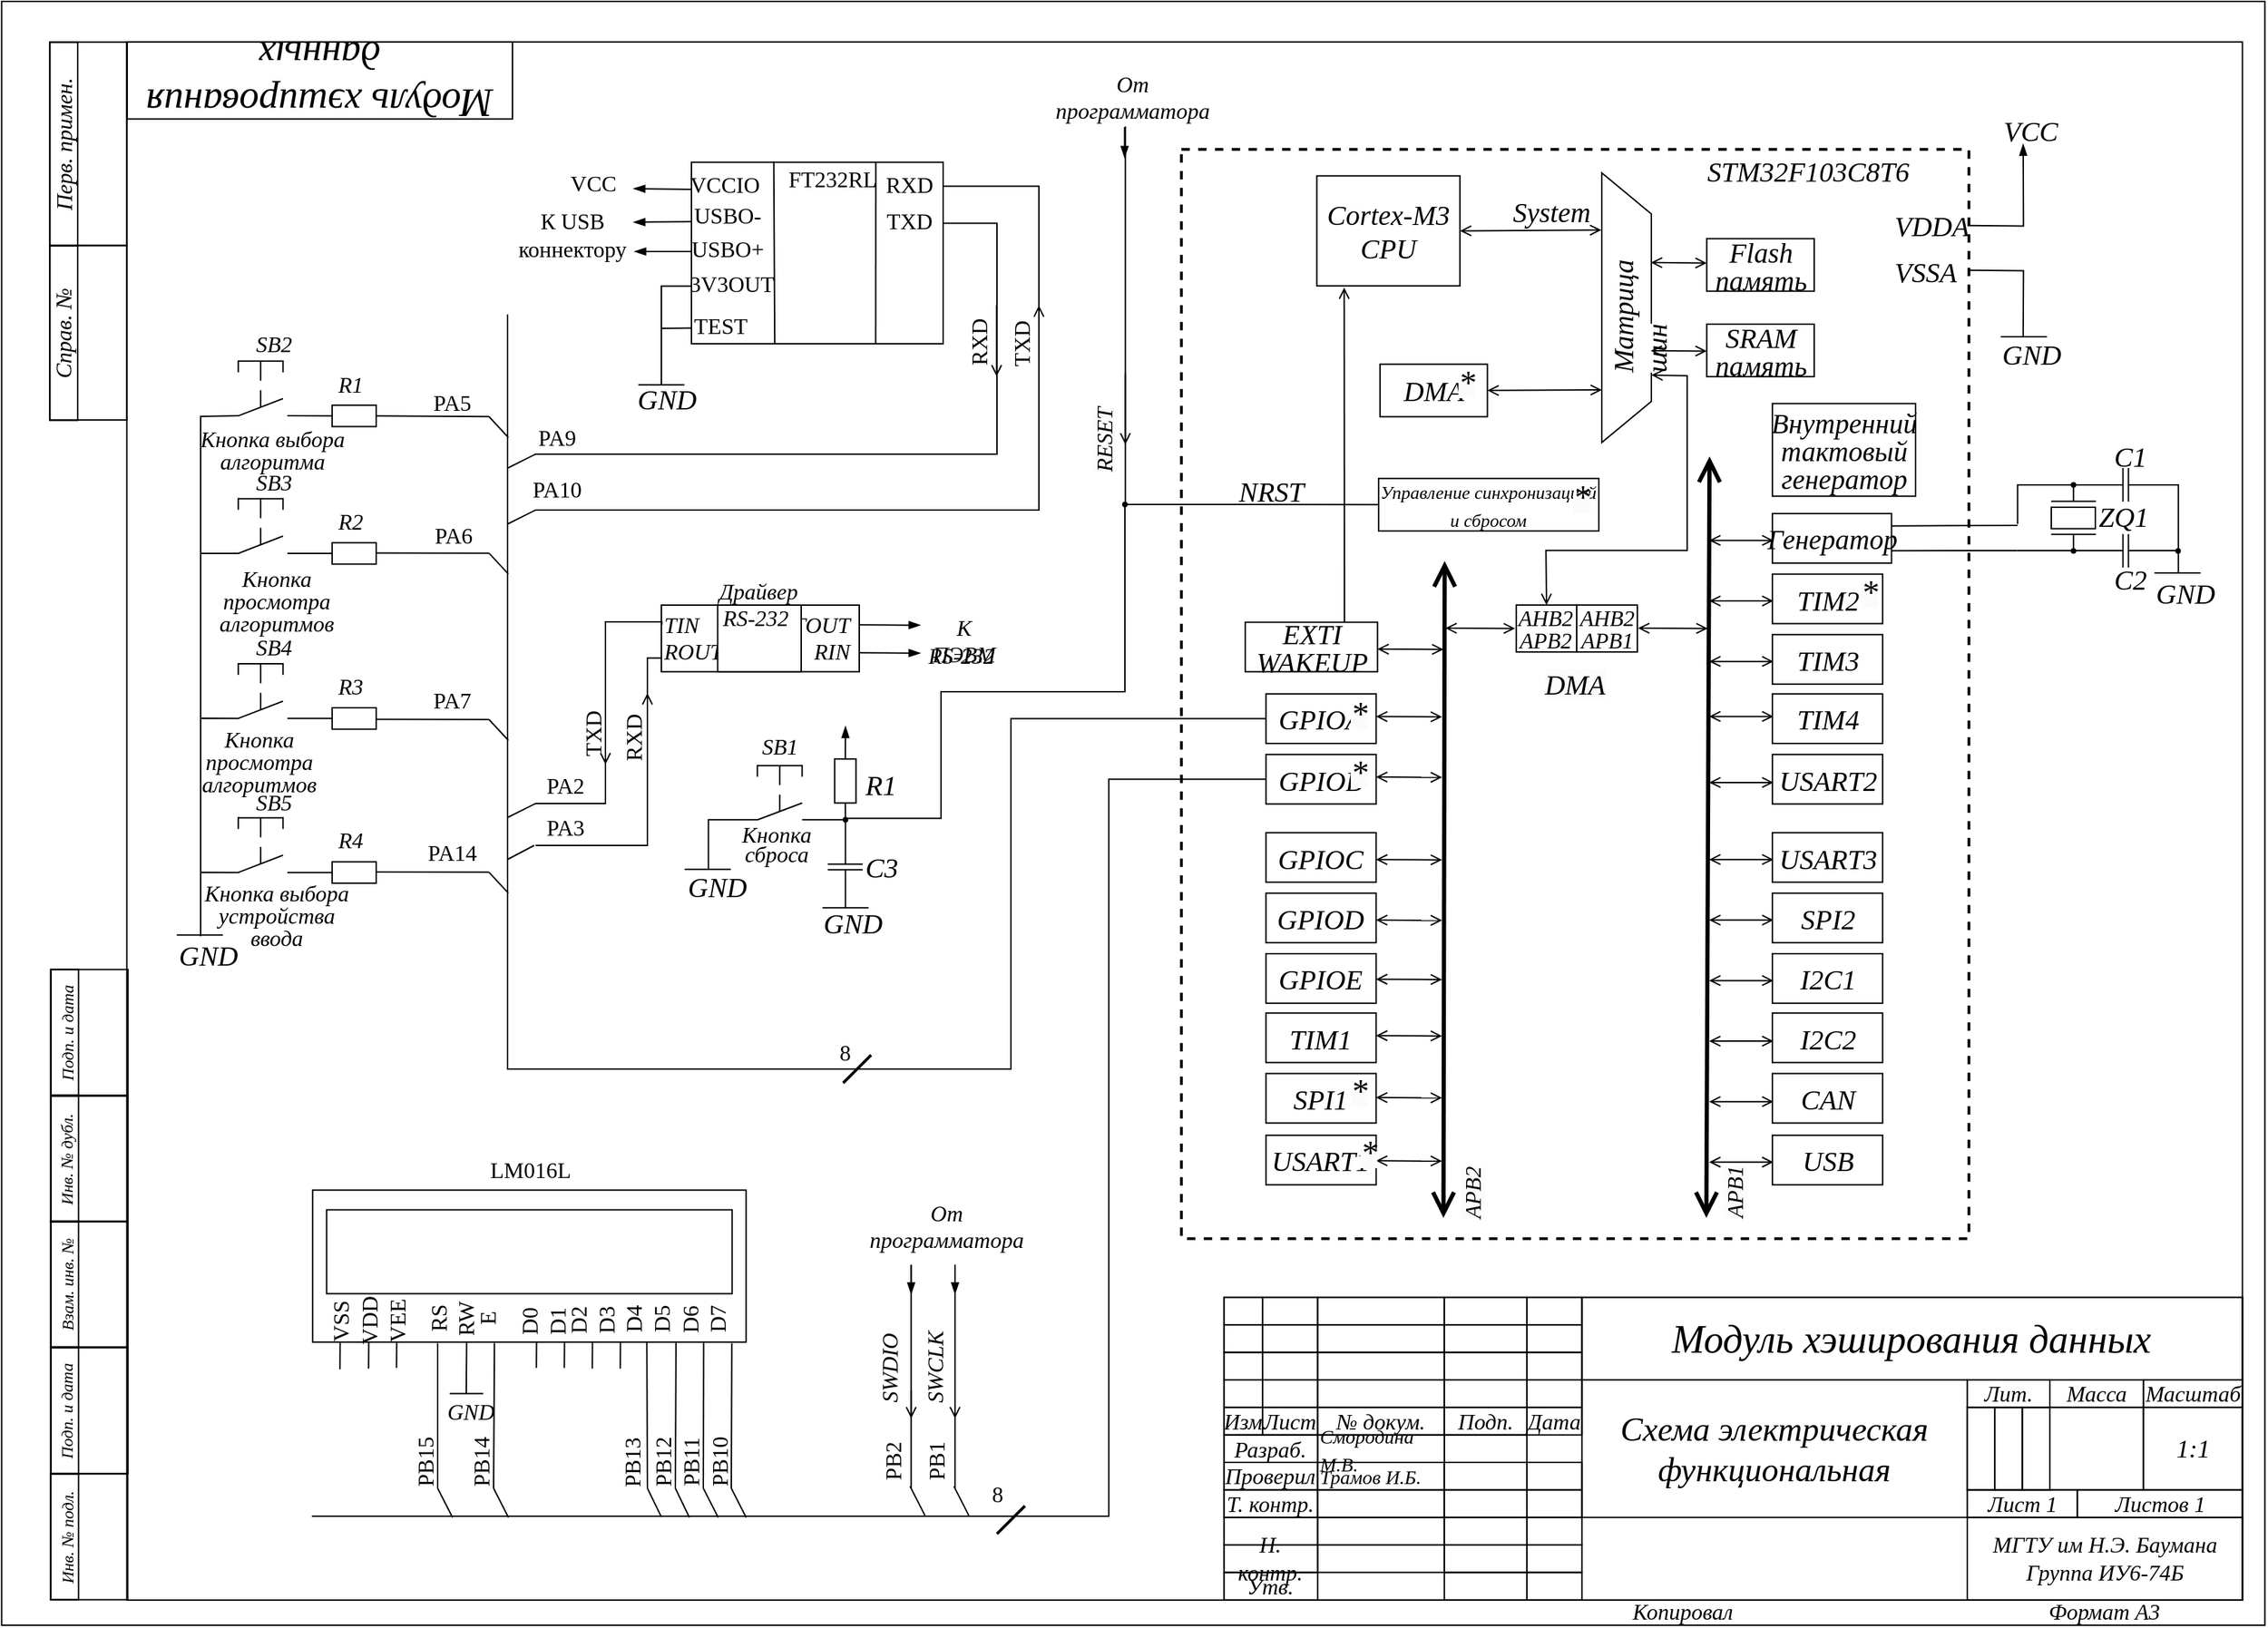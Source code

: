 <mxfile version="22.1.11" type="device">
  <diagram name="Страница — 1" id="src1FTtseUFzk39TQ4-U">
    <mxGraphModel dx="2049" dy="2162" grid="1" gridSize="10" guides="1" tooltips="1" connect="1" arrows="1" fold="1" page="1" pageScale="1" pageWidth="827" pageHeight="1169" math="0" shadow="0">
      <root>
        <UserObject label="" Designer="&lt;font style=&quot;font-size: 14px;&quot;&gt;Смородина М.В.&lt;/font&gt;" Checker="&lt;font style=&quot;font-size: 14px;&quot;&gt;Трамов И.Б.&lt;/font&gt;" ProductName="&lt;font style=&quot;font-size: 24px;&quot;&gt;Схема электрическая функциональная&lt;/font&gt;" BlueprintName="&lt;font style=&quot;font-size: 28px;&quot;&gt;Модуль хэширования данных&lt;/font&gt;" Scale="&lt;font style=&quot;font-size: 18px;&quot;&gt;1:1&lt;/font&gt;" Manufacturer="МГТУ им Н.Э. Баумана&lt;br style=&quot;border-color: var(--border-color);&quot;&gt;Группа ИУ6-74Б" id="0">
          <mxCell />
        </UserObject>
        <mxCell id="1" parent="0" />
        <mxCell id="0Ov8n9n56HKdVS319JqA-368" value="" style="rounded=0;whiteSpace=wrap;html=1;fillColor=none;strokeWidth=1;strokeColor=#000000;fontStyle=2" vertex="1" parent="1">
          <mxGeometry x="-461.81" y="-343.96" width="1618.58" height="1162" as="geometry" />
        </mxCell>
        <mxCell id="0Ov8n9n56HKdVS319JqA-369" value="" style="rounded=0;whiteSpace=wrap;html=1;strokeWidth=1;fillColor=none;strokeColor=#000000;fontStyle=2" vertex="1" parent="1">
          <mxGeometry x="-372.28" y="-314.96" width="1513" height="1115" as="geometry" />
        </mxCell>
        <mxCell id="0Ov8n9n56HKdVS319JqA-371" value="" style="rounded=0;whiteSpace=wrap;html=1;fillColor=none;fontSize=16;fontFamily=Gost Type B;fontSource=https%3A%2F%2Ffonts.googleapis.com%2Fcss%3Ffamily%3DGost%2BType%2BB;" vertex="1" parent="1">
          <mxGeometry x="-239.39" y="506.66" width="310" height="108.75" as="geometry" />
        </mxCell>
        <mxCell id="0Ov8n9n56HKdVS319JqA-372" value="" style="rounded=0;whiteSpace=wrap;html=1;strokeWidth=1;fillColor=none;fontFamily=Gost Type B;strokeColor=#000000;fontStyle=2;fontSource=https%3A%2F%2Ffonts.googleapis.com%2Fcss%3Ffamily%3DGost%2BType%2BB;fontSize=16;" vertex="1" parent="1">
          <mxGeometry x="412.38" y="583.397" width="728.345" height="216.535" as="geometry" />
        </mxCell>
        <mxCell id="0Ov8n9n56HKdVS319JqA-373" value="" style="rounded=0;whiteSpace=wrap;html=1;strokeWidth=1;fillColor=none;fontFamily=Gost Type B;fontSize=16;strokeColor=#000000;fontStyle=2;fontSource=https%3A%2F%2Ffonts.googleapis.com%2Fcss%3Ffamily%3DGost%2BType%2BB;" vertex="1" parent="1">
          <mxGeometry x="412.39" y="583.397" width="27.559" height="19.685" as="geometry" />
        </mxCell>
        <mxCell id="0Ov8n9n56HKdVS319JqA-374" value="" style="rounded=0;whiteSpace=wrap;html=1;strokeWidth=1;fillColor=none;fontFamily=Gost Type B;fontSize=16;strokeColor=#000000;fontStyle=2;fontSource=https%3A%2F%2Ffonts.googleapis.com%2Fcss%3Ffamily%3DGost%2BType%2BB;" vertex="1" parent="1">
          <mxGeometry x="412.387" y="603.084" width="27.559" height="19.685" as="geometry" />
        </mxCell>
        <mxCell id="0Ov8n9n56HKdVS319JqA-375" value="" style="rounded=0;whiteSpace=wrap;html=1;strokeWidth=1;fillColor=none;fontFamily=Gost Type B;fontSize=16;strokeColor=#000000;fontStyle=2;fontSource=https%3A%2F%2Ffonts.googleapis.com%2Fcss%3Ffamily%3DGost%2BType%2BB;" vertex="1" parent="1">
          <mxGeometry x="412.397" y="622.764" width="27.559" height="19.685" as="geometry" />
        </mxCell>
        <mxCell id="0Ov8n9n56HKdVS319JqA-376" value="" style="rounded=0;whiteSpace=wrap;html=1;strokeWidth=1;fillColor=none;fontFamily=Gost Type B;fontSize=16;strokeColor=#000000;fontStyle=2;fontSource=https%3A%2F%2Ffonts.googleapis.com%2Fcss%3Ffamily%3DGost%2BType%2BB;" vertex="1" parent="1">
          <mxGeometry x="412.394" y="642.451" width="27.559" height="19.685" as="geometry" />
        </mxCell>
        <mxCell id="0Ov8n9n56HKdVS319JqA-377" value="Изм" style="rounded=0;whiteSpace=wrap;html=1;strokeWidth=1;fillColor=none;fontFamily=Gost Type B;fontStyle=2;fontSize=16;strokeColor=#000000;fontSource=https%3A%2F%2Ffonts.googleapis.com%2Fcss%3Ffamily%3DGost%2BType%2BB;" vertex="1" parent="1">
          <mxGeometry x="412.391" y="662.138" width="27.559" height="19.685" as="geometry" />
        </mxCell>
        <mxCell id="0Ov8n9n56HKdVS319JqA-378" value="" style="rounded=0;whiteSpace=wrap;html=1;strokeWidth=1;fillColor=none;fontFamily=Gost Type B;fontSize=16;strokeColor=#000000;fontStyle=2;fontSource=https%3A%2F%2Ffonts.googleapis.com%2Fcss%3Ffamily%3DGost%2BType%2BB;" vertex="1" parent="1">
          <mxGeometry x="439.957" y="583.394" width="39.37" height="19.685" as="geometry" />
        </mxCell>
        <mxCell id="0Ov8n9n56HKdVS319JqA-379" value="" style="rounded=0;whiteSpace=wrap;html=1;strokeWidth=1;fillColor=none;fontFamily=Gost Type B;fontSize=16;strokeColor=#000000;fontStyle=2;fontSource=https%3A%2F%2Ffonts.googleapis.com%2Fcss%3Ffamily%3DGost%2BType%2BB;" vertex="1" parent="1">
          <mxGeometry x="439.954" y="603.081" width="39.37" height="19.685" as="geometry" />
        </mxCell>
        <mxCell id="0Ov8n9n56HKdVS319JqA-380" value="" style="rounded=0;whiteSpace=wrap;html=1;strokeWidth=1;fillColor=none;fontFamily=Gost Type B;fontSize=16;strokeColor=#000000;fontStyle=2;fontSource=https%3A%2F%2Ffonts.googleapis.com%2Fcss%3Ffamily%3DGost%2BType%2BB;" vertex="1" parent="1">
          <mxGeometry x="439.964" y="622.761" width="39.37" height="19.685" as="geometry" />
        </mxCell>
        <mxCell id="0Ov8n9n56HKdVS319JqA-381" value="" style="rounded=0;whiteSpace=wrap;html=1;strokeWidth=1;fillColor=none;fontFamily=Gost Type B;fontSize=16;strokeColor=#000000;fontStyle=2;fontSource=https%3A%2F%2Ffonts.googleapis.com%2Fcss%3Ffamily%3DGost%2BType%2BB;" vertex="1" parent="1">
          <mxGeometry x="439.961" y="642.448" width="39.37" height="19.685" as="geometry" />
        </mxCell>
        <mxCell id="0Ov8n9n56HKdVS319JqA-382" value="Лист" style="rounded=0;whiteSpace=wrap;html=1;strokeWidth=1;fillColor=none;fontFamily=Gost Type B;fontStyle=2;fontSize=16;strokeColor=#000000;fontSource=https%3A%2F%2Ffonts.googleapis.com%2Fcss%3Ffamily%3DGost%2BType%2BB;" vertex="1" parent="1">
          <mxGeometry x="439.958" y="662.135" width="39.37" height="19.685" as="geometry" />
        </mxCell>
        <mxCell id="0Ov8n9n56HKdVS319JqA-383" value="" style="rounded=0;whiteSpace=wrap;html=1;strokeWidth=1;fillColor=none;fontFamily=Gost Type B;fontSize=16;strokeColor=#000000;fontStyle=2;fontSource=https%3A%2F%2Ffonts.googleapis.com%2Fcss%3Ffamily%3DGost%2BType%2BB;" vertex="1" parent="1">
          <mxGeometry x="479.334" y="583.401" width="90.551" height="19.685" as="geometry" />
        </mxCell>
        <mxCell id="0Ov8n9n56HKdVS319JqA-384" value="" style="rounded=0;whiteSpace=wrap;html=1;strokeWidth=1;fillColor=none;fontFamily=Gost Type B;fontSize=16;strokeColor=#000000;fontStyle=2;fontSource=https%3A%2F%2Ffonts.googleapis.com%2Fcss%3Ffamily%3DGost%2BType%2BB;" vertex="1" parent="1">
          <mxGeometry x="479.331" y="603.088" width="90.551" height="19.685" as="geometry" />
        </mxCell>
        <mxCell id="0Ov8n9n56HKdVS319JqA-385" value="" style="rounded=0;whiteSpace=wrap;html=1;strokeWidth=1;fillColor=none;fontFamily=Gost Type B;fontSize=16;strokeColor=#000000;fontStyle=2;fontSource=https%3A%2F%2Ffonts.googleapis.com%2Fcss%3Ffamily%3DGost%2BType%2BB;" vertex="1" parent="1">
          <mxGeometry x="479.341" y="622.768" width="90.551" height="19.685" as="geometry" />
        </mxCell>
        <mxCell id="0Ov8n9n56HKdVS319JqA-386" value="" style="rounded=0;whiteSpace=wrap;html=1;strokeWidth=1;fillColor=none;fontFamily=Gost Type B;fontSize=16;strokeColor=#000000;fontStyle=2;fontSource=https%3A%2F%2Ffonts.googleapis.com%2Fcss%3Ffamily%3DGost%2BType%2BB;" vertex="1" parent="1">
          <mxGeometry x="479.338" y="642.455" width="90.551" height="19.685" as="geometry" />
        </mxCell>
        <mxCell id="0Ov8n9n56HKdVS319JqA-387" value="№ докум." style="rounded=0;whiteSpace=wrap;html=1;strokeWidth=1;fillColor=none;fontFamily=Gost Type B;fontStyle=2;fontSize=16;strokeColor=#000000;fontSource=https%3A%2F%2Ffonts.googleapis.com%2Fcss%3Ffamily%3DGost%2BType%2BB;" vertex="1" parent="1">
          <mxGeometry x="479.335" y="662.142" width="90.551" height="19.685" as="geometry" />
        </mxCell>
        <mxCell id="0Ov8n9n56HKdVS319JqA-388" value="" style="rounded=0;whiteSpace=wrap;html=1;strokeWidth=1;fillColor=none;fontFamily=Gost Type B;fontSize=16;strokeColor=#000000;fontStyle=2;fontSource=https%3A%2F%2Ffonts.googleapis.com%2Fcss%3Ffamily%3DGost%2BType%2BB;" vertex="1" parent="1">
          <mxGeometry x="569.891" y="583.398" width="59.055" height="19.685" as="geometry" />
        </mxCell>
        <mxCell id="0Ov8n9n56HKdVS319JqA-389" value="" style="rounded=0;whiteSpace=wrap;html=1;strokeWidth=1;fillColor=none;fontFamily=Gost Type B;fontSize=16;strokeColor=#000000;fontStyle=2;fontSource=https%3A%2F%2Ffonts.googleapis.com%2Fcss%3Ffamily%3DGost%2BType%2BB;" vertex="1" parent="1">
          <mxGeometry x="569.888" y="603.085" width="59.055" height="19.685" as="geometry" />
        </mxCell>
        <mxCell id="0Ov8n9n56HKdVS319JqA-390" value="" style="rounded=0;whiteSpace=wrap;html=1;strokeWidth=1;fillColor=none;fontFamily=Gost Type B;fontSize=16;strokeColor=#000000;fontStyle=2;fontSource=https%3A%2F%2Ffonts.googleapis.com%2Fcss%3Ffamily%3DGost%2BType%2BB;" vertex="1" parent="1">
          <mxGeometry x="569.898" y="622.765" width="59.055" height="19.685" as="geometry" />
        </mxCell>
        <mxCell id="0Ov8n9n56HKdVS319JqA-391" value="" style="rounded=0;whiteSpace=wrap;html=1;strokeWidth=1;fillColor=none;fontFamily=Gost Type B;fontSize=16;strokeColor=#000000;fontStyle=2;fontSource=https%3A%2F%2Ffonts.googleapis.com%2Fcss%3Ffamily%3DGost%2BType%2BB;" vertex="1" parent="1">
          <mxGeometry x="569.895" y="642.452" width="59.055" height="19.685" as="geometry" />
        </mxCell>
        <mxCell id="0Ov8n9n56HKdVS319JqA-392" value="Подп." style="rounded=0;whiteSpace=wrap;html=1;strokeWidth=1;fillColor=none;fontFamily=Gost Type B;fontStyle=2;fontSize=16;strokeColor=#000000;fontSource=https%3A%2F%2Ffonts.googleapis.com%2Fcss%3Ffamily%3DGost%2BType%2BB;" vertex="1" parent="1">
          <mxGeometry x="569.892" y="662.139" width="59.055" height="19.685" as="geometry" />
        </mxCell>
        <mxCell id="0Ov8n9n56HKdVS319JqA-393" value="" style="rounded=0;whiteSpace=wrap;html=1;strokeWidth=1;fillColor=none;fontFamily=Gost Type B;fontSize=16;strokeColor=#000000;fontStyle=2;fontSource=https%3A%2F%2Ffonts.googleapis.com%2Fcss%3Ffamily%3DGost%2BType%2BB;" vertex="1" parent="1">
          <mxGeometry x="569.898" y="681.815" width="59.055" height="19.685" as="geometry" />
        </mxCell>
        <mxCell id="0Ov8n9n56HKdVS319JqA-394" value="" style="rounded=0;whiteSpace=wrap;html=1;strokeWidth=1;fillColor=none;fontFamily=Gost Type B;fontSize=16;strokeColor=#000000;fontStyle=2;fontSource=https%3A%2F%2Ffonts.googleapis.com%2Fcss%3Ffamily%3DGost%2BType%2BB;" vertex="1" parent="1">
          <mxGeometry x="569.895" y="701.502" width="59.055" height="19.685" as="geometry" />
        </mxCell>
        <mxCell id="0Ov8n9n56HKdVS319JqA-395" value="" style="rounded=0;whiteSpace=wrap;html=1;strokeWidth=1;fillColor=none;fontFamily=Gost Type B;fontSize=16;strokeColor=#000000;fontStyle=2;fontSource=https%3A%2F%2Ffonts.googleapis.com%2Fcss%3Ffamily%3DGost%2BType%2BB;" vertex="1" parent="1">
          <mxGeometry x="569.905" y="721.182" width="59.055" height="19.685" as="geometry" />
        </mxCell>
        <mxCell id="0Ov8n9n56HKdVS319JqA-396" value="" style="rounded=0;whiteSpace=wrap;html=1;strokeWidth=1;fillColor=none;fontFamily=Gost Type B;fontSize=16;strokeColor=#000000;fontStyle=2;fontSource=https%3A%2F%2Ffonts.googleapis.com%2Fcss%3Ffamily%3DGost%2BType%2BB;" vertex="1" parent="1">
          <mxGeometry x="569.902" y="740.869" width="59.055" height="19.685" as="geometry" />
        </mxCell>
        <mxCell id="0Ov8n9n56HKdVS319JqA-397" value="" style="rounded=0;whiteSpace=wrap;html=1;strokeWidth=1;fillColor=none;fontFamily=Gost Type B;fontSize=16;strokeColor=#000000;fontStyle=2;fontSource=https%3A%2F%2Ffonts.googleapis.com%2Fcss%3Ffamily%3DGost%2BType%2BB;" vertex="1" parent="1">
          <mxGeometry x="569.899" y="760.556" width="59.055" height="19.685" as="geometry" />
        </mxCell>
        <mxCell id="0Ov8n9n56HKdVS319JqA-398" value="" style="rounded=0;whiteSpace=wrap;html=1;strokeWidth=1;fillColor=none;fontFamily=Gost Type B;fontSize=16;strokeColor=#000000;fontStyle=2;fontSource=https%3A%2F%2Ffonts.googleapis.com%2Fcss%3Ffamily%3DGost%2BType%2BB;" vertex="1" parent="1">
          <mxGeometry x="628.965" y="583.402" width="39.37" height="19.685" as="geometry" />
        </mxCell>
        <mxCell id="0Ov8n9n56HKdVS319JqA-399" value="" style="rounded=0;whiteSpace=wrap;html=1;strokeWidth=1;fillColor=none;fontFamily=Gost Type B;fontSize=16;strokeColor=#000000;fontStyle=2;fontSource=https%3A%2F%2Ffonts.googleapis.com%2Fcss%3Ffamily%3DGost%2BType%2BB;" vertex="1" parent="1">
          <mxGeometry x="628.962" y="603.089" width="39.37" height="19.685" as="geometry" />
        </mxCell>
        <mxCell id="0Ov8n9n56HKdVS319JqA-400" value="" style="rounded=0;whiteSpace=wrap;html=1;strokeWidth=1;fillColor=none;fontFamily=Gost Type B;fontSize=16;strokeColor=#000000;fontStyle=2;fontSource=https%3A%2F%2Ffonts.googleapis.com%2Fcss%3Ffamily%3DGost%2BType%2BB;" vertex="1" parent="1">
          <mxGeometry x="628.972" y="622.769" width="39.37" height="19.685" as="geometry" />
        </mxCell>
        <mxCell id="0Ov8n9n56HKdVS319JqA-401" value="" style="rounded=0;whiteSpace=wrap;html=1;strokeWidth=1;fillColor=none;fontFamily=Gost Type B;fontSize=16;strokeColor=#000000;fontStyle=2;fontSource=https%3A%2F%2Ffonts.googleapis.com%2Fcss%3Ffamily%3DGost%2BType%2BB;" vertex="1" parent="1">
          <mxGeometry x="628.969" y="642.456" width="39.37" height="19.685" as="geometry" />
        </mxCell>
        <mxCell id="0Ov8n9n56HKdVS319JqA-402" value="Дата" style="rounded=0;whiteSpace=wrap;html=1;strokeWidth=1;fillColor=none;fontFamily=Gost Type B;fontStyle=2;fontSize=16;strokeColor=#000000;fontSource=https%3A%2F%2Ffonts.googleapis.com%2Fcss%3Ffamily%3DGost%2BType%2BB;" vertex="1" parent="1">
          <mxGeometry x="628.966" y="662.143" width="39.37" height="19.685" as="geometry" />
        </mxCell>
        <mxCell id="0Ov8n9n56HKdVS319JqA-403" value="" style="rounded=0;whiteSpace=wrap;html=1;strokeWidth=1;fillColor=none;fontFamily=Gost Type B;fontSize=16;strokeColor=#000000;fontStyle=2;fontSource=https%3A%2F%2Ffonts.googleapis.com%2Fcss%3Ffamily%3DGost%2BType%2BB;" vertex="1" parent="1">
          <mxGeometry x="628.979" y="721.176" width="39.37" height="19.685" as="geometry" />
        </mxCell>
        <mxCell id="0Ov8n9n56HKdVS319JqA-404" value="" style="rounded=0;whiteSpace=wrap;html=1;strokeWidth=1;fillColor=none;fontFamily=Gost Type B;fontSize=16;strokeColor=#000000;fontStyle=2;fontSource=https%3A%2F%2Ffonts.googleapis.com%2Fcss%3Ffamily%3DGost%2BType%2BB;" vertex="1" parent="1">
          <mxGeometry x="628.976" y="740.863" width="39.37" height="19.685" as="geometry" />
        </mxCell>
        <mxCell id="0Ov8n9n56HKdVS319JqA-405" value="" style="rounded=0;whiteSpace=wrap;html=1;strokeWidth=1;fillColor=none;fontFamily=Gost Type B;fontSize=16;strokeColor=#000000;fontStyle=2;fontSource=https%3A%2F%2Ffonts.googleapis.com%2Fcss%3Ffamily%3DGost%2BType%2BB;" vertex="1" parent="1">
          <mxGeometry x="628.973" y="760.55" width="39.37" height="19.685" as="geometry" />
        </mxCell>
        <mxCell id="0Ov8n9n56HKdVS319JqA-406" value="" style="rounded=0;whiteSpace=wrap;html=1;strokeWidth=1;fillColor=none;fontFamily=Gost Type B;fontSize=16;strokeColor=#000000;fontStyle=2;fontSource=https%3A%2F%2Ffonts.googleapis.com%2Fcss%3Ffamily%3DGost%2BType%2BB;" vertex="1" parent="1">
          <mxGeometry x="569.926" y="780.253" width="59.055" height="19.685" as="geometry" />
        </mxCell>
        <mxCell id="0Ov8n9n56HKdVS319JqA-407" value="Разраб." style="rounded=0;whiteSpace=wrap;html=1;strokeWidth=1;fillColor=none;fontFamily=Gost Type B;fontStyle=2;fontSize=16;strokeColor=#000000;fontSource=https%3A%2F%2Ffonts.googleapis.com%2Fcss%3Ffamily%3DGost%2BType%2BB;" vertex="1" parent="1">
          <mxGeometry x="412.415" y="681.812" width="66.929" height="19.685" as="geometry" />
        </mxCell>
        <mxCell id="0Ov8n9n56HKdVS319JqA-408" value="Проверил" style="rounded=0;whiteSpace=wrap;html=1;strokeWidth=1;fillColor=none;fontFamily=Gost Type B;fontStyle=2;fontSize=16;strokeColor=#000000;fontSource=https%3A%2F%2Ffonts.googleapis.com%2Fcss%3Ffamily%3DGost%2BType%2BB;" vertex="1" parent="1">
          <mxGeometry x="412.382" y="701.499" width="66.929" height="19.685" as="geometry" />
        </mxCell>
        <mxCell id="0Ov8n9n56HKdVS319JqA-409" value="Т. контр." style="rounded=0;whiteSpace=wrap;html=1;strokeWidth=1;fillColor=none;fontFamily=Gost Type B;fontStyle=2;fontSize=16;strokeColor=#000000;fontSource=https%3A%2F%2Ffonts.googleapis.com%2Fcss%3Ffamily%3DGost%2BType%2BB;" vertex="1" parent="1">
          <mxGeometry x="412.379" y="721.186" width="66.929" height="19.685" as="geometry" />
        </mxCell>
        <mxCell id="0Ov8n9n56HKdVS319JqA-410" value="" style="rounded=0;whiteSpace=wrap;html=1;strokeWidth=1;fillColor=none;fontFamily=Gost Type B;fontStyle=2;fontSize=16;strokeColor=#000000;fontSource=https%3A%2F%2Ffonts.googleapis.com%2Fcss%3Ffamily%3DGost%2BType%2BB;" vertex="1" parent="1">
          <mxGeometry x="412.416" y="740.873" width="66.929" height="19.685" as="geometry" />
        </mxCell>
        <mxCell id="0Ov8n9n56HKdVS319JqA-411" value="Н. контр." style="rounded=0;whiteSpace=wrap;html=1;strokeWidth=1;fillColor=none;fontFamily=Gost Type B;fontStyle=2;fontSize=16;strokeColor=#000000;fontSource=https%3A%2F%2Ffonts.googleapis.com%2Fcss%3Ffamily%3DGost%2BType%2BB;" vertex="1" parent="1">
          <mxGeometry x="412.413" y="760.57" width="66.929" height="19.685" as="geometry" />
        </mxCell>
        <mxCell id="0Ov8n9n56HKdVS319JqA-412" value="Утв." style="rounded=0;whiteSpace=wrap;html=1;strokeWidth=1;fillColor=none;fontFamily=Gost Type B;fontStyle=2;fontSize=16;strokeColor=#000000;fontSource=https%3A%2F%2Ffonts.googleapis.com%2Fcss%3Ffamily%3DGost%2BType%2BB;" vertex="1" parent="1">
          <mxGeometry x="412.42" y="780.257" width="66.929" height="19.685" as="geometry" />
        </mxCell>
        <object placeholders="1" placeholder="Designer" label="&lt;font style=&quot;font-size: 14px;&quot;&gt;Смородина М.В.&lt;/font&gt;" id="0Ov8n9n56HKdVS319JqA-413">
          <mxCell style="rounded=0;whiteSpace=wrap;html=1;strokeWidth=1;fillColor=none;fontFamily=Gost Type B;fontSize=16;strokeColor=#000000;fontStyle=2;align=left;fontSource=https%3A%2F%2Ffonts.googleapis.com%2Fcss%3Ffamily%3DGost%2BType%2BB;" vertex="1" parent="1">
            <mxGeometry x="479.37" y="681.83" width="90.63" height="19.68" as="geometry" />
          </mxCell>
        </object>
        <mxCell id="0Ov8n9n56HKdVS319JqA-414" value="" style="rounded=0;whiteSpace=wrap;html=1;strokeWidth=1;fillColor=none;fontFamily=Gost Type B;fontSize=16;strokeColor=#000000;fontStyle=2;fontSource=https%3A%2F%2Ffonts.googleapis.com%2Fcss%3Ffamily%3DGost%2BType%2BB;" vertex="1" parent="1">
          <mxGeometry x="479.329" y="740.886" width="90.551" height="19.685" as="geometry" />
        </mxCell>
        <mxCell id="0Ov8n9n56HKdVS319JqA-415" value="" style="rounded=0;whiteSpace=wrap;html=1;strokeWidth=1;fillColor=none;fontFamily=Gost Type B;fontSize=16;strokeColor=#000000;fontStyle=2;fontSource=https%3A%2F%2Ffonts.googleapis.com%2Fcss%3Ffamily%3DGost%2BType%2BB;" vertex="1" parent="1">
          <mxGeometry x="479.292" y="721.199" width="90.551" height="19.685" as="geometry" />
        </mxCell>
        <object placeholders="1" placeholder="Checker" label="&lt;font style=&quot;font-size: 14px;&quot;&gt;Трамов И.Б.&lt;/font&gt;" id="0Ov8n9n56HKdVS319JqA-416">
          <mxCell style="rounded=0;whiteSpace=wrap;html=1;strokeWidth=1;fillColor=none;fontFamily=Gost Type B;fontSize=16;strokeColor=#000000;fontStyle=2;align=left;fontSource=https%3A%2F%2Ffonts.googleapis.com%2Fcss%3Ffamily%3DGost%2BType%2BB;" vertex="1" parent="1">
            <mxGeometry x="479.295" y="701.512" width="90.551" height="19.685" as="geometry" />
          </mxCell>
        </object>
        <mxCell id="0Ov8n9n56HKdVS319JqA-417" value="" style="rounded=0;whiteSpace=wrap;html=1;strokeWidth=1;fillColor=none;fontFamily=Gost Type B;fontSize=16;strokeColor=#000000;fontStyle=2;fontSource=https%3A%2F%2Ffonts.googleapis.com%2Fcss%3Ffamily%3DGost%2BType%2BB;" vertex="1" parent="1">
          <mxGeometry x="479.369" y="760.546" width="90.551" height="19.685" as="geometry" />
        </mxCell>
        <object placeholders="1" placeholder="BlueprintName" label="&lt;font style=&quot;font-size: 28px;&quot;&gt;Модуль хэширования данных&lt;/font&gt;" id="0Ov8n9n56HKdVS319JqA-418">
          <mxCell style="rounded=0;whiteSpace=wrap;html=1;strokeWidth=1;fillColor=none;fontFamily=Gost Type B;fontSize=16;strokeColor=#000000;fontStyle=2;fontSource=https%3A%2F%2Ffonts.googleapis.com%2Fcss%3Ffamily%3DGost%2BType%2BB;" vertex="1" parent="1">
            <mxGeometry x="668.348" y="583.405" width="472.44" height="59.055" as="geometry" />
          </mxCell>
        </object>
        <object placeholders="1" placeholder="ProductName" label="&lt;font style=&quot;font-size: 24px;&quot;&gt;Схема электрическая функциональная&lt;/font&gt;" id="0Ov8n9n56HKdVS319JqA-419">
          <mxCell style="rounded=0;whiteSpace=wrap;html=1;strokeWidth=1;fillColor=none;fontFamily=Gost Type B;fontSize=16;strokeColor=#000000;fontStyle=2;fontSource=https%3A%2F%2Ffonts.googleapis.com%2Fcss%3Ffamily%3DGost%2BType%2BB;" vertex="1" parent="1">
            <mxGeometry x="668.345" y="642.432" width="275.59" height="98.425" as="geometry" />
          </mxCell>
        </object>
        <object placeholders="1" placeholder="Manufacturer" label="МГТУ им Н.Э. Баумана&lt;br style=&quot;border-color: var(--border-color);&quot;&gt;Группа ИУ6-74Б" id="0Ov8n9n56HKdVS319JqA-420">
          <mxCell style="rounded=0;whiteSpace=wrap;html=1;strokeWidth=1;fillColor=none;fontFamily=Gost Type B;fontSize=16;strokeColor=#000000;fontStyle=2;fontSource=https%3A%2F%2Ffonts.googleapis.com%2Fcss%3Ffamily%3DGost%2BType%2BB;" vertex="1" parent="1">
            <mxGeometry x="943.939" y="740.886" width="196.85" height="59.055" as="geometry" />
          </mxCell>
        </object>
        <object label="Лист 1" placeholders="1" id="0Ov8n9n56HKdVS319JqA-421">
          <mxCell style="rounded=0;whiteSpace=wrap;html=1;strokeWidth=1;fillColor=none;fontFamily=Gost Type B;fontStyle=2;fontSize=16;strokeColor=#000000;fontSource=https%3A%2F%2Ffonts.googleapis.com%2Fcss%3Ffamily%3DGost%2BType%2BB;" vertex="1" parent="1">
            <mxGeometry x="943.936" y="721.163" width="78.74" height="19.685" as="geometry" />
          </mxCell>
        </object>
        <mxCell id="0Ov8n9n56HKdVS319JqA-422" value="Листов 1" style="rounded=0;whiteSpace=wrap;html=1;strokeWidth=1;fillColor=none;fontFamily=Gost Type B;fontStyle=2;fontSize=16;strokeColor=#000000;fontSource=https%3A%2F%2Ffonts.googleapis.com%2Fcss%3Ffamily%3DGost%2BType%2BB;" vertex="1" parent="1">
          <mxGeometry x="1022.613" y="721.2" width="118.11" height="19.685" as="geometry" />
        </mxCell>
        <mxCell id="0Ov8n9n56HKdVS319JqA-423" value="Масштаб" style="rounded=0;whiteSpace=wrap;html=1;strokeWidth=1;fillColor=none;fontFamily=Gost Type B;fontStyle=2;fontSize=16;strokeColor=#000000;fontSource=https%3A%2F%2Ffonts.googleapis.com%2Fcss%3Ffamily%3DGost%2BType%2BB;" vertex="1" parent="1">
          <mxGeometry x="1069.92" y="642.437" width="70.866" height="19.685" as="geometry" />
        </mxCell>
        <mxCell id="0Ov8n9n56HKdVS319JqA-424" value="Масса" style="rounded=0;whiteSpace=wrap;html=1;strokeWidth=1;fillColor=none;fontFamily=Gost Type B;fontStyle=2;fontSize=16;strokeColor=#000000;fontSource=https%3A%2F%2Ffonts.googleapis.com%2Fcss%3Ffamily%3DGost%2BType%2BB;" vertex="1" parent="1">
          <mxGeometry x="1002.987" y="642.464" width="66.929" height="19.685" as="geometry" />
        </mxCell>
        <mxCell id="0Ov8n9n56HKdVS319JqA-425" value="Лит." style="rounded=0;whiteSpace=wrap;html=1;strokeWidth=1;fillColor=none;fontFamily=Gost Type B;fontStyle=2;fontSize=16;strokeColor=#000000;fontSource=https%3A%2F%2Ffonts.googleapis.com%2Fcss%3Ffamily%3DGost%2BType%2BB;" vertex="1" parent="1">
          <mxGeometry x="943.934" y="642.431" width="59.055" height="19.685" as="geometry" />
        </mxCell>
        <mxCell id="0Ov8n9n56HKdVS319JqA-426" value="" style="rounded=0;whiteSpace=wrap;html=1;strokeWidth=1;fillColor=none;fontFamily=Gost Type B;strokeColor=#000000;fontStyle=2;fontSource=https%3A%2F%2Ffonts.googleapis.com%2Fcss%3Ffamily%3DGost%2BType%2BB;fontSize=16;" vertex="1" parent="1">
          <mxGeometry x="943.901" y="662.148" width="59.055" height="59.055" as="geometry" />
        </mxCell>
        <mxCell id="0Ov8n9n56HKdVS319JqA-427" value="" style="rounded=0;whiteSpace=wrap;html=1;strokeWidth=1;fillColor=none;fontFamily=Gost Type B;strokeColor=#000000;fontStyle=2;fontSource=https%3A%2F%2Ffonts.googleapis.com%2Fcss%3Ffamily%3DGost%2BType%2BB;fontSize=16;" vertex="1" parent="1">
          <mxGeometry x="1002.994" y="662.111" width="66.929" height="59.055" as="geometry" />
        </mxCell>
        <object placeholders="1" placeholder="Scale" label="&lt;font style=&quot;font-size: 18px;&quot;&gt;1:1&lt;/font&gt;" id="0Ov8n9n56HKdVS319JqA-428">
          <mxCell style="rounded=0;whiteSpace=wrap;html=1;strokeWidth=1;fillColor=none;fontFamily=Gost Type B;fontSize=16;strokeColor=#000000;fontStyle=2;fontSource=https%3A%2F%2Ffonts.googleapis.com%2Fcss%3Ffamily%3DGost%2BType%2BB;" vertex="1" parent="1">
            <mxGeometry x="1069.857" y="662.114" width="70.866" height="59.055" as="geometry" />
          </mxCell>
        </object>
        <mxCell id="0Ov8n9n56HKdVS319JqA-429" value="" style="rounded=0;whiteSpace=wrap;html=1;strokeWidth=1;fillColor=none;fontFamily=Gost Type B;strokeColor=#000000;fontStyle=2;fontSource=https%3A%2F%2Ffonts.googleapis.com%2Fcss%3Ffamily%3DGost%2BType%2BB;fontSize=16;" vertex="1" parent="1">
          <mxGeometry x="943.938" y="662.105" width="19.685" height="59.055" as="geometry" />
        </mxCell>
        <mxCell id="0Ov8n9n56HKdVS319JqA-430" value="" style="rounded=0;whiteSpace=wrap;html=1;strokeWidth=1;fillColor=none;fontFamily=Gost Type B;strokeColor=#000000;fontStyle=2;fontSource=https%3A%2F%2Ffonts.googleapis.com%2Fcss%3Ffamily%3DGost%2BType%2BB;fontSize=16;" vertex="1" parent="1">
          <mxGeometry x="963.585" y="662.152" width="19.685" height="59.055" as="geometry" />
        </mxCell>
        <mxCell id="0Ov8n9n56HKdVS319JqA-431" value="" style="rounded=0;whiteSpace=wrap;html=1;strokeWidth=1;fillColor=none;fontFamily=Gost Type B;strokeColor=#000000;fontStyle=2;fontSource=https%3A%2F%2Ffonts.googleapis.com%2Fcss%3Ffamily%3DGost%2BType%2BB;fontSize=16;" vertex="1" parent="1">
          <mxGeometry x="983.312" y="662.149" width="19.685" height="59.055" as="geometry" />
        </mxCell>
        <mxCell id="0Ov8n9n56HKdVS319JqA-432" value="Копировал" style="text;html=1;strokeColor=none;fillColor=none;align=center;verticalAlign=middle;whiteSpace=wrap;rounded=0;fontFamily=Gost Type B;fontSize=16;fontStyle=2;fontSource=https%3A%2F%2Ffonts.googleapis.com%2Fcss%3Ffamily%3DGost%2BType%2BB;" vertex="1" parent="1">
          <mxGeometry x="668.313" y="798.04" width="144.64" height="20" as="geometry" />
        </mxCell>
        <mxCell id="0Ov8n9n56HKdVS319JqA-433" value="Формат А3" style="text;html=1;strokeColor=none;fillColor=none;align=center;verticalAlign=middle;whiteSpace=wrap;rounded=0;fontFamily=Gost Type B;fontSize=16;fontStyle=2;fontSource=https%3A%2F%2Ffonts.googleapis.com%2Fcss%3Ffamily%3DGost%2BType%2BB;" vertex="1" parent="1">
          <mxGeometry x="942.88" y="798.04" width="197.9" height="20" as="geometry" />
        </mxCell>
        <object placeholder="BlueprintName" placeholders="1" id="0Ov8n9n56HKdVS319JqA-434">
          <mxCell style="rounded=0;whiteSpace=wrap;html=1;strokeWidth=1;fillColor=none;strokeColor=#000000;fontFamily=Gost Type B;fontSize=16;rotation=-180;fontStyle=2;fontSource=https%3A%2F%2Ffonts.googleapis.com%2Fcss%3Ffamily%3DGost%2BType%2BB;" vertex="1" parent="1">
            <mxGeometry x="-372.07" y="-314.96" width="275.59" height="55.118" as="geometry" />
          </mxCell>
        </object>
        <mxCell id="0Ov8n9n56HKdVS319JqA-435" value="" style="rounded=0;whiteSpace=wrap;html=1;fillColor=none;rotation=-90;fontStyle=2;fontFamily=Gost Type B;fontSource=https%3A%2F%2Ffonts.googleapis.com%2Fcss%3Ffamily%3DGost%2BType%2BB;fontSize=16;" vertex="1" parent="1">
          <mxGeometry x="-472.5" y="-269.65" width="145.43" height="55" as="geometry" />
        </mxCell>
        <mxCell id="0Ov8n9n56HKdVS319JqA-436" value="Перв. примен." style="rounded=0;whiteSpace=wrap;html=1;fillColor=none;rotation=-90;fontStyle=2;fontFamily=Gost Type B;fontSource=https%3A%2F%2Ffonts.googleapis.com%2Fcss%3Ffamily%3DGost%2BType%2BB;fontSize=16;" vertex="1" parent="1">
          <mxGeometry x="-490.13" y="-252.03" width="145.43" height="20" as="geometry" />
        </mxCell>
        <mxCell id="0Ov8n9n56HKdVS319JqA-437" value="" style="rounded=0;whiteSpace=wrap;html=1;fillColor=none;rotation=-90;fontStyle=2;fontFamily=Gost Type B;fontSource=https%3A%2F%2Ffonts.googleapis.com%2Fcss%3Ffamily%3DGost%2BType%2BB;fontSize=16;" vertex="1" parent="1">
          <mxGeometry x="-462.16" y="-134.33" width="124.74" height="55" as="geometry" />
        </mxCell>
        <mxCell id="0Ov8n9n56HKdVS319JqA-438" value="Справ. №" style="rounded=0;whiteSpace=wrap;html=1;fillColor=none;rotation=-90;fontStyle=2;fontFamily=Gost Type B;fontSource=https%3A%2F%2Ffonts.googleapis.com%2Fcss%3Ffamily%3DGost%2BType%2BB;fontSize=16;" vertex="1" parent="1">
          <mxGeometry x="-479.86" y="-116.64" width="124.88" height="20" as="geometry" />
        </mxCell>
        <mxCell id="0Ov8n9n56HKdVS319JqA-439" value="" style="rounded=0;whiteSpace=wrap;html=1;fillColor=none;rotation=-90;fontStyle=2;fontFamily=Gost Type B;fontSource=https%3A%2F%2Ffonts.googleapis.com%2Fcss%3Ffamily%3DGost%2BType%2BB;fontSize=16;" vertex="1" parent="1">
          <mxGeometry x="-444.17" y="727.26" width="90" height="55" as="geometry" />
        </mxCell>
        <mxCell id="0Ov8n9n56HKdVS319JqA-440" value="&lt;font style=&quot;font-size: 12px;&quot;&gt;Инв. № подл.&lt;/font&gt;" style="rounded=0;whiteSpace=wrap;html=1;fillColor=none;rotation=-90;fontStyle=2;fontFamily=Gost Type B;fontSource=https%3A%2F%2Ffonts.googleapis.com%2Fcss%3Ffamily%3DGost%2BType%2BB;fontSize=16;" vertex="1" parent="1">
          <mxGeometry x="-461.81" y="744.76" width="90" height="20" as="geometry" />
        </mxCell>
        <mxCell id="0Ov8n9n56HKdVS319JqA-441" value="" style="rounded=0;whiteSpace=wrap;html=1;fillColor=none;rotation=-90;fontStyle=2;fontFamily=Gost Type B;fontSource=https%3A%2F%2Ffonts.googleapis.com%2Fcss%3Ffamily%3DGost%2BType%2BB;fontSize=16;" vertex="1" parent="1">
          <mxGeometry x="-443.98" y="636.93" width="90" height="55" as="geometry" />
        </mxCell>
        <mxCell id="0Ov8n9n56HKdVS319JqA-442" value="&lt;font style=&quot;font-size: 12px;&quot;&gt;Подп. и дата&lt;/font&gt;" style="rounded=0;whiteSpace=wrap;html=1;fillColor=none;rotation=-90;fontStyle=2;fontFamily=Gost Type B;fontSource=https%3A%2F%2Ffonts.googleapis.com%2Fcss%3Ffamily%3DGost%2BType%2BB;fontSize=16;" vertex="1" parent="1">
          <mxGeometry x="-461.81" y="654.43" width="90" height="20" as="geometry" />
        </mxCell>
        <mxCell id="0Ov8n9n56HKdVS319JqA-443" value="" style="rounded=0;whiteSpace=wrap;html=1;fillColor=none;rotation=-90;fontStyle=2;fontFamily=Gost Type B;fontSource=https%3A%2F%2Ffonts.googleapis.com%2Fcss%3Ffamily%3DGost%2BType%2BB;fontSize=16;" vertex="1" parent="1">
          <mxGeometry x="-443.983" y="546.377" width="90" height="55" as="geometry" />
        </mxCell>
        <mxCell id="0Ov8n9n56HKdVS319JqA-444" value="&lt;font style=&quot;font-size: 12px;&quot;&gt;Взам. инв. №&lt;/font&gt;" style="rounded=0;whiteSpace=wrap;html=1;fillColor=none;rotation=-90;fontStyle=2;fontFamily=Gost Type B;fontSource=https%3A%2F%2Ffonts.googleapis.com%2Fcss%3Ffamily%3DGost%2BType%2BB;fontSize=16;" vertex="1" parent="1">
          <mxGeometry x="-461.813" y="563.877" width="90" height="20" as="geometry" />
        </mxCell>
        <mxCell id="0Ov8n9n56HKdVS319JqA-445" value="" style="rounded=0;whiteSpace=wrap;html=1;fillColor=none;rotation=-90;fontStyle=2;fontFamily=Gost Type B;fontSource=https%3A%2F%2Ffonts.googleapis.com%2Fcss%3Ffamily%3DGost%2BType%2BB;fontSize=16;" vertex="1" parent="1">
          <mxGeometry x="-443.986" y="456.834" width="90" height="55" as="geometry" />
        </mxCell>
        <mxCell id="0Ov8n9n56HKdVS319JqA-446" value="&lt;font style=&quot;font-size: 12px;&quot;&gt;Инв. № дубл.&lt;/font&gt;" style="rounded=0;whiteSpace=wrap;html=1;fillColor=none;rotation=-90;fontStyle=2;fontFamily=Gost Type B;fontSource=https%3A%2F%2Ffonts.googleapis.com%2Fcss%3Ffamily%3DGost%2BType%2BB;fontSize=16;" vertex="1" parent="1">
          <mxGeometry x="-461.816" y="474.334" width="90" height="20" as="geometry" />
        </mxCell>
        <mxCell id="0Ov8n9n56HKdVS319JqA-447" value="" style="rounded=0;whiteSpace=wrap;html=1;fillColor=none;rotation=-90;fontStyle=2;fontFamily=Gost Type B;fontSource=https%3A%2F%2Ffonts.googleapis.com%2Fcss%3Ffamily%3DGost%2BType%2BB;fontSize=16;" vertex="1" parent="1">
          <mxGeometry x="-443.989" y="366.281" width="90" height="55" as="geometry" />
        </mxCell>
        <mxCell id="0Ov8n9n56HKdVS319JqA-448" value="&lt;font style=&quot;font-size: 12px;&quot;&gt;Подп. и дата&lt;/font&gt;" style="rounded=0;whiteSpace=wrap;html=1;fillColor=none;rotation=-90;fontStyle=2;fontFamily=Gost Type B;fontSource=https%3A%2F%2Ffonts.googleapis.com%2Fcss%3Ffamily%3DGost%2BType%2BB;fontSize=16;" vertex="1" parent="1">
          <mxGeometry x="-461.819" y="383.781" width="90" height="20" as="geometry" />
        </mxCell>
        <mxCell id="0Ov8n9n56HKdVS319JqA-449" value="" style="rounded=0;whiteSpace=wrap;html=1;strokeWidth=1;fillColor=none;fontFamily=Gost Type B;fontSize=16;strokeColor=#000000;fontStyle=2;fontSource=https%3A%2F%2Ffonts.googleapis.com%2Fcss%3Ffamily%3DGost%2BType%2BB;" vertex="1" parent="1">
          <mxGeometry x="628.97" y="780.237" width="39.37" height="19.685" as="geometry" />
        </mxCell>
        <mxCell id="0Ov8n9n56HKdVS319JqA-450" value="" style="rounded=0;whiteSpace=wrap;html=1;strokeWidth=1;fillColor=none;fontFamily=Gost Type B;fontSize=16;strokeColor=#000000;fontStyle=2;fontSource=https%3A%2F%2Ffonts.googleapis.com%2Fcss%3Ffamily%3DGost%2BType%2BB;" vertex="1" parent="1">
          <mxGeometry x="628.976" y="701.493" width="39.37" height="19.685" as="geometry" />
        </mxCell>
        <mxCell id="0Ov8n9n56HKdVS319JqA-793" value="&lt;font style=&quot;font-size: 16px;&quot;&gt;SB2&lt;/font&gt;" style="text;html=1;strokeColor=none;fillColor=none;align=center;verticalAlign=middle;whiteSpace=wrap;rounded=0;fontStyle=2;fontFamily=Gost Type B;fontSource=https%3A%2F%2Ffonts.googleapis.com%2Fcss%3Ffamily%3DGost%2BType%2BB;fontSize=16;" vertex="1" parent="1">
          <mxGeometry x="-297.413" y="-113.713" width="60" height="30" as="geometry" />
        </mxCell>
        <mxCell id="0Ov8n9n56HKdVS319JqA-795" value="" style="endArrow=none;html=1;rounded=0;fontStyle=2;fontFamily=Gost Type B;fontSource=https%3A%2F%2Ffonts.googleapis.com%2Fcss%3Ffamily%3DGost%2BType%2BB;fontSize=16;" edge="1" parent="1">
          <mxGeometry width="50" height="50" relative="1" as="geometry">
            <mxPoint x="-292.53" y="50.98" as="sourcePoint" />
            <mxPoint x="-260.613" y="38.647" as="targetPoint" />
          </mxGeometry>
        </mxCell>
        <mxCell id="0Ov8n9n56HKdVS319JqA-796" value="" style="endArrow=none;html=1;rounded=0;fontStyle=2;fontFamily=Gost Type B;fontSource=https%3A%2F%2Ffonts.googleapis.com%2Fcss%3Ffamily%3DGost%2BType%2BB;fontSize=16;" edge="1" parent="1">
          <mxGeometry width="50" height="50" relative="1" as="geometry">
            <mxPoint x="-276.613" y="25.837" as="sourcePoint" />
            <mxPoint x="-276.613" y="11.837" as="targetPoint" />
          </mxGeometry>
        </mxCell>
        <mxCell id="0Ov8n9n56HKdVS319JqA-797" value="" style="endArrow=none;html=1;rounded=0;fontStyle=2;fontFamily=Gost Type B;fontSource=https%3A%2F%2Ffonts.googleapis.com%2Fcss%3Ffamily%3DGost%2BType%2BB;fontSize=16;" edge="1" parent="1">
          <mxGeometry width="50" height="50" relative="1" as="geometry">
            <mxPoint x="-276.613" y="44.647" as="sourcePoint" />
            <mxPoint x="-276.613" y="32.647" as="targetPoint" />
          </mxGeometry>
        </mxCell>
        <mxCell id="0Ov8n9n56HKdVS319JqA-798" value="" style="endArrow=none;html=1;rounded=0;fontStyle=2;fontFamily=Gost Type B;fontSource=https%3A%2F%2Ffonts.googleapis.com%2Fcss%3Ffamily%3DGost%2BType%2BB;fontSize=16;" edge="1" parent="1">
          <mxGeometry width="50" height="50" relative="1" as="geometry">
            <mxPoint x="-292.613" y="11.837" as="sourcePoint" />
            <mxPoint x="-260.613" y="11.837" as="targetPoint" />
          </mxGeometry>
        </mxCell>
        <mxCell id="0Ov8n9n56HKdVS319JqA-799" value="" style="endArrow=none;html=1;rounded=0;fontStyle=2;fontFamily=Gost Type B;fontSource=https%3A%2F%2Ffonts.googleapis.com%2Fcss%3Ffamily%3DGost%2BType%2BB;fontSize=16;" edge="1" parent="1">
          <mxGeometry width="50" height="50" relative="1" as="geometry">
            <mxPoint x="-260.613" y="19.837" as="sourcePoint" />
            <mxPoint x="-260.613" y="11.337" as="targetPoint" />
          </mxGeometry>
        </mxCell>
        <mxCell id="0Ov8n9n56HKdVS319JqA-800" value="" style="endArrow=none;html=1;rounded=0;fontStyle=2;fontFamily=Gost Type B;fontSource=https%3A%2F%2Ffonts.googleapis.com%2Fcss%3Ffamily%3DGost%2BType%2BB;fontSize=16;" edge="1" parent="1">
          <mxGeometry width="50" height="50" relative="1" as="geometry">
            <mxPoint x="-292.613" y="19.837" as="sourcePoint" />
            <mxPoint x="-292.613" y="11.337" as="targetPoint" />
          </mxGeometry>
        </mxCell>
        <mxCell id="0Ov8n9n56HKdVS319JqA-802" value="" style="rounded=0;whiteSpace=wrap;html=1;rotation=90;fontStyle=2;direction=south;fontFamily=Gost Type B;fontSource=https%3A%2F%2Ffonts.googleapis.com%2Fcss%3Ffamily%3DGost%2BType%2BB;fontSize=16;" vertex="1" parent="1">
          <mxGeometry x="-217.356" y="35.28" width="15.3" height="31.5" as="geometry" />
        </mxCell>
        <mxCell id="0Ov8n9n56HKdVS319JqA-803" value="" style="endArrow=none;html=1;rounded=0;entryX=1;entryY=0.5;entryDx=0;entryDy=0;fontFamily=Gost Type B;fontSource=https%3A%2F%2Ffonts.googleapis.com%2Fcss%3Ffamily%3DGost%2BType%2BB;fontSize=16;" edge="1" parent="1" target="0Ov8n9n56HKdVS319JqA-802">
          <mxGeometry width="50" height="50" relative="1" as="geometry">
            <mxPoint x="-257.5" y="50.98" as="sourcePoint" />
            <mxPoint x="-222.71" y="58.98" as="targetPoint" />
          </mxGeometry>
        </mxCell>
        <mxCell id="0Ov8n9n56HKdVS319JqA-804" value="" style="endArrow=none;html=1;rounded=0;fontFamily=Gost Type B;fontSource=https%3A%2F%2Ffonts.googleapis.com%2Fcss%3Ffamily%3DGost%2BType%2BB;fontSize=16;" edge="1" parent="1">
          <mxGeometry width="50" height="50" relative="1" as="geometry">
            <mxPoint x="-319.5" y="171.0" as="sourcePoint" />
            <mxPoint x="-292" y="50.98" as="targetPoint" />
            <Array as="points">
              <mxPoint x="-319.5" y="51.0" />
            </Array>
          </mxGeometry>
        </mxCell>
        <mxCell id="0Ov8n9n56HKdVS319JqA-805" value="&lt;font style=&quot;font-size: 16px;&quot;&gt;SB3&lt;/font&gt;" style="text;html=1;strokeColor=none;fillColor=none;align=center;verticalAlign=middle;whiteSpace=wrap;rounded=0;fontStyle=2;fontSize=16;fontFamily=Gost Type B;fontSource=https%3A%2F%2Ffonts.googleapis.com%2Fcss%3Ffamily%3DGost%2BType%2BB;" vertex="1" parent="1">
          <mxGeometry x="-296.54" y="-14.76" width="60" height="30" as="geometry" />
        </mxCell>
        <mxCell id="0Ov8n9n56HKdVS319JqA-806" value="" style="endArrow=none;html=1;rounded=0;fontStyle=2;fontFamily=Gost Type B;fontSource=https%3A%2F%2Ffonts.googleapis.com%2Fcss%3Ffamily%3DGost%2BType%2BB;fontSize=16;" edge="1" parent="1">
          <mxGeometry width="50" height="50" relative="1" as="geometry">
            <mxPoint x="-292.533" y="-47.443" as="sourcePoint" />
            <mxPoint x="-260.616" y="-59.776" as="targetPoint" />
          </mxGeometry>
        </mxCell>
        <mxCell id="0Ov8n9n56HKdVS319JqA-807" value="" style="endArrow=none;html=1;rounded=0;fontStyle=2;fontFamily=Gost Type B;fontSource=https%3A%2F%2Ffonts.googleapis.com%2Fcss%3Ffamily%3DGost%2BType%2BB;fontSize=16;" edge="1" parent="1">
          <mxGeometry width="50" height="50" relative="1" as="geometry">
            <mxPoint x="-276.616" y="-72.586" as="sourcePoint" />
            <mxPoint x="-276.616" y="-86.586" as="targetPoint" />
          </mxGeometry>
        </mxCell>
        <mxCell id="0Ov8n9n56HKdVS319JqA-808" value="" style="endArrow=none;html=1;rounded=0;fontStyle=2;fontFamily=Gost Type B;fontSource=https%3A%2F%2Ffonts.googleapis.com%2Fcss%3Ffamily%3DGost%2BType%2BB;fontSize=16;" edge="1" parent="1">
          <mxGeometry width="50" height="50" relative="1" as="geometry">
            <mxPoint x="-276.616" y="-53.776" as="sourcePoint" />
            <mxPoint x="-276.616" y="-65.776" as="targetPoint" />
          </mxGeometry>
        </mxCell>
        <mxCell id="0Ov8n9n56HKdVS319JqA-809" value="" style="endArrow=none;html=1;rounded=0;fontStyle=2;fontFamily=Gost Type B;fontSource=https%3A%2F%2Ffonts.googleapis.com%2Fcss%3Ffamily%3DGost%2BType%2BB;fontSize=16;" edge="1" parent="1">
          <mxGeometry width="50" height="50" relative="1" as="geometry">
            <mxPoint x="-292.616" y="-86.586" as="sourcePoint" />
            <mxPoint x="-260.616" y="-86.586" as="targetPoint" />
          </mxGeometry>
        </mxCell>
        <mxCell id="0Ov8n9n56HKdVS319JqA-810" value="" style="endArrow=none;html=1;rounded=0;fontStyle=2;fontFamily=Gost Type B;fontSource=https%3A%2F%2Ffonts.googleapis.com%2Fcss%3Ffamily%3DGost%2BType%2BB;fontSize=16;" edge="1" parent="1">
          <mxGeometry width="50" height="50" relative="1" as="geometry">
            <mxPoint x="-260.616" y="-78.586" as="sourcePoint" />
            <mxPoint x="-260.616" y="-87.086" as="targetPoint" />
          </mxGeometry>
        </mxCell>
        <mxCell id="0Ov8n9n56HKdVS319JqA-811" value="" style="endArrow=none;html=1;rounded=0;fontStyle=2;fontFamily=Gost Type B;fontSource=https%3A%2F%2Ffonts.googleapis.com%2Fcss%3Ffamily%3DGost%2BType%2BB;fontSize=16;" edge="1" parent="1">
          <mxGeometry width="50" height="50" relative="1" as="geometry">
            <mxPoint x="-292.616" y="-78.586" as="sourcePoint" />
            <mxPoint x="-292.616" y="-87.086" as="targetPoint" />
          </mxGeometry>
        </mxCell>
        <mxCell id="0Ov8n9n56HKdVS319JqA-813" value="" style="rounded=0;whiteSpace=wrap;html=1;rotation=90;fontStyle=2;direction=south;fontFamily=Gost Type B;fontSource=https%3A%2F%2Ffonts.googleapis.com%2Fcss%3Ffamily%3DGost%2BType%2BB;fontSize=16;" vertex="1" parent="1">
          <mxGeometry x="-217.359" y="-63.143" width="15.3" height="31.5" as="geometry" />
        </mxCell>
        <mxCell id="0Ov8n9n56HKdVS319JqA-814" value="" style="endArrow=none;html=1;rounded=0;entryX=1;entryY=0.5;entryDx=0;entryDy=0;fontFamily=Gost Type B;fontSource=https%3A%2F%2Ffonts.googleapis.com%2Fcss%3Ffamily%3DGost%2BType%2BB;fontSize=16;" edge="1" parent="1" target="0Ov8n9n56HKdVS319JqA-813">
          <mxGeometry width="50" height="50" relative="1" as="geometry">
            <mxPoint x="-257.5" y="-47.443" as="sourcePoint" />
            <mxPoint x="-222.713" y="-39.443" as="targetPoint" />
          </mxGeometry>
        </mxCell>
        <mxCell id="0Ov8n9n56HKdVS319JqA-815" value="" style="endArrow=none;html=1;rounded=0;fontFamily=Gost Type B;fontSource=https%3A%2F%2Ffonts.googleapis.com%2Fcss%3Ffamily%3DGost%2BType%2BB;fontSize=16;" edge="1" parent="1">
          <mxGeometry width="50" height="50" relative="1" as="geometry">
            <mxPoint x="-319.5" y="51.0" as="sourcePoint" />
            <mxPoint x="-292" y="-47.443" as="targetPoint" />
            <Array as="points">
              <mxPoint x="-319.5" y="-47" />
            </Array>
          </mxGeometry>
        </mxCell>
        <mxCell id="0Ov8n9n56HKdVS319JqA-816" value="" style="endArrow=none;html=1;rounded=0;fontStyle=2;fontFamily=Gost Type B;fontSource=https%3A%2F%2Ffonts.googleapis.com%2Fcss%3Ffamily%3DGost%2BType%2BB;fontSize=16;" edge="1" parent="1">
          <mxGeometry width="50" height="50" relative="1" as="geometry">
            <mxPoint x="-292.526" y="169.094" as="sourcePoint" />
            <mxPoint x="-260.609" y="156.761" as="targetPoint" />
          </mxGeometry>
        </mxCell>
        <mxCell id="0Ov8n9n56HKdVS319JqA-817" value="" style="endArrow=none;html=1;rounded=0;fontStyle=2;fontFamily=Gost Type B;fontSource=https%3A%2F%2Ffonts.googleapis.com%2Fcss%3Ffamily%3DGost%2BType%2BB;fontSize=16;" edge="1" parent="1">
          <mxGeometry width="50" height="50" relative="1" as="geometry">
            <mxPoint x="-276.609" y="143.951" as="sourcePoint" />
            <mxPoint x="-276.609" y="129.951" as="targetPoint" />
          </mxGeometry>
        </mxCell>
        <mxCell id="0Ov8n9n56HKdVS319JqA-818" value="" style="endArrow=none;html=1;rounded=0;fontStyle=2;fontFamily=Gost Type B;fontSource=https%3A%2F%2Ffonts.googleapis.com%2Fcss%3Ffamily%3DGost%2BType%2BB;fontSize=16;" edge="1" parent="1">
          <mxGeometry width="50" height="50" relative="1" as="geometry">
            <mxPoint x="-276.609" y="162.761" as="sourcePoint" />
            <mxPoint x="-276.609" y="150.761" as="targetPoint" />
          </mxGeometry>
        </mxCell>
        <mxCell id="0Ov8n9n56HKdVS319JqA-819" value="" style="endArrow=none;html=1;rounded=0;fontStyle=2;fontFamily=Gost Type B;fontSource=https%3A%2F%2Ffonts.googleapis.com%2Fcss%3Ffamily%3DGost%2BType%2BB;fontSize=16;" edge="1" parent="1">
          <mxGeometry width="50" height="50" relative="1" as="geometry">
            <mxPoint x="-292.609" y="129.951" as="sourcePoint" />
            <mxPoint x="-260.609" y="129.951" as="targetPoint" />
          </mxGeometry>
        </mxCell>
        <mxCell id="0Ov8n9n56HKdVS319JqA-820" value="" style="endArrow=none;html=1;rounded=0;fontStyle=2;fontFamily=Gost Type B;fontSource=https%3A%2F%2Ffonts.googleapis.com%2Fcss%3Ffamily%3DGost%2BType%2BB;fontSize=16;" edge="1" parent="1">
          <mxGeometry width="50" height="50" relative="1" as="geometry">
            <mxPoint x="-260.609" y="137.951" as="sourcePoint" />
            <mxPoint x="-260.609" y="129.451" as="targetPoint" />
          </mxGeometry>
        </mxCell>
        <mxCell id="0Ov8n9n56HKdVS319JqA-821" value="" style="endArrow=none;html=1;rounded=0;fontStyle=2;fontFamily=Gost Type B;fontSource=https%3A%2F%2Ffonts.googleapis.com%2Fcss%3Ffamily%3DGost%2BType%2BB;fontSize=16;" edge="1" parent="1">
          <mxGeometry width="50" height="50" relative="1" as="geometry">
            <mxPoint x="-292.609" y="137.951" as="sourcePoint" />
            <mxPoint x="-292.609" y="129.451" as="targetPoint" />
          </mxGeometry>
        </mxCell>
        <mxCell id="0Ov8n9n56HKdVS319JqA-823" value="" style="rounded=0;whiteSpace=wrap;html=1;rotation=90;fontStyle=2;direction=south;fontFamily=Gost Type B;fontSource=https%3A%2F%2Ffonts.googleapis.com%2Fcss%3Ffamily%3DGost%2BType%2BB;fontSize=16;" vertex="1" parent="1">
          <mxGeometry x="-217.352" y="153.394" width="15.3" height="31.5" as="geometry" />
        </mxCell>
        <mxCell id="0Ov8n9n56HKdVS319JqA-824" value="" style="endArrow=none;html=1;rounded=0;entryX=1;entryY=0.5;entryDx=0;entryDy=0;fontFamily=Gost Type B;fontSource=https%3A%2F%2Ffonts.googleapis.com%2Fcss%3Ffamily%3DGost%2BType%2BB;fontSize=16;" edge="1" parent="1" target="0Ov8n9n56HKdVS319JqA-823">
          <mxGeometry width="50" height="50" relative="1" as="geometry">
            <mxPoint x="-257.5" y="169.094" as="sourcePoint" />
            <mxPoint x="-222.706" y="177.094" as="targetPoint" />
          </mxGeometry>
        </mxCell>
        <mxCell id="0Ov8n9n56HKdVS319JqA-825" value="" style="endArrow=none;html=1;rounded=0;fontFamily=Gost Type B;fontSource=https%3A%2F%2Ffonts.googleapis.com%2Fcss%3Ffamily%3DGost%2BType%2BB;fontSize=16;" edge="1" parent="1">
          <mxGeometry width="50" height="50" relative="1" as="geometry">
            <mxPoint x="-319.5" y="281" as="sourcePoint" />
            <mxPoint x="-292" y="169.094" as="targetPoint" />
            <Array as="points">
              <mxPoint x="-319.5" y="169.0" />
            </Array>
          </mxGeometry>
        </mxCell>
        <mxCell id="0Ov8n9n56HKdVS319JqA-826" value="&lt;font style=&quot;font-size: 16px;&quot;&gt;SB4&lt;/font&gt;" style="text;html=1;strokeColor=none;fillColor=none;align=center;verticalAlign=middle;whiteSpace=wrap;rounded=0;fontStyle=2;fontSize=16;fontFamily=Gost Type B;fontSource=https%3A%2F%2Ffonts.googleapis.com%2Fcss%3Ffamily%3DGost%2BType%2BB;" vertex="1" parent="1">
          <mxGeometry x="-296.536" y="103.354" width="60" height="30" as="geometry" />
        </mxCell>
        <mxCell id="0Ov8n9n56HKdVS319JqA-827" value="" style="endArrow=none;html=1;rounded=0;fontStyle=2;fontFamily=Gost Type B;fontSource=https%3A%2F%2Ffonts.googleapis.com%2Fcss%3Ffamily%3DGost%2BType%2BB;fontSize=16;" edge="1" parent="1">
          <mxGeometry width="50" height="50" relative="1" as="geometry">
            <mxPoint x="-292.529" y="279.331" as="sourcePoint" />
            <mxPoint x="-260.612" y="266.998" as="targetPoint" />
          </mxGeometry>
        </mxCell>
        <mxCell id="0Ov8n9n56HKdVS319JqA-828" value="" style="endArrow=none;html=1;rounded=0;fontStyle=2;fontFamily=Gost Type B;fontSource=https%3A%2F%2Ffonts.googleapis.com%2Fcss%3Ffamily%3DGost%2BType%2BB;fontSize=16;" edge="1" parent="1">
          <mxGeometry width="50" height="50" relative="1" as="geometry">
            <mxPoint x="-276.612" y="254.188" as="sourcePoint" />
            <mxPoint x="-276.612" y="240.188" as="targetPoint" />
          </mxGeometry>
        </mxCell>
        <mxCell id="0Ov8n9n56HKdVS319JqA-829" value="" style="endArrow=none;html=1;rounded=0;fontStyle=2;fontFamily=Gost Type B;fontSource=https%3A%2F%2Ffonts.googleapis.com%2Fcss%3Ffamily%3DGost%2BType%2BB;fontSize=16;" edge="1" parent="1">
          <mxGeometry width="50" height="50" relative="1" as="geometry">
            <mxPoint x="-276.612" y="272.998" as="sourcePoint" />
            <mxPoint x="-276.612" y="260.998" as="targetPoint" />
          </mxGeometry>
        </mxCell>
        <mxCell id="0Ov8n9n56HKdVS319JqA-830" value="" style="endArrow=none;html=1;rounded=0;fontStyle=2;fontFamily=Gost Type B;fontSource=https%3A%2F%2Ffonts.googleapis.com%2Fcss%3Ffamily%3DGost%2BType%2BB;fontSize=16;" edge="1" parent="1">
          <mxGeometry width="50" height="50" relative="1" as="geometry">
            <mxPoint x="-292.612" y="240.188" as="sourcePoint" />
            <mxPoint x="-260.612" y="240.188" as="targetPoint" />
          </mxGeometry>
        </mxCell>
        <mxCell id="0Ov8n9n56HKdVS319JqA-831" value="" style="endArrow=none;html=1;rounded=0;fontStyle=2;fontFamily=Gost Type B;fontSource=https%3A%2F%2Ffonts.googleapis.com%2Fcss%3Ffamily%3DGost%2BType%2BB;fontSize=16;" edge="1" parent="1">
          <mxGeometry width="50" height="50" relative="1" as="geometry">
            <mxPoint x="-260.612" y="248.188" as="sourcePoint" />
            <mxPoint x="-260.612" y="239.688" as="targetPoint" />
          </mxGeometry>
        </mxCell>
        <mxCell id="0Ov8n9n56HKdVS319JqA-832" value="" style="endArrow=none;html=1;rounded=0;fontStyle=2;fontFamily=Gost Type B;fontSource=https%3A%2F%2Ffonts.googleapis.com%2Fcss%3Ffamily%3DGost%2BType%2BB;fontSize=16;" edge="1" parent="1">
          <mxGeometry width="50" height="50" relative="1" as="geometry">
            <mxPoint x="-292.612" y="248.188" as="sourcePoint" />
            <mxPoint x="-292.612" y="239.688" as="targetPoint" />
          </mxGeometry>
        </mxCell>
        <mxCell id="0Ov8n9n56HKdVS319JqA-834" value="" style="rounded=0;whiteSpace=wrap;html=1;rotation=90;fontStyle=2;direction=south;fontFamily=Gost Type B;fontSource=https%3A%2F%2Ffonts.googleapis.com%2Fcss%3Ffamily%3DGost%2BType%2BB;fontSize=16;" vertex="1" parent="1">
          <mxGeometry x="-217.355" y="263.631" width="15.3" height="31.5" as="geometry" />
        </mxCell>
        <mxCell id="0Ov8n9n56HKdVS319JqA-835" value="" style="endArrow=none;html=1;rounded=0;entryX=1;entryY=0.5;entryDx=0;entryDy=0;fontFamily=Gost Type B;fontSource=https%3A%2F%2Ffonts.googleapis.com%2Fcss%3Ffamily%3DGost%2BType%2BB;fontSize=16;" edge="1" parent="1" target="0Ov8n9n56HKdVS319JqA-834">
          <mxGeometry width="50" height="50" relative="1" as="geometry">
            <mxPoint x="-257.5" y="279.331" as="sourcePoint" />
            <mxPoint x="-222.709" y="287.331" as="targetPoint" />
          </mxGeometry>
        </mxCell>
        <mxCell id="0Ov8n9n56HKdVS319JqA-836" value="" style="endArrow=none;html=1;rounded=0;startArrow=none;startFill=0;edgeStyle=orthogonalEdgeStyle;fontFamily=Gost Type B;fontSource=https%3A%2F%2Ffonts.googleapis.com%2Fcss%3Ffamily%3DGost%2BType%2BB;fontSize=16;" edge="1" parent="1">
          <mxGeometry width="50" height="50" relative="1" as="geometry">
            <mxPoint x="-319.5" y="325" as="sourcePoint" />
            <mxPoint x="-292" y="279.331" as="targetPoint" />
            <Array as="points">
              <mxPoint x="-319.5" y="279" />
            </Array>
          </mxGeometry>
        </mxCell>
        <mxCell id="0Ov8n9n56HKdVS319JqA-837" value="&lt;font style=&quot;font-size: 16px;&quot;&gt;SB5&lt;/font&gt;" style="text;html=1;strokeColor=none;fillColor=none;align=center;verticalAlign=middle;whiteSpace=wrap;rounded=0;fontStyle=2;fontSize=16;fontFamily=Gost Type B;fontSource=https%3A%2F%2Ffonts.googleapis.com%2Fcss%3Ffamily%3DGost%2BType%2BB;" vertex="1" parent="1">
          <mxGeometry x="-296.539" y="213.591" width="60" height="30" as="geometry" />
        </mxCell>
        <mxCell id="0Ov8n9n56HKdVS319JqA-838" value="&lt;div style=&quot;line-height: 100%; font-size: 16px;&quot;&gt;&lt;span style=&quot;font-size: 16px;&quot;&gt;Кнопка выбора алгоритма&lt;/span&gt;&lt;/div&gt;" style="text;whiteSpace=wrap;html=1;align=center;fontStyle=2;fontFamily=Gost Type B;fontSource=https%3A%2F%2Ffonts.googleapis.com%2Fcss%3Ffamily%3DGost%2BType%2BB;fontSize=16;" vertex="1" parent="1">
          <mxGeometry x="-322.53" y="-45.38" width="110.24" height="32.26" as="geometry" />
        </mxCell>
        <mxCell id="0Ov8n9n56HKdVS319JqA-839" value="&lt;div style=&quot;line-height: 100%; font-size: 16px;&quot;&gt;&lt;font style=&quot;font-size: 16px;&quot;&gt;&lt;span style=&quot;font-size: 16px;&quot;&gt;Кнопка просмотра алгоритмов&lt;/span&gt;&lt;/font&gt;&lt;/div&gt;" style="text;whiteSpace=wrap;html=1;align=center;fontStyle=2;fontFamily=Gost Type B;fontSource=https%3A%2F%2Ffonts.googleapis.com%2Fcss%3Ffamily%3DGost%2BType%2BB;fontSize=16;" vertex="1" parent="1">
          <mxGeometry x="-319.553" y="54.617" width="110.24" height="32.26" as="geometry" />
        </mxCell>
        <mxCell id="0Ov8n9n56HKdVS319JqA-840" value="&lt;div style=&quot;line-height: 100%; font-size: 16px;&quot;&gt;&lt;font style=&quot;font-size: 16px;&quot;&gt;&lt;span style=&quot;font-size: 16px;&quot;&gt;Кнопка просмотра алгоритмов&lt;/span&gt;&lt;/font&gt;&lt;/div&gt;" style="text;whiteSpace=wrap;html=1;align=center;fontStyle=2;fontFamily=Gost Type B;fontSource=https%3A%2F%2Ffonts.googleapis.com%2Fcss%3Ffamily%3DGost%2BType%2BB;fontSize=16;" vertex="1" parent="1">
          <mxGeometry x="-319.55" y="170.17" width="84.78" height="32.08" as="geometry" />
        </mxCell>
        <mxCell id="0Ov8n9n56HKdVS319JqA-841" value="&lt;div style=&quot;line-height: 100%; font-size: 16px;&quot;&gt;&lt;font style=&quot;font-size: 16px;&quot;&gt;&lt;span style=&quot;font-size: 16px;&quot;&gt;Кнопка выбора устройства ввода&lt;/span&gt;&lt;/font&gt;&lt;/div&gt;" style="text;whiteSpace=wrap;html=1;align=center;fontStyle=2;fontFamily=Gost Type B;fontSource=https%3A%2F%2Ffonts.googleapis.com%2Fcss%3Ffamily%3DGost%2BType%2BB;fontSize=16;" vertex="1" parent="1">
          <mxGeometry x="-319.55" y="279.54" width="109.87" height="33.45" as="geometry" />
        </mxCell>
        <mxCell id="0Ov8n9n56HKdVS319JqA-842" value="&lt;p style=&quot;line-height: 80%; font-size: 16px;&quot;&gt;&lt;i style=&quot;font-size: 16px;&quot;&gt;&lt;font style=&quot;font-size: 16px;&quot;&gt;&lt;font style=&quot;font-size: 16px;&quot;&gt;R1&lt;/font&gt;&lt;br&gt;&lt;/font&gt;&lt;/i&gt;&lt;/p&gt;" style="text;html=1;strokeColor=none;fillColor=none;align=left;verticalAlign=middle;whiteSpace=wrap;rounded=0;container=0;fontFamily=Gost Type B;fontSource=https%3A%2F%2Ffonts.googleapis.com%2Fcss%3Ffamily%3DGost%2BType%2BB;fontSize=16;" vertex="1" parent="1">
          <mxGeometry x="-222.98" y="-83.2" width="53.3" height="27.56" as="geometry" />
        </mxCell>
        <mxCell id="0Ov8n9n56HKdVS319JqA-843" value="&lt;p style=&quot;line-height: 80%; font-size: 16px;&quot;&gt;&lt;i style=&quot;font-size: 16px;&quot;&gt;&lt;font style=&quot;font-size: 16px;&quot;&gt;&lt;font style=&quot;font-size: 16px;&quot;&gt;R2&lt;/font&gt;&lt;/font&gt;&lt;/i&gt;&lt;/p&gt;" style="text;html=1;strokeColor=none;fillColor=none;align=left;verticalAlign=middle;whiteSpace=wrap;rounded=0;container=0;fontFamily=Gost Type B;fontSource=https%3A%2F%2Ffonts.googleapis.com%2Fcss%3Ffamily%3DGost%2BType%2BB;fontSize=16;" vertex="1" parent="1">
          <mxGeometry x="-222.98" y="15.31" width="53.3" height="27.56" as="geometry" />
        </mxCell>
        <mxCell id="0Ov8n9n56HKdVS319JqA-844" value="&lt;p style=&quot;line-height: 80%; font-size: 16px;&quot;&gt;&lt;i style=&quot;font-size: 16px;&quot;&gt;&lt;font style=&quot;font-size: 16px;&quot;&gt;&lt;font style=&quot;font-size: 16px;&quot;&gt;R3&lt;/font&gt;&lt;br&gt;&lt;/font&gt;&lt;/i&gt;&lt;/p&gt;" style="text;html=1;strokeColor=none;fillColor=none;align=left;verticalAlign=middle;whiteSpace=wrap;rounded=0;container=0;fontFamily=Gost Type B;fontSource=https%3A%2F%2Ffonts.googleapis.com%2Fcss%3Ffamily%3DGost%2BType%2BB;fontSize=16;" vertex="1" parent="1">
          <mxGeometry x="-222.98" y="133.19" width="53.3" height="27.56" as="geometry" />
        </mxCell>
        <mxCell id="0Ov8n9n56HKdVS319JqA-845" value="&lt;p style=&quot;line-height: 80%; font-size: 16px;&quot;&gt;&lt;i style=&quot;font-size: 16px;&quot;&gt;&lt;font style=&quot;font-size: 16px;&quot;&gt;&lt;font style=&quot;font-size: 16px;&quot;&gt;R4&lt;/font&gt;&lt;/font&gt;&lt;/i&gt;&lt;/p&gt;" style="text;html=1;strokeColor=none;fillColor=none;align=left;verticalAlign=middle;whiteSpace=wrap;rounded=0;container=0;fontFamily=Gost Type B;fontSource=https%3A%2F%2Ffonts.googleapis.com%2Fcss%3Ffamily%3DGost%2BType%2BB;fontSize=16;" vertex="1" parent="1">
          <mxGeometry x="-222.97" y="243.6" width="53.29" height="27.56" as="geometry" />
        </mxCell>
        <mxCell id="0Ov8n9n56HKdVS319JqA-872" value="" style="rounded=0;whiteSpace=wrap;html=1;fillColor=none;fontSize=16;fontFamily=Gost Type B;fontSource=https%3A%2F%2Ffonts.googleapis.com%2Fcss%3Ffamily%3DGost%2BType%2BB;" vertex="1" parent="1">
          <mxGeometry x="-229.39" y="520.76" width="290" height="60" as="geometry" />
        </mxCell>
        <mxCell id="0Ov8n9n56HKdVS319JqA-873" value="VSS" style="text;html=1;align=center;verticalAlign=middle;resizable=0;points=[];autosize=1;strokeColor=none;fillColor=none;fontFamily=Gost Type B;fontSource=https%3A%2F%2Ffonts.googleapis.com%2Fcss%3Ffamily%3DGost%2BType%2BB;horizontal=0;fontSize=16;" vertex="1" parent="1">
          <mxGeometry x="-239.39" y="581.19" width="40" height="40" as="geometry" />
        </mxCell>
        <mxCell id="0Ov8n9n56HKdVS319JqA-874" value="VDD" style="text;html=1;align=center;verticalAlign=middle;resizable=0;points=[];autosize=1;strokeColor=none;fillColor=none;fontFamily=Gost Type B;fontSource=https%3A%2F%2Ffonts.googleapis.com%2Fcss%3Ffamily%3DGost%2BType%2BB;horizontal=0;fontSize=16;" vertex="1" parent="1">
          <mxGeometry x="-219.39" y="580.65" width="40" height="40" as="geometry" />
        </mxCell>
        <mxCell id="0Ov8n9n56HKdVS319JqA-875" value="VEE" style="text;html=1;align=center;verticalAlign=middle;resizable=0;points=[];autosize=1;strokeColor=none;fillColor=none;fontFamily=Gost Type B;fontSource=https%3A%2F%2Ffonts.googleapis.com%2Fcss%3Ffamily%3DGost%2BType%2BB;horizontal=0;fontSize=16;" vertex="1" parent="1">
          <mxGeometry x="-199.39" y="580.8" width="40" height="40" as="geometry" />
        </mxCell>
        <mxCell id="0Ov8n9n56HKdVS319JqA-876" value="RS" style="text;html=1;align=center;verticalAlign=middle;resizable=0;points=[];autosize=1;strokeColor=none;fillColor=none;fontFamily=Gost Type B;fontSource=https%3A%2F%2Ffonts.googleapis.com%2Fcss%3Ffamily%3DGost%2BType%2BB;horizontal=0;fontSize=16;" vertex="1" parent="1">
          <mxGeometry x="-169.39" y="584.03" width="40" height="30" as="geometry" />
        </mxCell>
        <mxCell id="0Ov8n9n56HKdVS319JqA-877" value="RW" style="text;html=1;align=center;verticalAlign=middle;resizable=0;points=[];autosize=1;strokeColor=none;fillColor=none;fontFamily=Gost Type B;fontSource=https%3A%2F%2Ffonts.googleapis.com%2Fcss%3Ffamily%3DGost%2BType%2BB;horizontal=0;fontSize=16;" vertex="1" parent="1">
          <mxGeometry x="-149.39" y="584.49" width="40" height="30" as="geometry" />
        </mxCell>
        <mxCell id="0Ov8n9n56HKdVS319JqA-878" value="E" style="text;html=1;align=center;verticalAlign=middle;resizable=0;points=[];autosize=1;strokeColor=none;fillColor=none;fontFamily=Gost Type B;fontSource=https%3A%2F%2Ffonts.googleapis.com%2Fcss%3Ffamily%3DGost%2BType%2BB;horizontal=0;fontSize=16;" vertex="1" parent="1">
          <mxGeometry x="-134.39" y="589.03" width="40" height="20" as="geometry" />
        </mxCell>
        <mxCell id="0Ov8n9n56HKdVS319JqA-879" value="D0" style="text;html=1;align=center;verticalAlign=middle;resizable=0;points=[];autosize=1;strokeColor=none;fillColor=none;fontFamily=Gost Type B;fontSource=https%3A%2F%2Ffonts.googleapis.com%2Fcss%3Ffamily%3DGost%2BType%2BB;horizontal=0;fontSize=16;" vertex="1" parent="1">
          <mxGeometry x="-104.39" y="586.19" width="40" height="30" as="geometry" />
        </mxCell>
        <mxCell id="0Ov8n9n56HKdVS319JqA-880" value="D1" style="text;html=1;align=center;verticalAlign=middle;resizable=0;points=[];autosize=1;strokeColor=none;fillColor=none;fontFamily=Gost Type B;fontSource=https%3A%2F%2Ffonts.googleapis.com%2Fcss%3Ffamily%3DGost%2BType%2BB;horizontal=0;fontSize=16;" vertex="1" parent="1">
          <mxGeometry x="-84.39" y="586.19" width="40" height="30" as="geometry" />
        </mxCell>
        <mxCell id="0Ov8n9n56HKdVS319JqA-881" value="D2" style="text;html=1;align=center;verticalAlign=middle;resizable=0;points=[];autosize=1;strokeColor=none;fillColor=none;fontFamily=Gost Type B;fontSource=https%3A%2F%2Ffonts.googleapis.com%2Fcss%3Ffamily%3DGost%2BType%2BB;horizontal=0;fontSize=16;" vertex="1" parent="1">
          <mxGeometry x="-69.39" y="585.34" width="40" height="30" as="geometry" />
        </mxCell>
        <mxCell id="0Ov8n9n56HKdVS319JqA-882" value="D3" style="text;html=1;align=center;verticalAlign=middle;resizable=0;points=[];autosize=1;strokeColor=none;fillColor=none;fontFamily=Gost Type B;fontSource=https%3A%2F%2Ffonts.googleapis.com%2Fcss%3Ffamily%3DGost%2BType%2BB;horizontal=0;fontSize=16;" vertex="1" parent="1">
          <mxGeometry x="-49.39" y="585.34" width="40" height="30" as="geometry" />
        </mxCell>
        <mxCell id="0Ov8n9n56HKdVS319JqA-883" value="D4" style="text;html=1;align=center;verticalAlign=middle;resizable=0;points=[];autosize=1;strokeColor=none;fillColor=none;fontFamily=Gost Type B;fontSource=https%3A%2F%2Ffonts.googleapis.com%2Fcss%3Ffamily%3DGost%2BType%2BB;horizontal=0;fontSize=16;" vertex="1" parent="1">
          <mxGeometry x="-29.39" y="584.49" width="40" height="30" as="geometry" />
        </mxCell>
        <mxCell id="0Ov8n9n56HKdVS319JqA-884" value="D5" style="text;html=1;align=center;verticalAlign=middle;resizable=0;points=[];autosize=1;strokeColor=none;fillColor=none;fontFamily=Gost Type B;fontSource=https%3A%2F%2Ffonts.googleapis.com%2Fcss%3Ffamily%3DGost%2BType%2BB;horizontal=0;fontSize=16;" vertex="1" parent="1">
          <mxGeometry x="-9.39" y="584.49" width="40" height="30" as="geometry" />
        </mxCell>
        <mxCell id="0Ov8n9n56HKdVS319JqA-885" value="D6" style="text;html=1;align=center;verticalAlign=middle;resizable=0;points=[];autosize=1;strokeColor=none;fillColor=none;fontFamily=Gost Type B;fontSource=https%3A%2F%2Ffonts.googleapis.com%2Fcss%3Ffamily%3DGost%2BType%2BB;horizontal=0;fontSize=16;" vertex="1" parent="1">
          <mxGeometry x="10.61" y="584.95" width="40" height="30" as="geometry" />
        </mxCell>
        <mxCell id="0Ov8n9n56HKdVS319JqA-886" value="D7" style="text;html=1;align=center;verticalAlign=middle;resizable=0;points=[];autosize=1;strokeColor=none;fillColor=none;fontFamily=Gost Type B;fontSource=https%3A%2F%2Ffonts.googleapis.com%2Fcss%3Ffamily%3DGost%2BType%2BB;horizontal=0;fontSize=16;" vertex="1" parent="1">
          <mxGeometry x="30.61" y="584.49" width="40" height="30" as="geometry" />
        </mxCell>
        <mxCell id="0Ov8n9n56HKdVS319JqA-887" value="" style="endArrow=none;html=1;rounded=0;entryX=0.703;entryY=1.008;entryDx=0;entryDy=0;entryPerimeter=0;fontSize=16;fontFamily=Gost Type B;fontSource=https%3A%2F%2Ffonts.googleapis.com%2Fcss%3Ffamily%3DGost%2BType%2BB;" edge="1" parent="1">
          <mxGeometry width="50" height="50" relative="1" as="geometry">
            <mxPoint x="-219.87" y="634.87" as="sourcePoint" />
            <mxPoint x="-219.75" y="615.89" as="targetPoint" />
          </mxGeometry>
        </mxCell>
        <mxCell id="0Ov8n9n56HKdVS319JqA-888" value="" style="endArrow=none;html=1;rounded=0;entryX=0.703;entryY=1.008;entryDx=0;entryDy=0;entryPerimeter=0;fontSize=16;fontFamily=Gost Type B;fontSource=https%3A%2F%2Ffonts.googleapis.com%2Fcss%3Ffamily%3DGost%2BType%2BB;" edge="1" parent="1">
          <mxGeometry width="50" height="50" relative="1" as="geometry">
            <mxPoint x="-199.39" y="634.32" as="sourcePoint" />
            <mxPoint x="-199.27" y="615.34" as="targetPoint" />
          </mxGeometry>
        </mxCell>
        <mxCell id="0Ov8n9n56HKdVS319JqA-889" value="" style="endArrow=none;html=1;rounded=0;entryX=0.703;entryY=1.008;entryDx=0;entryDy=0;entryPerimeter=0;fontSize=16;fontFamily=Gost Type B;fontSource=https%3A%2F%2Ffonts.googleapis.com%2Fcss%3Ffamily%3DGost%2BType%2BB;" edge="1" parent="1">
          <mxGeometry width="50" height="50" relative="1" as="geometry">
            <mxPoint x="-179.39" y="633.93" as="sourcePoint" />
            <mxPoint x="-179.27" y="614.95" as="targetPoint" />
          </mxGeometry>
        </mxCell>
        <mxCell id="0Ov8n9n56HKdVS319JqA-891" value="" style="endArrow=none;html=1;rounded=0;entryX=0.703;entryY=1.008;entryDx=0;entryDy=0;entryPerimeter=0;endFill=0;startArrow=none;startFill=0;fontSize=16;fontFamily=Gost Type B;fontSource=https%3A%2F%2Ffonts.googleapis.com%2Fcss%3Ffamily%3DGost%2BType%2BB;exitX=0.495;exitY=-0.166;exitDx=0;exitDy=0;exitPerimeter=0;" edge="1" parent="1" source="0Ov8n9n56HKdVS319JqA-901">
          <mxGeometry width="50" height="50" relative="1" as="geometry">
            <mxPoint x="-129.51" y="650.96" as="sourcePoint" />
            <mxPoint x="-129.27" y="615.65" as="targetPoint" />
          </mxGeometry>
        </mxCell>
        <mxCell id="0Ov8n9n56HKdVS319JqA-893" value="" style="endArrow=none;html=1;rounded=0;entryX=0.703;entryY=1.008;entryDx=0;entryDy=0;entryPerimeter=0;fontSize=16;fontFamily=Gost Type B;fontSource=https%3A%2F%2Ffonts.googleapis.com%2Fcss%3Ffamily%3DGost%2BType%2BB;" edge="1" parent="1">
          <mxGeometry width="50" height="50" relative="1" as="geometry">
            <mxPoint x="-79.39" y="633.93" as="sourcePoint" />
            <mxPoint x="-79.27" y="614.95" as="targetPoint" />
          </mxGeometry>
        </mxCell>
        <mxCell id="0Ov8n9n56HKdVS319JqA-894" value="" style="endArrow=none;html=1;rounded=0;entryX=0.703;entryY=1.008;entryDx=0;entryDy=0;entryPerimeter=0;fontSize=16;fontFamily=Gost Type B;fontSource=https%3A%2F%2Ffonts.googleapis.com%2Fcss%3Ffamily%3DGost%2BType%2BB;" edge="1" parent="1">
          <mxGeometry width="50" height="50" relative="1" as="geometry">
            <mxPoint x="-59.39" y="633.93" as="sourcePoint" />
            <mxPoint x="-59.27" y="614.95" as="targetPoint" />
          </mxGeometry>
        </mxCell>
        <mxCell id="0Ov8n9n56HKdVS319JqA-895" value="" style="endArrow=none;html=1;rounded=0;entryX=0.703;entryY=1.008;entryDx=0;entryDy=0;entryPerimeter=0;fontSize=16;fontFamily=Gost Type B;fontSource=https%3A%2F%2Ffonts.googleapis.com%2Fcss%3Ffamily%3DGost%2BType%2BB;" edge="1" parent="1">
          <mxGeometry width="50" height="50" relative="1" as="geometry">
            <mxPoint x="-39.39" y="634.32" as="sourcePoint" />
            <mxPoint x="-39.27" y="615.34" as="targetPoint" />
          </mxGeometry>
        </mxCell>
        <mxCell id="0Ov8n9n56HKdVS319JqA-896" value="" style="endArrow=none;html=1;rounded=0;entryX=0.703;entryY=1.008;entryDx=0;entryDy=0;entryPerimeter=0;fontSize=16;fontFamily=Gost Type B;fontSource=https%3A%2F%2Ffonts.googleapis.com%2Fcss%3Ffamily%3DGost%2BType%2BB;" edge="1" parent="1">
          <mxGeometry width="50" height="50" relative="1" as="geometry">
            <mxPoint x="-19.39" y="634.32" as="sourcePoint" />
            <mxPoint x="-19.27" y="615.34" as="targetPoint" />
          </mxGeometry>
        </mxCell>
        <mxCell id="0Ov8n9n56HKdVS319JqA-901" value="&lt;font style=&quot;font-size: 16px;&quot;&gt;&lt;span style=&quot;font-size: 16px;&quot;&gt;&lt;i style=&quot;font-size: 16px;&quot;&gt;GND&lt;/i&gt;&lt;/span&gt;&lt;/font&gt;" style="text;html=1;strokeColor=none;fillColor=none;align=left;verticalAlign=middle;whiteSpace=wrap;rounded=0;container=0;fontFamily=Gost Type B;fontSource=https%3A%2F%2Ffonts.googleapis.com%2Fcss%3Ffamily%3DGost%2BType%2BB;fontSize=16;" vertex="1" parent="1">
          <mxGeometry x="-145.253" y="655.457" width="31.73" height="18.97" as="geometry" />
        </mxCell>
        <mxCell id="0Ov8n9n56HKdVS319JqA-1024" value="" style="endArrow=none;html=1;rounded=0;fontStyle=2;fontFamily=Gost Type B;fontSource=https%3A%2F%2Ffonts.googleapis.com%2Fcss%3Ffamily%3DGost%2BType%2BB;" edge="1" parent="1">
          <mxGeometry width="50" height="50" relative="1" as="geometry">
            <mxPoint x="341.82" y="16.44" as="sourcePoint" />
            <mxPoint x="341.82" y="-254.56" as="targetPoint" />
            <Array as="points">
              <mxPoint x="341.82" y="-65.56" />
            </Array>
          </mxGeometry>
        </mxCell>
        <mxCell id="0Ov8n9n56HKdVS319JqA-1025" value="" style="ellipse;whiteSpace=wrap;html=1;aspect=fixed;fillColor=#000000;fontStyle=2;fontFamily=Gost Type B;fontSource=https%3A%2F%2Ffonts.googleapis.com%2Fcss%3Ffamily%3DGost%2BType%2BB;" vertex="1" parent="1">
          <mxGeometry x="340" y="14.44" width="3" height="3" as="geometry" />
        </mxCell>
        <mxCell id="0Ov8n9n56HKdVS319JqA-1026" value="" style="endArrow=open;html=1;rounded=0;endFill=0;fontStyle=2;fontFamily=Gost Type B;fontSource=https%3A%2F%2Ffonts.googleapis.com%2Fcss%3Ffamily%3DGost%2BType%2BB;" edge="1" parent="1">
          <mxGeometry width="50" height="50" relative="1" as="geometry">
            <mxPoint x="341.82" y="-77.88" as="sourcePoint" />
            <mxPoint x="341.82" y="-26.88" as="targetPoint" />
          </mxGeometry>
        </mxCell>
        <mxCell id="0Ov8n9n56HKdVS319JqA-1027" value="" style="endArrow=blockThin;html=1;rounded=0;endFill=1;fontFamily=Gost Type B;fontSource=https%3A%2F%2Ffonts.googleapis.com%2Fcss%3Ffamily%3DGost%2BType%2BB;" edge="1" parent="1">
          <mxGeometry width="50" height="50" relative="1" as="geometry">
            <mxPoint x="341.28" y="-253.99" as="sourcePoint" />
            <mxPoint x="341.28" y="-232.03" as="targetPoint" />
          </mxGeometry>
        </mxCell>
        <mxCell id="0Ov8n9n56HKdVS319JqA-1028" value="&#xa;&lt;span style=&quot;color: rgb(0, 0, 0); font-size: 20px; font-style: italic; font-variant-ligatures: normal; font-variant-caps: normal; font-weight: 400; letter-spacing: normal; orphans: 2; text-align: center; text-indent: 0px; text-transform: none; widows: 2; word-spacing: 0px; -webkit-text-stroke-width: 0px; background-color: rgb(251, 251, 251); text-decoration-thickness: initial; text-decoration-style: initial; text-decoration-color: initial; float: none; display: inline !important;&quot;&gt;DMA&lt;/span&gt;&#xa;&#xa;" style="rounded=0;whiteSpace=wrap;html=1;dashed=1;perimeterSpacing=0;strokeWidth=2;fontStyle=2;fillColor=none;fontFamily=Gost Type B;fontSource=https%3A%2F%2Ffonts.googleapis.com%2Fcss%3Ffamily%3DGost%2BType%2BB;" vertex="1" parent="1">
          <mxGeometry x="381.89" y="-238.15" width="563.24" height="779.53" as="geometry" />
        </mxCell>
        <mxCell id="0Ov8n9n56HKdVS319JqA-1029" value="&lt;font style=&quot;font-size: 20px;&quot;&gt;Cortex-M3 CPU&lt;/font&gt;" style="rounded=0;whiteSpace=wrap;html=1;fontSize=20;fontFamily=Gost Type B;fontStyle=2;fontSource=https%3A%2F%2Ffonts.googleapis.com%2Fcss%3Ffamily%3DGost%2BType%2BB;" vertex="1" parent="1">
          <mxGeometry x="478.76" y="-219.15" width="102.36" height="78.74" as="geometry" />
        </mxCell>
        <mxCell id="0Ov8n9n56HKdVS319JqA-1030" value="" style="group;fontStyle=2;fontFamily=Gost Type B;fontSource=https%3A%2F%2Ffonts.googleapis.com%2Fcss%3Ffamily%3DGost%2BType%2BB;" vertex="1" connectable="0" parent="1">
          <mxGeometry x="679.35" y="-221.29" width="38.65" height="192.92" as="geometry" />
        </mxCell>
        <mxCell id="0Ov8n9n56HKdVS319JqA-1031" value="" style="shape=trapezoid;perimeter=trapezoidPerimeter;whiteSpace=wrap;html=1;fixedSize=1;rotation=90;size=29.358;fontFamily=Gost Type B;fontStyle=2;fontSize=20;horizontal=1;verticalAlign=middle;textDirection=rtl;fontSource=https%3A%2F%2Ffonts.googleapis.com%2Fcss%3Ffamily%3DGost%2BType%2BB;" vertex="1" parent="0Ov8n9n56HKdVS319JqA-1030">
          <mxGeometry x="-75.53" y="78.74" width="192.92" height="35.44" as="geometry" />
        </mxCell>
        <mxCell id="0Ov8n9n56HKdVS319JqA-1032" value="&lt;span style=&quot;color: rgb(0, 0, 0); font-size: 20px; font-variant-ligatures: normal; font-variant-caps: normal; font-weight: 400; letter-spacing: normal; orphans: 2; text-align: center; text-indent: 0px; text-transform: none; widows: 2; word-spacing: 0px; -webkit-text-stroke-width: 0px; background-color: rgb(255, 255, 255); text-decoration-thickness: initial; text-decoration-style: initial; text-decoration-color: initial; float: none; display: inline !important;&quot;&gt;Матрица шин&lt;/span&gt;" style="text;whiteSpace=wrap;html=1;rotation=-90;fontStyle=2;fontFamily=Gost Type B;fontSource=https%3A%2F%2Ffonts.googleapis.com%2Fcss%3Ffamily%3DGost%2BType%2BB;" vertex="1" parent="0Ov8n9n56HKdVS319JqA-1030">
          <mxGeometry x="-30.42" y="80.53" width="94.49" height="33.65" as="geometry" />
        </mxCell>
        <mxCell id="0Ov8n9n56HKdVS319JqA-1033" value="DMA" style="rounded=0;whiteSpace=wrap;html=1;fontSize=20;fontFamily=Gost Type B;fontStyle=2;fontSource=https%3A%2F%2Ffonts.googleapis.com%2Fcss%3Ffamily%3DGost%2BType%2BB;" vertex="1" parent="1">
          <mxGeometry x="523.94" y="-84.35" width="76.81" height="37.57" as="geometry" />
        </mxCell>
        <mxCell id="0Ov8n9n56HKdVS319JqA-1034" value="" style="endArrow=open;startArrow=open;html=1;rounded=0;exitX=1;exitY=0.5;exitDx=0;exitDy=0;entryX=0.212;entryY=1.01;entryDx=0;entryDy=0;entryPerimeter=0;endFill=0;startFill=0;fontStyle=2;fontFamily=Gost Type B;fontSource=https%3A%2F%2Ffonts.googleapis.com%2Fcss%3Ffamily%3DGost%2BType%2BB;" edge="1" parent="1" source="0Ov8n9n56HKdVS319JqA-1029" target="0Ov8n9n56HKdVS319JqA-1031">
          <mxGeometry width="50" height="50" relative="1" as="geometry">
            <mxPoint x="601.63" y="-86.13" as="sourcePoint" />
            <mxPoint x="651.63" y="-136.13" as="targetPoint" />
          </mxGeometry>
        </mxCell>
        <mxCell id="0Ov8n9n56HKdVS319JqA-1035" value="" style="endArrow=open;startArrow=open;html=1;rounded=0;entryX=0.212;entryY=1.01;entryDx=0;entryDy=0;entryPerimeter=0;endFill=0;startFill=0;exitX=1;exitY=0.5;exitDx=0;exitDy=0;fontStyle=2;fontFamily=Gost Type B;fontSource=https%3A%2F%2Ffonts.googleapis.com%2Fcss%3Ffamily%3DGost%2BType%2BB;" edge="1" parent="1" source="0Ov8n9n56HKdVS319JqA-1033">
          <mxGeometry width="50" height="50" relative="1" as="geometry">
            <mxPoint x="601.63" y="-65.13" as="sourcePoint" />
            <mxPoint x="682.627" y="-65.953" as="targetPoint" />
          </mxGeometry>
        </mxCell>
        <mxCell id="0Ov8n9n56HKdVS319JqA-1036" value="&lt;div style=&quot;text-align: center;&quot;&gt;&lt;span style=&quot;background-color: initial; font-size: 20px;&quot;&gt;&lt;font&gt;&lt;span&gt;System&lt;/span&gt;&lt;/font&gt;&lt;/span&gt;&lt;/div&gt;" style="text;whiteSpace=wrap;html=1;fontStyle=2;fontFamily=Gost Type B;fontSource=https%3A%2F%2Ffonts.googleapis.com%2Fcss%3Ffamily%3DGost%2BType%2BB;" vertex="1" parent="1">
          <mxGeometry x="617.425" y="-212.273" width="51.181" height="43.307" as="geometry" />
        </mxCell>
        <mxCell id="0Ov8n9n56HKdVS319JqA-1037" value="&lt;font style=&quot;font-size: 13px;&quot;&gt;Управление синхронизацией и сбросом&lt;/font&gt;" style="rounded=0;whiteSpace=wrap;html=1;fontSize=16;fontFamily=Gost Type B;fontStyle=2;fontSource=https%3A%2F%2Ffonts.googleapis.com%2Fcss%3Ffamily%3DGost%2BType%2BB;" vertex="1" parent="1">
          <mxGeometry x="522.94" y="-2.61" width="157.48" height="37.57" as="geometry" />
        </mxCell>
        <mxCell id="0Ov8n9n56HKdVS319JqA-1038" value="&lt;p style=&quot;line-height: 100%;&quot;&gt;SRAM память&lt;/p&gt;" style="rounded=0;whiteSpace=wrap;html=1;fontSize=20;fontFamily=Gost Type B;fontStyle=2;fontSource=https%3A%2F%2Ffonts.googleapis.com%2Fcss%3Ffamily%3DGost%2BType%2BB;" vertex="1" parent="1">
          <mxGeometry x="757.637" y="-113.023" width="76.81" height="37.57" as="geometry" />
        </mxCell>
        <mxCell id="0Ov8n9n56HKdVS319JqA-1039" value="&lt;p style=&quot;line-height: 100%;&quot;&gt;Flash память&lt;/p&gt;" style="rounded=0;whiteSpace=wrap;html=1;fontSize=20;fontFamily=Gost Type B;fontStyle=2;fontSource=https%3A%2F%2Ffonts.googleapis.com%2Fcss%3Ffamily%3DGost%2BType%2BB;" vertex="1" parent="1">
          <mxGeometry x="757.634" y="-174.216" width="76.81" height="37.57" as="geometry" />
        </mxCell>
        <mxCell id="0Ov8n9n56HKdVS319JqA-1040" value="" style="endArrow=open;startArrow=open;html=1;rounded=0;entryX=0.212;entryY=1.01;entryDx=0;entryDy=0;entryPerimeter=0;endFill=0;startFill=0;exitX=0.66;exitY=0.013;exitDx=0;exitDy=0;exitPerimeter=0;fontStyle=2;fontFamily=Gost Type B;fontSource=https%3A%2F%2Ffonts.googleapis.com%2Fcss%3Ffamily%3DGost%2BType%2BB;" edge="1" parent="1" source="0Ov8n9n56HKdVS319JqA-1031">
          <mxGeometry width="50" height="50" relative="1" as="geometry">
            <mxPoint x="719.63" y="-94.13" as="sourcePoint" />
            <mxPoint x="757.634" y="-93.746" as="targetPoint" />
          </mxGeometry>
        </mxCell>
        <mxCell id="0Ov8n9n56HKdVS319JqA-1041" value="" style="endArrow=open;startArrow=open;html=1;rounded=0;entryX=0.212;entryY=1.01;entryDx=0;entryDy=0;entryPerimeter=0;endFill=0;startFill=0;exitX=0.66;exitY=0.013;exitDx=0;exitDy=0;exitPerimeter=0;fontStyle=2;fontFamily=Gost Type B;fontSource=https%3A%2F%2Ffonts.googleapis.com%2Fcss%3Ffamily%3DGost%2BType%2BB;" edge="1" parent="1">
          <mxGeometry width="50" height="50" relative="1" as="geometry">
            <mxPoint x="717.627" y="-157.123" as="sourcePoint" />
            <mxPoint x="757.631" y="-156.739" as="targetPoint" />
          </mxGeometry>
        </mxCell>
        <mxCell id="0Ov8n9n56HKdVS319JqA-1042" value="&lt;p style=&quot;line-height: 100%; font-size: 16px;&quot;&gt;AHB2&lt;br&gt;APB2&lt;/p&gt;" style="rounded=0;whiteSpace=wrap;html=1;fontSize=20;fontFamily=Gost Type B;fontStyle=2;fontSource=https%3A%2F%2Ffonts.googleapis.com%2Fcss%3Ffamily%3DGost%2BType%2BB;" vertex="1" parent="1">
          <mxGeometry x="621.37" y="87.94" width="43.3" height="33.63" as="geometry" />
        </mxCell>
        <mxCell id="0Ov8n9n56HKdVS319JqA-1043" value="&lt;p style=&quot;line-height: 100%; font-size: 16px;&quot;&gt;AHB2&lt;br&gt;APB1&lt;/p&gt;" style="rounded=0;whiteSpace=wrap;html=1;fontSize=20;fontFamily=Gost Type B;fontStyle=2;fontSource=https%3A%2F%2Ffonts.googleapis.com%2Fcss%3Ffamily%3DGost%2BType%2BB;" vertex="1" parent="1">
          <mxGeometry x="664.667" y="87.937" width="43.3" height="33.63" as="geometry" />
        </mxCell>
        <mxCell id="0Ov8n9n56HKdVS319JqA-1044" value="" style="endArrow=open;startArrow=open;html=1;rounded=0;entryX=0.75;entryY=0;entryDx=0;entryDy=0;endFill=0;startFill=0;exitX=0.5;exitY=0;exitDx=0;exitDy=0;fontStyle=2;fontFamily=Gost Type B;fontSource=https%3A%2F%2Ffonts.googleapis.com%2Fcss%3Ffamily%3DGost%2BType%2BB;" edge="1" parent="1" source="0Ov8n9n56HKdVS319JqA-1042" target="0Ov8n9n56HKdVS319JqA-1031">
          <mxGeometry width="50" height="50" relative="1" as="geometry">
            <mxPoint x="664.667" y="67.867" as="sourcePoint" />
            <mxPoint x="704.671" y="68.251" as="targetPoint" />
            <Array as="points">
              <mxPoint x="642.63" y="48.87" />
              <mxPoint x="743.63" y="48.87" />
              <mxPoint x="743.63" y="-76.13" />
            </Array>
          </mxGeometry>
        </mxCell>
        <mxCell id="0Ov8n9n56HKdVS319JqA-1045" value="" style="endArrow=open;startArrow=open;html=1;rounded=0;endFill=0;startFill=0;strokeWidth=3;endSize=12;startSize=12;fontStyle=2;fontFamily=Gost Type B;fontSource=https%3A%2F%2Ffonts.googleapis.com%2Fcss%3Ffamily%3DGost%2BType%2BB;" edge="1" parent="1">
          <mxGeometry width="50" height="50" relative="1" as="geometry">
            <mxPoint x="569.32" y="526.55" as="sourcePoint" />
            <mxPoint x="570.19" y="56.44" as="targetPoint" />
          </mxGeometry>
        </mxCell>
        <mxCell id="0Ov8n9n56HKdVS319JqA-1046" value="" style="endArrow=open;startArrow=open;html=1;rounded=0;endFill=0;startFill=0;strokeWidth=3;endSize=12;startSize=12;fontStyle=2;fontFamily=Gost Type B;fontSource=https%3A%2F%2Ffonts.googleapis.com%2Fcss%3Ffamily%3DGost%2BType%2BB;" edge="1" parent="1">
          <mxGeometry width="50" height="50" relative="1" as="geometry">
            <mxPoint x="757.32" y="526.55" as="sourcePoint" />
            <mxPoint x="759.63" y="-18.32" as="targetPoint" />
          </mxGeometry>
        </mxCell>
        <mxCell id="0Ov8n9n56HKdVS319JqA-1047" value="&lt;span style=&quot;color: rgb(0, 0, 0); font-size: 16px; font-variant-ligatures: normal; font-variant-caps: normal; font-weight: 400; letter-spacing: normal; orphans: 2; text-align: center; text-indent: 0px; text-transform: none; widows: 2; word-spacing: 0px; -webkit-text-stroke-width: 0px; background-color: rgb(251, 251, 251); text-decoration-thickness: initial; text-decoration-style: initial; text-decoration-color: initial; float: none; display: inline !important;&quot;&gt;APB1&lt;/span&gt;" style="text;whiteSpace=wrap;html=1;rotation=-90;fontStyle=2;fontFamily=Gost Type B;fontSource=https%3A%2F%2Ffonts.googleapis.com%2Fcss%3Ffamily%3DGost%2BType%2BB;" vertex="1" parent="1">
          <mxGeometry x="757.63" y="497.39" width="35.43" height="27.56" as="geometry" />
        </mxCell>
        <mxCell id="0Ov8n9n56HKdVS319JqA-1048" value="&lt;span style=&quot;color: rgb(0, 0, 0); font-size: 16px; font-variant-ligatures: normal; font-variant-caps: normal; font-weight: 400; letter-spacing: normal; orphans: 2; text-align: center; text-indent: 0px; text-transform: none; widows: 2; word-spacing: 0px; -webkit-text-stroke-width: 0px; background-color: rgb(251, 251, 251); text-decoration-thickness: initial; text-decoration-style: initial; text-decoration-color: initial; float: none; display: inline !important;&quot;&gt;APB2&lt;/span&gt;" style="text;whiteSpace=wrap;html=1;rotation=-90;fontStyle=2;fontFamily=Gost Type B;fontSource=https%3A%2F%2Ffonts.googleapis.com%2Fcss%3Ffamily%3DGost%2BType%2BB;" vertex="1" parent="1">
          <mxGeometry x="570.187" y="497.387" width="35.43" height="27.56" as="geometry" />
        </mxCell>
        <mxCell id="0Ov8n9n56HKdVS319JqA-1049" value="&lt;p style=&quot;line-height: 100%;&quot;&gt;Внутренний тактовый генератор&lt;/p&gt;" style="rounded=0;whiteSpace=wrap;html=1;fontSize=20;fontFamily=Gost Type B;fontStyle=2;fontSource=https%3A%2F%2Ffonts.googleapis.com%2Fcss%3Ffamily%3DGost%2BType%2BB;" vertex="1" parent="1">
          <mxGeometry x="804.59" y="-56.21" width="102.36" height="66.31" as="geometry" />
        </mxCell>
        <mxCell id="0Ov8n9n56HKdVS319JqA-1050" value="&lt;p style=&quot;line-height: 100%;&quot;&gt;Генератор&lt;/p&gt;" style="rounded=0;whiteSpace=wrap;html=1;fontSize=20;fontFamily=Gost Type B;fontStyle=2;fontSource=https%3A%2F%2Ffonts.googleapis.com%2Fcss%3Ffamily%3DGost%2BType%2BB;" vertex="1" parent="1">
          <mxGeometry x="804.59" y="22.53" width="85.17" height="35.43" as="geometry" />
        </mxCell>
        <mxCell id="0Ov8n9n56HKdVS319JqA-1051" value="&lt;p style=&quot;line-height: 100%;&quot;&gt;TIM2&lt;/p&gt;" style="rounded=0;whiteSpace=wrap;html=1;fontSize=20;fontFamily=Gost Type B;fontStyle=2;fontSource=https%3A%2F%2Ffonts.googleapis.com%2Fcss%3Ffamily%3DGost%2BType%2BB;" vertex="1" parent="1">
          <mxGeometry x="804.587" y="65.837" width="78.8" height="35.43" as="geometry" />
        </mxCell>
        <mxCell id="0Ov8n9n56HKdVS319JqA-1052" value="&lt;p style=&quot;line-height: 100%;&quot;&gt;TIM3&lt;/p&gt;" style="rounded=0;whiteSpace=wrap;html=1;fontSize=20;fontFamily=Gost Type B;fontStyle=2;fontSource=https%3A%2F%2Ffonts.googleapis.com%2Fcss%3Ffamily%3DGost%2BType%2BB;" vertex="1" parent="1">
          <mxGeometry x="804.594" y="109.144" width="78.8" height="35.43" as="geometry" />
        </mxCell>
        <mxCell id="0Ov8n9n56HKdVS319JqA-1053" value="&lt;p style=&quot;line-height: 100%;&quot;&gt;TIM4&lt;/p&gt;" style="rounded=0;whiteSpace=wrap;html=1;fontSize=20;fontFamily=Gost Type B;fontStyle=2;fontSource=https%3A%2F%2Ffonts.googleapis.com%2Fcss%3Ffamily%3DGost%2BType%2BB;" vertex="1" parent="1">
          <mxGeometry x="804.584" y="151.584" width="78.8" height="35.43" as="geometry" />
        </mxCell>
        <mxCell id="0Ov8n9n56HKdVS319JqA-1054" value="&lt;p style=&quot;line-height: 100%;&quot;&gt;USART2&lt;/p&gt;" style="rounded=0;whiteSpace=wrap;html=1;fontSize=20;fontFamily=Gost Type B;fontStyle=2;fontSource=https%3A%2F%2Ffonts.googleapis.com%2Fcss%3Ffamily%3DGost%2BType%2BB;" vertex="1" parent="1">
          <mxGeometry x="804.591" y="194.891" width="78.8" height="35.43" as="geometry" />
        </mxCell>
        <mxCell id="0Ov8n9n56HKdVS319JqA-1055" value="&lt;p style=&quot;line-height: 100%;&quot;&gt;USART3&lt;/p&gt;" style="rounded=0;whiteSpace=wrap;html=1;fontSize=20;fontFamily=Gost Type B;fontStyle=2;fontSource=https%3A%2F%2Ffonts.googleapis.com%2Fcss%3Ffamily%3DGost%2BType%2BB;" vertex="1" parent="1">
          <mxGeometry x="804.577" y="250.867" width="78.8" height="35.43" as="geometry" />
        </mxCell>
        <mxCell id="0Ov8n9n56HKdVS319JqA-1056" value="&lt;p style=&quot;line-height: 100%;&quot;&gt;SPI2&lt;/p&gt;" style="rounded=0;whiteSpace=wrap;html=1;fontSize=20;fontFamily=Gost Type B;fontStyle=2;fontSource=https%3A%2F%2Ffonts.googleapis.com%2Fcss%3Ffamily%3DGost%2BType%2BB;" vertex="1" parent="1">
          <mxGeometry x="804.574" y="294.174" width="78.8" height="35.43" as="geometry" />
        </mxCell>
        <mxCell id="0Ov8n9n56HKdVS319JqA-1057" value="&lt;p style=&quot;line-height: 100%;&quot;&gt;I2C1&lt;/p&gt;" style="rounded=0;whiteSpace=wrap;html=1;fontSize=20;fontFamily=Gost Type B;fontStyle=2;fontSource=https%3A%2F%2Ffonts.googleapis.com%2Fcss%3Ffamily%3DGost%2BType%2BB;" vertex="1" parent="1">
          <mxGeometry x="804.581" y="337.481" width="78.8" height="35.43" as="geometry" />
        </mxCell>
        <mxCell id="0Ov8n9n56HKdVS319JqA-1058" value="&lt;p style=&quot;line-height: 100%;&quot;&gt;I2C2&lt;/p&gt;" style="rounded=0;whiteSpace=wrap;html=1;fontSize=20;fontFamily=Gost Type B;fontStyle=2;fontSource=https%3A%2F%2Ffonts.googleapis.com%2Fcss%3Ffamily%3DGost%2BType%2BB;" vertex="1" parent="1">
          <mxGeometry x="804.571" y="379.921" width="78.8" height="35.43" as="geometry" />
        </mxCell>
        <mxCell id="0Ov8n9n56HKdVS319JqA-1059" value="&lt;p style=&quot;line-height: 100%;&quot;&gt;CAN&lt;/p&gt;" style="rounded=0;whiteSpace=wrap;html=1;fontSize=20;fontFamily=Gost Type B;fontStyle=2;fontSource=https%3A%2F%2Ffonts.googleapis.com%2Fcss%3Ffamily%3DGost%2BType%2BB;" vertex="1" parent="1">
          <mxGeometry x="804.578" y="423.228" width="78.8" height="35.43" as="geometry" />
        </mxCell>
        <mxCell id="0Ov8n9n56HKdVS319JqA-1060" value="&lt;p style=&quot;line-height: 100%;&quot;&gt;USB&lt;/p&gt;" style="rounded=0;whiteSpace=wrap;html=1;fontSize=20;fontFamily=Gost Type B;fontStyle=2;fontSource=https%3A%2F%2Ffonts.googleapis.com%2Fcss%3Ffamily%3DGost%2BType%2BB;" vertex="1" parent="1">
          <mxGeometry x="804.595" y="467.405" width="78.8" height="35.43" as="geometry" />
        </mxCell>
        <mxCell id="0Ov8n9n56HKdVS319JqA-1061" value="&lt;p style=&quot;line-height: 100%;&quot;&gt;GPIOA&lt;br&gt;&lt;/p&gt;" style="rounded=0;whiteSpace=wrap;html=1;fontSize=20;fontFamily=Gost Type B;fontStyle=2;fontSource=https%3A%2F%2Ffonts.googleapis.com%2Fcss%3Ffamily%3DGost%2BType%2BB;" vertex="1" parent="1">
          <mxGeometry x="442.381" y="151.581" width="78.8" height="35.43" as="geometry" />
        </mxCell>
        <mxCell id="0Ov8n9n56HKdVS319JqA-1062" value="&lt;p style=&quot;line-height: 100%;&quot;&gt;GPIOB&lt;br&gt;&lt;/p&gt;" style="rounded=0;whiteSpace=wrap;html=1;fontSize=20;fontFamily=Gost Type B;fontStyle=2;fontSource=https%3A%2F%2Ffonts.googleapis.com%2Fcss%3Ffamily%3DGost%2BType%2BB;" vertex="1" parent="1">
          <mxGeometry x="442.388" y="194.888" width="78.8" height="35.43" as="geometry" />
        </mxCell>
        <mxCell id="0Ov8n9n56HKdVS319JqA-1063" value="&lt;p style=&quot;line-height: 100%;&quot;&gt;GPIOC&lt;br&gt;&lt;/p&gt;" style="rounded=0;whiteSpace=wrap;html=1;fontSize=20;fontFamily=Gost Type B;fontStyle=2;fontSource=https%3A%2F%2Ffonts.googleapis.com%2Fcss%3Ffamily%3DGost%2BType%2BB;" vertex="1" parent="1">
          <mxGeometry x="442.374" y="250.864" width="78.8" height="35.43" as="geometry" />
        </mxCell>
        <mxCell id="0Ov8n9n56HKdVS319JqA-1064" value="&lt;p style=&quot;line-height: 100%;&quot;&gt;GPIOD&lt;br&gt;&lt;/p&gt;" style="rounded=0;whiteSpace=wrap;html=1;fontSize=20;fontFamily=Gost Type B;fontStyle=2;fontSource=https%3A%2F%2Ffonts.googleapis.com%2Fcss%3Ffamily%3DGost%2BType%2BB;" vertex="1" parent="1">
          <mxGeometry x="442.371" y="294.171" width="78.8" height="35.43" as="geometry" />
        </mxCell>
        <mxCell id="0Ov8n9n56HKdVS319JqA-1065" value="&lt;p style=&quot;line-height: 100%;&quot;&gt;GPIOE&lt;br&gt;&lt;/p&gt;" style="rounded=0;whiteSpace=wrap;html=1;fontSize=20;fontFamily=Gost Type B;fontStyle=2;fontSource=https%3A%2F%2Ffonts.googleapis.com%2Fcss%3Ffamily%3DGost%2BType%2BB;" vertex="1" parent="1">
          <mxGeometry x="442.378" y="337.478" width="78.8" height="35.43" as="geometry" />
        </mxCell>
        <mxCell id="0Ov8n9n56HKdVS319JqA-1066" value="&lt;p style=&quot;line-height: 100%;&quot;&gt;TIM1&lt;/p&gt;" style="rounded=0;whiteSpace=wrap;html=1;fontSize=20;fontFamily=Gost Type B;fontStyle=2;fontSource=https%3A%2F%2Ffonts.googleapis.com%2Fcss%3Ffamily%3DGost%2BType%2BB;" vertex="1" parent="1">
          <mxGeometry x="442.368" y="379.918" width="78.8" height="35.43" as="geometry" />
        </mxCell>
        <mxCell id="0Ov8n9n56HKdVS319JqA-1067" value="&lt;p style=&quot;line-height: 100%;&quot;&gt;SPI1&lt;/p&gt;" style="rounded=0;whiteSpace=wrap;html=1;fontSize=20;fontFamily=Gost Type B;fontStyle=2;fontSource=https%3A%2F%2Ffonts.googleapis.com%2Fcss%3Ffamily%3DGost%2BType%2BB;" vertex="1" parent="1">
          <mxGeometry x="442.375" y="423.225" width="78.8" height="35.43" as="geometry" />
        </mxCell>
        <mxCell id="0Ov8n9n56HKdVS319JqA-1068" value="&lt;p style=&quot;line-height: 100%;&quot;&gt;USART1&lt;/p&gt;" style="rounded=0;whiteSpace=wrap;html=1;fontSize=20;fontFamily=Gost Type B;fontStyle=2;fontSource=https%3A%2F%2Ffonts.googleapis.com%2Fcss%3Ffamily%3DGost%2BType%2BB;" vertex="1" parent="1">
          <mxGeometry x="442.392" y="467.402" width="78.8" height="35.43" as="geometry" />
        </mxCell>
        <mxCell id="0Ov8n9n56HKdVS319JqA-1069" value="&lt;p style=&quot;line-height: 100%;&quot;&gt;EXTI WAKEUP&lt;/p&gt;" style="rounded=0;whiteSpace=wrap;html=1;fontSize=20;fontFamily=Gost Type B;fontStyle=2;fontSource=https%3A%2F%2Ffonts.googleapis.com%2Fcss%3Ffamily%3DGost%2BType%2BB;" vertex="1" parent="1">
          <mxGeometry x="427.58" y="100.27" width="94.59" height="35.43" as="geometry" />
        </mxCell>
        <mxCell id="0Ov8n9n56HKdVS319JqA-1070" value="" style="endArrow=open;startArrow=none;html=1;rounded=0;endFill=0;startFill=0;exitX=0.75;exitY=0;exitDx=0;exitDy=0;fontStyle=2;fontFamily=Gost Type B;fontSource=https%3A%2F%2Ffonts.googleapis.com%2Fcss%3Ffamily%3DGost%2BType%2BB;" edge="1" parent="1" source="0Ov8n9n56HKdVS319JqA-1069">
          <mxGeometry width="50" height="50" relative="1" as="geometry">
            <mxPoint x="604.257" y="-61.323" as="sourcePoint" />
            <mxPoint x="498.32" y="-139.26" as="targetPoint" />
          </mxGeometry>
        </mxCell>
        <mxCell id="0Ov8n9n56HKdVS319JqA-1071" value="" style="endArrow=open;startArrow=open;html=1;rounded=0;endFill=0;startFill=0;exitX=0.66;exitY=0.013;exitDx=0;exitDy=0;exitPerimeter=0;fontStyle=2;fontFamily=Gost Type B;fontSource=https%3A%2F%2Ffonts.googleapis.com%2Fcss%3Ffamily%3DGost%2BType%2BB;" edge="1" parent="1">
          <mxGeometry width="50" height="50" relative="1" as="geometry">
            <mxPoint x="708.447" y="104.527" as="sourcePoint" />
            <mxPoint x="758.32" y="104.74" as="targetPoint" />
          </mxGeometry>
        </mxCell>
        <mxCell id="0Ov8n9n56HKdVS319JqA-1072" value="" style="endArrow=open;startArrow=open;html=1;rounded=0;endFill=0;startFill=0;exitX=0.66;exitY=0.013;exitDx=0;exitDy=0;exitPerimeter=0;fontStyle=2;fontFamily=Gost Type B;fontSource=https%3A%2F%2Ffonts.googleapis.com%2Fcss%3Ffamily%3DGost%2BType%2BB;" edge="1" parent="1">
          <mxGeometry width="50" height="50" relative="1" as="geometry">
            <mxPoint x="570.644" y="104.524" as="sourcePoint" />
            <mxPoint x="620.517" y="104.737" as="targetPoint" />
          </mxGeometry>
        </mxCell>
        <mxCell id="0Ov8n9n56HKdVS319JqA-1073" value="" style="endArrow=open;startArrow=open;html=1;rounded=0;endFill=0;startFill=0;fontStyle=2;fontFamily=Gost Type B;fontSource=https%3A%2F%2Ffonts.googleapis.com%2Fcss%3Ffamily%3DGost%2BType%2BB;" edge="1" parent="1">
          <mxGeometry width="50" height="50" relative="1" as="geometry">
            <mxPoint x="759.32" y="41.74" as="sourcePoint" />
            <mxPoint x="805.32" y="41.74" as="targetPoint" />
          </mxGeometry>
        </mxCell>
        <mxCell id="0Ov8n9n56HKdVS319JqA-1074" value="" style="endArrow=open;startArrow=open;html=1;rounded=0;endFill=0;startFill=0;fontStyle=2;fontFamily=Gost Type B;fontSource=https%3A%2F%2Ffonts.googleapis.com%2Fcss%3Ffamily%3DGost%2BType%2BB;" edge="1" parent="1">
          <mxGeometry width="50" height="50" relative="1" as="geometry">
            <mxPoint x="759.317" y="85.047" as="sourcePoint" />
            <mxPoint x="805.317" y="85.047" as="targetPoint" />
          </mxGeometry>
        </mxCell>
        <mxCell id="0Ov8n9n56HKdVS319JqA-1075" value="" style="endArrow=open;startArrow=open;html=1;rounded=0;endFill=0;startFill=0;fontStyle=2;fontFamily=Gost Type B;fontSource=https%3A%2F%2Ffonts.googleapis.com%2Fcss%3Ffamily%3DGost%2BType%2BB;" edge="1" parent="1">
          <mxGeometry width="50" height="50" relative="1" as="geometry">
            <mxPoint x="759.314" y="128.354" as="sourcePoint" />
            <mxPoint x="805.314" y="128.354" as="targetPoint" />
          </mxGeometry>
        </mxCell>
        <mxCell id="0Ov8n9n56HKdVS319JqA-1076" value="" style="endArrow=open;startArrow=open;html=1;rounded=0;endFill=0;startFill=0;fontStyle=2;fontFamily=Gost Type B;fontSource=https%3A%2F%2Ffonts.googleapis.com%2Fcss%3Ffamily%3DGost%2BType%2BB;" edge="1" parent="1">
          <mxGeometry width="50" height="50" relative="1" as="geometry">
            <mxPoint x="759.321" y="167.731" as="sourcePoint" />
            <mxPoint x="805.321" y="167.731" as="targetPoint" />
          </mxGeometry>
        </mxCell>
        <mxCell id="0Ov8n9n56HKdVS319JqA-1077" value="" style="endArrow=open;startArrow=open;html=1;rounded=0;endFill=0;startFill=0;fontStyle=2;fontFamily=Gost Type B;fontSource=https%3A%2F%2Ffonts.googleapis.com%2Fcss%3Ffamily%3DGost%2BType%2BB;" edge="1" parent="1">
          <mxGeometry width="50" height="50" relative="1" as="geometry">
            <mxPoint x="759.318" y="214.978" as="sourcePoint" />
            <mxPoint x="805.318" y="214.978" as="targetPoint" />
          </mxGeometry>
        </mxCell>
        <mxCell id="0Ov8n9n56HKdVS319JqA-1078" value="" style="endArrow=open;startArrow=open;html=1;rounded=0;endFill=0;startFill=0;fontStyle=2;fontFamily=Gost Type B;fontSource=https%3A%2F%2Ffonts.googleapis.com%2Fcss%3Ffamily%3DGost%2BType%2BB;" edge="1" parent="1">
          <mxGeometry width="50" height="50" relative="1" as="geometry">
            <mxPoint x="759.315" y="270.095" as="sourcePoint" />
            <mxPoint x="805.315" y="270.095" as="targetPoint" />
          </mxGeometry>
        </mxCell>
        <mxCell id="0Ov8n9n56HKdVS319JqA-1079" value="" style="endArrow=open;startArrow=open;html=1;rounded=0;endFill=0;startFill=0;fontStyle=2;fontFamily=Gost Type B;fontSource=https%3A%2F%2Ffonts.googleapis.com%2Fcss%3Ffamily%3DGost%2BType%2BB;" edge="1" parent="1">
          <mxGeometry width="50" height="50" relative="1" as="geometry">
            <mxPoint x="759.312" y="313.402" as="sourcePoint" />
            <mxPoint x="805.312" y="313.402" as="targetPoint" />
          </mxGeometry>
        </mxCell>
        <mxCell id="0Ov8n9n56HKdVS319JqA-1080" value="" style="endArrow=open;startArrow=open;html=1;rounded=0;endFill=0;startFill=0;fontStyle=2;fontFamily=Gost Type B;fontSource=https%3A%2F%2Ffonts.googleapis.com%2Fcss%3Ffamily%3DGost%2BType%2BB;" edge="1" parent="1">
          <mxGeometry width="50" height="50" relative="1" as="geometry">
            <mxPoint x="759.309" y="356.709" as="sourcePoint" />
            <mxPoint x="805.309" y="356.709" as="targetPoint" />
          </mxGeometry>
        </mxCell>
        <mxCell id="0Ov8n9n56HKdVS319JqA-1081" value="" style="endArrow=open;startArrow=open;html=1;rounded=0;endFill=0;startFill=0;fontStyle=2;fontFamily=Gost Type B;fontSource=https%3A%2F%2Ffonts.googleapis.com%2Fcss%3Ffamily%3DGost%2BType%2BB;" edge="1" parent="1">
          <mxGeometry width="50" height="50" relative="1" as="geometry">
            <mxPoint x="759.306" y="400.016" as="sourcePoint" />
            <mxPoint x="805.306" y="400.016" as="targetPoint" />
          </mxGeometry>
        </mxCell>
        <mxCell id="0Ov8n9n56HKdVS319JqA-1082" value="" style="endArrow=open;startArrow=open;html=1;rounded=0;endFill=0;startFill=0;fontStyle=2;fontFamily=Gost Type B;fontSource=https%3A%2F%2Ffonts.googleapis.com%2Fcss%3Ffamily%3DGost%2BType%2BB;" edge="1" parent="1">
          <mxGeometry width="50" height="50" relative="1" as="geometry">
            <mxPoint x="759.303" y="443.323" as="sourcePoint" />
            <mxPoint x="805.303" y="443.323" as="targetPoint" />
          </mxGeometry>
        </mxCell>
        <mxCell id="0Ov8n9n56HKdVS319JqA-1083" value="" style="endArrow=open;startArrow=open;html=1;rounded=0;endFill=0;startFill=0;fontStyle=2;fontFamily=Gost Type B;fontSource=https%3A%2F%2Ffonts.googleapis.com%2Fcss%3Ffamily%3DGost%2BType%2BB;" edge="1" parent="1">
          <mxGeometry width="50" height="50" relative="1" as="geometry">
            <mxPoint x="759.3" y="486.63" as="sourcePoint" />
            <mxPoint x="805.3" y="486.63" as="targetPoint" />
          </mxGeometry>
        </mxCell>
        <mxCell id="0Ov8n9n56HKdVS319JqA-1084" value="" style="endArrow=open;startArrow=open;html=1;rounded=0;endFill=0;startFill=0;fontStyle=2;fontFamily=Gost Type B;fontSource=https%3A%2F%2Ffonts.googleapis.com%2Fcss%3Ffamily%3DGost%2BType%2BB;" edge="1" parent="1">
          <mxGeometry width="50" height="50" relative="1" as="geometry">
            <mxPoint x="522.077" y="119.477" as="sourcePoint" />
            <mxPoint x="569.32" y="119.74" as="targetPoint" />
          </mxGeometry>
        </mxCell>
        <mxCell id="0Ov8n9n56HKdVS319JqA-1085" value="" style="endArrow=open;startArrow=open;html=1;rounded=0;endFill=0;startFill=0;fontStyle=2;fontFamily=Gost Type B;fontSource=https%3A%2F%2Ffonts.googleapis.com%2Fcss%3Ffamily%3DGost%2BType%2BB;" edge="1" parent="1">
          <mxGeometry width="50" height="50" relative="1" as="geometry">
            <mxPoint x="521.074" y="167.724" as="sourcePoint" />
            <mxPoint x="568.317" y="167.987" as="targetPoint" />
          </mxGeometry>
        </mxCell>
        <mxCell id="0Ov8n9n56HKdVS319JqA-1086" value="" style="endArrow=open;startArrow=open;html=1;rounded=0;endFill=0;startFill=0;fontStyle=2;fontFamily=Gost Type B;fontSource=https%3A%2F%2Ffonts.googleapis.com%2Fcss%3Ffamily%3DGost%2BType%2BB;" edge="1" parent="1">
          <mxGeometry width="50" height="50" relative="1" as="geometry">
            <mxPoint x="521.071" y="211.031" as="sourcePoint" />
            <mxPoint x="568.314" y="211.294" as="targetPoint" />
          </mxGeometry>
        </mxCell>
        <mxCell id="0Ov8n9n56HKdVS319JqA-1087" value="" style="endArrow=open;startArrow=open;html=1;rounded=0;endFill=0;startFill=0;fontStyle=2;fontFamily=Gost Type B;fontSource=https%3A%2F%2Ffonts.googleapis.com%2Fcss%3Ffamily%3DGost%2BType%2BB;" edge="1" parent="1">
          <mxGeometry width="50" height="50" relative="1" as="geometry">
            <mxPoint x="521.068" y="270.088" as="sourcePoint" />
            <mxPoint x="568.311" y="270.351" as="targetPoint" />
          </mxGeometry>
        </mxCell>
        <mxCell id="0Ov8n9n56HKdVS319JqA-1088" value="" style="endArrow=open;startArrow=open;html=1;rounded=0;endFill=0;startFill=0;fontStyle=2;fontFamily=Gost Type B;fontSource=https%3A%2F%2Ffonts.googleapis.com%2Fcss%3Ffamily%3DGost%2BType%2BB;" edge="1" parent="1">
          <mxGeometry width="50" height="50" relative="1" as="geometry">
            <mxPoint x="521.065" y="313.395" as="sourcePoint" />
            <mxPoint x="568.308" y="313.658" as="targetPoint" />
          </mxGeometry>
        </mxCell>
        <mxCell id="0Ov8n9n56HKdVS319JqA-1089" value="" style="endArrow=open;startArrow=open;html=1;rounded=0;endFill=0;startFill=0;fontStyle=2;fontFamily=Gost Type B;fontSource=https%3A%2F%2Ffonts.googleapis.com%2Fcss%3Ffamily%3DGost%2BType%2BB;" edge="1" parent="1">
          <mxGeometry width="50" height="50" relative="1" as="geometry">
            <mxPoint x="521.062" y="355.702" as="sourcePoint" />
            <mxPoint x="568.305" y="355.965" as="targetPoint" />
          </mxGeometry>
        </mxCell>
        <mxCell id="0Ov8n9n56HKdVS319JqA-1090" value="" style="endArrow=open;startArrow=open;html=1;rounded=0;endFill=0;startFill=0;fontStyle=2;fontFamily=Gost Type B;fontSource=https%3A%2F%2Ffonts.googleapis.com%2Fcss%3Ffamily%3DGost%2BType%2BB;" edge="1" parent="1">
          <mxGeometry width="50" height="50" relative="1" as="geometry">
            <mxPoint x="521.059" y="396.079" as="sourcePoint" />
            <mxPoint x="568.302" y="396.342" as="targetPoint" />
          </mxGeometry>
        </mxCell>
        <mxCell id="0Ov8n9n56HKdVS319JqA-1091" value="" style="endArrow=open;startArrow=open;html=1;rounded=0;endFill=0;startFill=0;fontStyle=2;fontFamily=Gost Type B;fontSource=https%3A%2F%2Ffonts.googleapis.com%2Fcss%3Ffamily%3DGost%2BType%2BB;" edge="1" parent="1">
          <mxGeometry width="50" height="50" relative="1" as="geometry">
            <mxPoint x="521.056" y="440.396" as="sourcePoint" />
            <mxPoint x="568.299" y="440.659" as="targetPoint" />
          </mxGeometry>
        </mxCell>
        <mxCell id="0Ov8n9n56HKdVS319JqA-1092" value="" style="endArrow=open;startArrow=open;html=1;rounded=0;endFill=0;startFill=0;fontStyle=2;fontFamily=Gost Type B;fontSource=https%3A%2F%2Ffonts.googleapis.com%2Fcss%3Ffamily%3DGost%2BType%2BB;" edge="1" parent="1">
          <mxGeometry width="50" height="50" relative="1" as="geometry">
            <mxPoint x="521.053" y="485.643" as="sourcePoint" />
            <mxPoint x="568.296" y="485.906" as="targetPoint" />
          </mxGeometry>
        </mxCell>
        <mxCell id="0Ov8n9n56HKdVS319JqA-1093" value="&lt;div style=&quot;text-align: center;&quot;&gt;&lt;span style=&quot;background-color: initial; font-size: 20px;&quot;&gt;&lt;font&gt;&lt;span&gt;STM32F103C8T6&lt;/span&gt;&lt;/font&gt;&lt;/span&gt;&lt;/div&gt;" style="text;whiteSpace=wrap;html=1;fontStyle=2;fontFamily=Gost Type B;fontSource=https%3A%2F%2Ffonts.googleapis.com%2Fcss%3Ffamily%3DGost%2BType%2BB;" vertex="1" parent="1">
          <mxGeometry x="755.92" y="-241.02" width="110.23" height="37.11" as="geometry" />
        </mxCell>
        <mxCell id="0Ov8n9n56HKdVS319JqA-1094" value="&lt;div style=&quot;text-align: center;&quot;&gt;&lt;font&gt;&lt;span style=&quot;font-size: 20px;&quot;&gt;&lt;span&gt;VDDA&lt;/span&gt;&lt;/span&gt;&lt;/font&gt;&lt;/div&gt;" style="text;whiteSpace=wrap;html=1;fontStyle=2;fontFamily=Gost Type B;fontSource=https%3A%2F%2Ffonts.googleapis.com%2Fcss%3Ffamily%3DGost%2BType%2BB;" vertex="1" parent="1">
          <mxGeometry x="889.76" y="-202.03" width="42.36" height="37.04" as="geometry" />
        </mxCell>
        <mxCell id="0Ov8n9n56HKdVS319JqA-1095" value="&lt;div style=&quot;text-align: center;&quot;&gt;&lt;font&gt;&lt;span style=&quot;font-size: 20px;&quot;&gt;VSSA&lt;/span&gt;&lt;/font&gt;&lt;/div&gt;" style="text;whiteSpace=wrap;html=1;fontStyle=2;fontFamily=Gost Type B;fontSource=https%3A%2F%2Ffonts.googleapis.com%2Fcss%3Ffamily%3DGost%2BType%2BB;" vertex="1" parent="1">
          <mxGeometry x="889.76" y="-168.97" width="42.37" height="37.04" as="geometry" />
        </mxCell>
        <mxCell id="0Ov8n9n56HKdVS319JqA-1096" value="" style="endArrow=blockThin;html=1;rounded=0;endFill=1;fontStyle=2;fontFamily=Gost Type B;fontSource=https%3A%2F%2Ffonts.googleapis.com%2Fcss%3Ffamily%3DGost%2BType%2BB;exitX=0.998;exitY=0.07;exitDx=0;exitDy=0;exitPerimeter=0;" edge="1" parent="1" source="0Ov8n9n56HKdVS319JqA-1028">
          <mxGeometry width="50" height="50" relative="1" as="geometry">
            <mxPoint x="950" y="-183" as="sourcePoint" />
            <mxPoint x="983.89" y="-242.06" as="targetPoint" />
            <Array as="points">
              <mxPoint x="984.13" y="-183.25" />
            </Array>
          </mxGeometry>
        </mxCell>
        <mxCell id="0Ov8n9n56HKdVS319JqA-1097" value="" style="endArrow=none;html=1;rounded=0;endFill=0;fontStyle=2;fontFamily=Gost Type B;fontSource=https%3A%2F%2Ffonts.googleapis.com%2Fcss%3Ffamily%3DGost%2BType%2BB;exitX=0.999;exitY=0.111;exitDx=0;exitDy=0;exitPerimeter=0;" edge="1" parent="1" source="0Ov8n9n56HKdVS319JqA-1028">
          <mxGeometry width="50" height="50" relative="1" as="geometry">
            <mxPoint x="950.877" y="-144.913" as="sourcePoint" />
            <mxPoint x="983.89" y="-104.06" as="targetPoint" />
            <Array as="points">
              <mxPoint x="984.13" y="-151.25" />
            </Array>
          </mxGeometry>
        </mxCell>
        <mxCell id="0Ov8n9n56HKdVS319JqA-1098" value="" style="endArrow=none;html=1;rounded=0;fontStyle=2;fontFamily=Gost Type B;fontSource=https%3A%2F%2Ffonts.googleapis.com%2Fcss%3Ffamily%3DGost%2BType%2BB;" edge="1" parent="1">
          <mxGeometry width="50" height="50" relative="1" as="geometry">
            <mxPoint x="967.89" y="-104.06" as="sourcePoint" />
            <mxPoint x="1000.89" y="-104.06" as="targetPoint" />
          </mxGeometry>
        </mxCell>
        <mxCell id="0Ov8n9n56HKdVS319JqA-1099" value="&lt;div style=&quot;text-align: center;&quot;&gt;&lt;font&gt;&lt;span style=&quot;font-size: 20px;&quot;&gt;&lt;span&gt;GND&lt;/span&gt;&lt;/span&gt;&lt;/font&gt;&lt;/div&gt;" style="text;whiteSpace=wrap;html=1;fontStyle=2;fontFamily=Gost Type B;fontSource=https%3A%2F%2Ffonts.googleapis.com%2Fcss%3Ffamily%3DGost%2BType%2BB;" vertex="1" parent="1">
          <mxGeometry x="966.55" y="-110.37" width="35.42" height="32.26" as="geometry" />
        </mxCell>
        <mxCell id="0Ov8n9n56HKdVS319JqA-1100" value="&lt;div style=&quot;text-align: center;&quot;&gt;&lt;font&gt;&lt;span style=&quot;font-size: 20px;&quot;&gt;VCC&lt;/span&gt;&lt;/font&gt;&lt;/div&gt;" style="text;whiteSpace=wrap;html=1;fontStyle=2;fontFamily=Gost Type B;fontSource=https%3A%2F%2Ffonts.googleapis.com%2Fcss%3Ffamily%3DGost%2BType%2BB;" vertex="1" parent="1">
          <mxGeometry x="968.497" y="-269.653" width="35.42" height="32.26" as="geometry" />
        </mxCell>
        <mxCell id="0Ov8n9n56HKdVS319JqA-1101" value="" style="endArrow=none;html=1;rounded=0;exitX=1;exitY=0.75;exitDx=0;exitDy=0;fontStyle=2;fontFamily=Gost Type B;fontSource=https%3A%2F%2Ffonts.googleapis.com%2Fcss%3Ffamily%3DGost%2BType%2BB;" edge="1" parent="1" source="0Ov8n9n56HKdVS319JqA-1050">
          <mxGeometry width="50" height="50" relative="1" as="geometry">
            <mxPoint x="1038.89" y="68.94" as="sourcePoint" />
            <mxPoint x="979.89" y="48.94" as="targetPoint" />
          </mxGeometry>
        </mxCell>
        <mxCell id="0Ov8n9n56HKdVS319JqA-1102" value="" style="endArrow=none;html=1;rounded=0;exitX=1;exitY=0.25;exitDx=0;exitDy=0;fontStyle=2;fontFamily=Gost Type B;fontSource=https%3A%2F%2Ffonts.googleapis.com%2Fcss%3Ffamily%3DGost%2BType%2BB;" edge="1" parent="1" source="0Ov8n9n56HKdVS319JqA-1050">
          <mxGeometry width="50" height="50" relative="1" as="geometry">
            <mxPoint x="929.134" y="57.964" as="sourcePoint" />
            <mxPoint x="979.89" y="30.94" as="targetPoint" />
          </mxGeometry>
        </mxCell>
        <mxCell id="0Ov8n9n56HKdVS319JqA-1103" value="" style="rounded=0;whiteSpace=wrap;html=1;fontStyle=2;fontFamily=Gost Type B;fontSource=https%3A%2F%2Ffonts.googleapis.com%2Fcss%3Ffamily%3DGost%2BType%2BB;" vertex="1" parent="1">
          <mxGeometry x="1004.02" y="18.01" width="31.5" height="15.3" as="geometry" />
        </mxCell>
        <mxCell id="0Ov8n9n56HKdVS319JqA-1104" value="" style="endArrow=none;html=1;rounded=0;fontStyle=2;fontFamily=Gost Type B;fontSource=https%3A%2F%2Ffonts.googleapis.com%2Fcss%3Ffamily%3DGost%2BType%2BB;" edge="1" parent="1">
          <mxGeometry width="50" height="50" relative="1" as="geometry">
            <mxPoint x="1003.92" y="13.81" as="sourcePoint" />
            <mxPoint x="1035.92" y="13.81" as="targetPoint" />
          </mxGeometry>
        </mxCell>
        <mxCell id="0Ov8n9n56HKdVS319JqA-1105" value="" style="endArrow=none;html=1;rounded=0;fontStyle=2;fontFamily=Gost Type B;fontSource=https%3A%2F%2Ffonts.googleapis.com%2Fcss%3Ffamily%3DGost%2BType%2BB;" edge="1" parent="1">
          <mxGeometry width="50" height="50" relative="1" as="geometry">
            <mxPoint x="1003.917" y="37.437" as="sourcePoint" />
            <mxPoint x="1035.917" y="37.437" as="targetPoint" />
          </mxGeometry>
        </mxCell>
        <mxCell id="0Ov8n9n56HKdVS319JqA-1106" value="" style="endArrow=none;html=1;rounded=0;fontStyle=2;fontFamily=Gost Type B;fontSource=https%3A%2F%2Ffonts.googleapis.com%2Fcss%3Ffamily%3DGost%2BType%2BB;" edge="1" parent="1">
          <mxGeometry width="50" height="50" relative="1" as="geometry">
            <mxPoint x="979.89" y="48.94" as="sourcePoint" />
            <mxPoint x="1019.89" y="36.94" as="targetPoint" />
            <Array as="points">
              <mxPoint x="1019.89" y="48.94" />
            </Array>
          </mxGeometry>
        </mxCell>
        <mxCell id="0Ov8n9n56HKdVS319JqA-1107" value="" style="endArrow=none;html=1;rounded=0;fontStyle=2;fontFamily=Gost Type B;fontSource=https%3A%2F%2Ffonts.googleapis.com%2Fcss%3Ffamily%3DGost%2BType%2BB;" edge="1" parent="1">
          <mxGeometry width="50" height="50" relative="1" as="geometry">
            <mxPoint x="979.89" y="29.94" as="sourcePoint" />
            <mxPoint x="1019.89" y="13.94" as="targetPoint" />
            <Array as="points">
              <mxPoint x="979.89" y="1.94" />
              <mxPoint x="1019.89" y="1.94" />
            </Array>
          </mxGeometry>
        </mxCell>
        <mxCell id="0Ov8n9n56HKdVS319JqA-1108" value="&lt;div style=&quot;text-align: center;&quot;&gt;&lt;font&gt;&lt;span style=&quot;font-size: 20px;&quot;&gt;&lt;span&gt;ZQ1&lt;/span&gt;&lt;/span&gt;&lt;/font&gt;&lt;/div&gt;" style="text;whiteSpace=wrap;html=1;fontStyle=2;fontFamily=Gost Type B;fontSource=https%3A%2F%2Ffonts.googleapis.com%2Fcss%3Ffamily%3DGost%2BType%2BB;" vertex="1" parent="1">
          <mxGeometry x="1035.517" y="5.937" width="35.42" height="32.26" as="geometry" />
        </mxCell>
        <mxCell id="0Ov8n9n56HKdVS319JqA-1109" value="" style="endArrow=none;html=1;rounded=0;fontStyle=2;fontFamily=Gost Type B;fontSource=https%3A%2F%2Ffonts.googleapis.com%2Fcss%3Ffamily%3DGost%2BType%2BB;" edge="1" parent="1">
          <mxGeometry width="50" height="50" relative="1" as="geometry">
            <mxPoint x="1055.27" y="13.94" as="sourcePoint" />
            <mxPoint x="1055.27" y="-10.06" as="targetPoint" />
          </mxGeometry>
        </mxCell>
        <mxCell id="0Ov8n9n56HKdVS319JqA-1110" value="" style="endArrow=none;html=1;rounded=0;fontStyle=2;fontFamily=Gost Type B;fontSource=https%3A%2F%2Ffonts.googleapis.com%2Fcss%3Ffamily%3DGost%2BType%2BB;" edge="1" parent="1">
          <mxGeometry width="50" height="50" relative="1" as="geometry">
            <mxPoint x="1059.207" y="13.937" as="sourcePoint" />
            <mxPoint x="1059.207" y="-10.063" as="targetPoint" />
          </mxGeometry>
        </mxCell>
        <mxCell id="0Ov8n9n56HKdVS319JqA-1111" value="" style="endArrow=none;html=1;rounded=0;fontStyle=2;fontFamily=Gost Type B;fontSource=https%3A%2F%2Ffonts.googleapis.com%2Fcss%3Ffamily%3DGost%2BType%2BB;" edge="1" parent="1">
          <mxGeometry width="50" height="50" relative="1" as="geometry">
            <mxPoint x="1019.89" y="1.94" as="sourcePoint" />
            <mxPoint x="1054.89" y="1.94" as="targetPoint" />
          </mxGeometry>
        </mxCell>
        <mxCell id="0Ov8n9n56HKdVS319JqA-1112" value="" style="endArrow=none;html=1;rounded=0;fontStyle=2;fontFamily=Gost Type B;fontSource=https%3A%2F%2Ffonts.googleapis.com%2Fcss%3Ffamily%3DGost%2BType%2BB;" edge="1" parent="1">
          <mxGeometry width="50" height="50" relative="1" as="geometry">
            <mxPoint x="1055.267" y="61.187" as="sourcePoint" />
            <mxPoint x="1055.267" y="37.187" as="targetPoint" />
          </mxGeometry>
        </mxCell>
        <mxCell id="0Ov8n9n56HKdVS319JqA-1113" value="" style="endArrow=none;html=1;rounded=0;fontStyle=2;fontFamily=Gost Type B;fontSource=https%3A%2F%2Ffonts.googleapis.com%2Fcss%3Ffamily%3DGost%2BType%2BB;" edge="1" parent="1">
          <mxGeometry width="50" height="50" relative="1" as="geometry">
            <mxPoint x="1059.204" y="61.184" as="sourcePoint" />
            <mxPoint x="1059.204" y="37.184" as="targetPoint" />
          </mxGeometry>
        </mxCell>
        <mxCell id="0Ov8n9n56HKdVS319JqA-1114" value="" style="endArrow=none;html=1;rounded=0;fontStyle=2;fontFamily=Gost Type B;fontSource=https%3A%2F%2Ffonts.googleapis.com%2Fcss%3Ffamily%3DGost%2BType%2BB;" edge="1" parent="1">
          <mxGeometry width="50" height="50" relative="1" as="geometry">
            <mxPoint x="1019.89" y="48.94" as="sourcePoint" />
            <mxPoint x="1054.89" y="48.94" as="targetPoint" />
          </mxGeometry>
        </mxCell>
        <mxCell id="0Ov8n9n56HKdVS319JqA-1115" value="" style="endArrow=none;html=1;rounded=0;fontStyle=2;fontFamily=Gost Type B;fontSource=https%3A%2F%2Ffonts.googleapis.com%2Fcss%3Ffamily%3DGost%2BType%2BB;" edge="1" parent="1">
          <mxGeometry width="50" height="50" relative="1" as="geometry">
            <mxPoint x="1058.89" y="48.94" as="sourcePoint" />
            <mxPoint x="1058.89" y="1.94" as="targetPoint" />
            <Array as="points">
              <mxPoint x="1094.89" y="48.94" />
              <mxPoint x="1094.89" y="1.94" />
            </Array>
          </mxGeometry>
        </mxCell>
        <mxCell id="0Ov8n9n56HKdVS319JqA-1116" value="" style="endArrow=none;html=1;rounded=0;fontStyle=2;fontFamily=Gost Type B;fontSource=https%3A%2F%2Ffonts.googleapis.com%2Fcss%3Ffamily%3DGost%2BType%2BB;" edge="1" parent="1">
          <mxGeometry width="50" height="50" relative="1" as="geometry">
            <mxPoint x="1077.797" y="64.997" as="sourcePoint" />
            <mxPoint x="1110.797" y="64.997" as="targetPoint" />
          </mxGeometry>
        </mxCell>
        <mxCell id="0Ov8n9n56HKdVS319JqA-1117" value="&lt;div style=&quot;text-align: center;&quot;&gt;&lt;font&gt;&lt;span style=&quot;font-size: 20px;&quot;&gt;&lt;span&gt;GND&lt;/span&gt;&lt;/span&gt;&lt;/font&gt;&lt;/div&gt;" style="text;whiteSpace=wrap;html=1;fontStyle=2;fontFamily=Gost Type B;fontSource=https%3A%2F%2Ffonts.googleapis.com%2Fcss%3Ffamily%3DGost%2BType%2BB;" vertex="1" parent="1">
          <mxGeometry x="1076.977" y="60.827" width="35.42" height="32.26" as="geometry" />
        </mxCell>
        <mxCell id="0Ov8n9n56HKdVS319JqA-1118" value="" style="endArrow=none;html=1;rounded=0;fontStyle=2;fontFamily=Gost Type B;fontSource=https%3A%2F%2Ffonts.googleapis.com%2Fcss%3Ffamily%3DGost%2BType%2BB;" edge="1" parent="1">
          <mxGeometry width="50" height="50" relative="1" as="geometry">
            <mxPoint x="1094.89" y="64.94" as="sourcePoint" />
            <mxPoint x="1094.89" y="48.94" as="targetPoint" />
          </mxGeometry>
        </mxCell>
        <mxCell id="0Ov8n9n56HKdVS319JqA-1119" value="" style="ellipse;whiteSpace=wrap;html=1;aspect=fixed;fillColor=#000000;fontStyle=2;fontFamily=Gost Type B;fontSource=https%3A%2F%2Ffonts.googleapis.com%2Fcss%3Ffamily%3DGost%2BType%2BB;" vertex="1" parent="1">
          <mxGeometry x="1018.39" y="0.46" width="3" height="3" as="geometry" />
        </mxCell>
        <mxCell id="0Ov8n9n56HKdVS319JqA-1120" value="" style="ellipse;whiteSpace=wrap;html=1;aspect=fixed;fillColor=#000000;fontStyle=2;fontFamily=Gost Type B;fontSource=https%3A%2F%2Ffonts.googleapis.com%2Fcss%3Ffamily%3DGost%2BType%2BB;" vertex="1" parent="1">
          <mxGeometry x="1018.387" y="47.707" width="3" height="3" as="geometry" />
        </mxCell>
        <mxCell id="0Ov8n9n56HKdVS319JqA-1121" value="" style="ellipse;whiteSpace=wrap;html=1;aspect=fixed;fillColor=#000000;fontStyle=2;fontFamily=Gost Type B;fontSource=https%3A%2F%2Ffonts.googleapis.com%2Fcss%3Ffamily%3DGost%2BType%2BB;" vertex="1" parent="1">
          <mxGeometry x="1093.184" y="47.704" width="3" height="3" as="geometry" />
        </mxCell>
        <mxCell id="0Ov8n9n56HKdVS319JqA-1122" value="&lt;div style=&quot;text-align: center;&quot;&gt;&lt;font&gt;&lt;span style=&quot;font-size: 20px;&quot;&gt;&lt;span&gt;C1&lt;/span&gt;&lt;/span&gt;&lt;/font&gt;&lt;/div&gt;" style="text;whiteSpace=wrap;html=1;fontStyle=2;fontFamily=Gost Type B;fontSource=https%3A%2F%2Ffonts.googleapis.com%2Fcss%3Ffamily%3DGost%2BType%2BB;" vertex="1" parent="1">
          <mxGeometry x="1047.03" y="-37.3" width="23.91" height="27.56" as="geometry" />
        </mxCell>
        <mxCell id="0Ov8n9n56HKdVS319JqA-1123" value="&lt;div style=&quot;text-align: center;&quot;&gt;&lt;font&gt;&lt;span style=&quot;font-size: 20px;&quot;&gt;&lt;span&gt;C2&lt;/span&gt;&lt;/span&gt;&lt;/font&gt;&lt;/div&gt;" style="text;whiteSpace=wrap;html=1;fontStyle=2;fontFamily=Gost Type B;fontSource=https%3A%2F%2Ffonts.googleapis.com%2Fcss%3Ffamily%3DGost%2BType%2BB;" vertex="1" parent="1">
          <mxGeometry x="1047.027" y="50.707" width="23.91" height="27.56" as="geometry" />
        </mxCell>
        <mxCell id="0Ov8n9n56HKdVS319JqA-1124" value="&lt;div style=&quot;text-align: center;&quot;&gt;&lt;span style=&quot;background-color: initial; font-size: 20px;&quot;&gt;&lt;font&gt;&lt;span&gt;NRST&lt;/span&gt;&lt;/font&gt;&lt;/span&gt;&lt;/div&gt;" style="text;whiteSpace=wrap;html=1;fontStyle=2;fontFamily=Gost Type B;fontSource=https%3A%2F%2Ffonts.googleapis.com%2Fcss%3Ffamily%3DGost%2BType%2BB;" vertex="1" parent="1">
          <mxGeometry x="421.26" y="-11.78" width="39.37" height="34.31" as="geometry" />
        </mxCell>
        <mxCell id="0Ov8n9n56HKdVS319JqA-1125" value="&lt;span style=&quot;color: rgb(0, 0, 0); font-style: italic; font-variant-ligatures: normal; font-variant-caps: normal; font-weight: 400; letter-spacing: normal; orphans: 2; text-align: center; text-indent: 0px; text-transform: none; widows: 2; word-spacing: 0px; -webkit-text-stroke-width: 0px; background-color: rgb(251, 251, 251); text-decoration-thickness: initial; text-decoration-style: initial; text-decoration-color: initial; float: none; display: inline !important;&quot;&gt;&lt;font style=&quot;font-size: 24px;&quot;&gt;*&lt;/font&gt;&lt;/span&gt;" style="text;whiteSpace=wrap;html=1;fontFamily=Gost Type B;fontSource=https%3A%2F%2Ffonts.googleapis.com%2Fcss%3Ffamily%3DGost%2BType%2BB;" vertex="1" parent="1">
          <mxGeometry x="578.06" y="-92.21" width="19.69" height="23.62" as="geometry" />
        </mxCell>
        <mxCell id="0Ov8n9n56HKdVS319JqA-1126" value="&lt;span style=&quot;color: rgb(0, 0, 0); font-style: italic; font-variant-ligatures: normal; font-variant-caps: normal; font-weight: 400; letter-spacing: normal; orphans: 2; text-align: center; text-indent: 0px; text-transform: none; widows: 2; word-spacing: 0px; -webkit-text-stroke-width: 0px; background-color: rgb(251, 251, 251); text-decoration-thickness: initial; text-decoration-style: initial; text-decoration-color: initial; float: none; display: inline !important;&quot;&gt;&lt;font style=&quot;font-size: 24px;&quot;&gt;*&lt;/font&gt;&lt;/span&gt;" style="text;whiteSpace=wrap;html=1;fontFamily=Gost Type B;fontSource=https%3A%2F%2Ffonts.googleapis.com%2Fcss%3Ffamily%3DGost%2BType%2BB;" vertex="1" parent="1">
          <mxGeometry x="659.657" y="-9.743" width="19.69" height="23.62" as="geometry" />
        </mxCell>
        <mxCell id="0Ov8n9n56HKdVS319JqA-1127" value="&lt;span style=&quot;color: rgb(0, 0, 0); font-style: italic; font-variant-ligatures: normal; font-variant-caps: normal; font-weight: 400; letter-spacing: normal; orphans: 2; text-align: center; text-indent: 0px; text-transform: none; widows: 2; word-spacing: 0px; -webkit-text-stroke-width: 0px; background-color: rgb(251, 251, 251); text-decoration-thickness: initial; text-decoration-style: initial; text-decoration-color: initial; float: none; display: inline !important;&quot;&gt;&lt;font style=&quot;font-size: 24px;&quot;&gt;*&lt;/font&gt;&lt;/span&gt;" style="text;whiteSpace=wrap;html=1;fontFamily=Gost Type B;fontSource=https%3A%2F%2Ffonts.googleapis.com%2Fcss%3Ffamily%3DGost%2BType%2BB;" vertex="1" parent="1">
          <mxGeometry x="501.474" y="144.574" width="19.69" height="23.62" as="geometry" />
        </mxCell>
        <mxCell id="0Ov8n9n56HKdVS319JqA-1128" value="&lt;span style=&quot;color: rgb(0, 0, 0); font-style: italic; font-variant-ligatures: normal; font-variant-caps: normal; font-weight: 400; letter-spacing: normal; orphans: 2; text-align: center; text-indent: 0px; text-transform: none; widows: 2; word-spacing: 0px; -webkit-text-stroke-width: 0px; background-color: rgb(251, 251, 251); text-decoration-thickness: initial; text-decoration-style: initial; text-decoration-color: initial; float: none; display: inline !important;&quot;&gt;&lt;font style=&quot;font-size: 24px;&quot;&gt;*&lt;/font&gt;&lt;/span&gt;" style="text;whiteSpace=wrap;html=1;fontFamily=Gost Type B;fontSource=https%3A%2F%2Ffonts.googleapis.com%2Fcss%3Ffamily%3DGost%2BType%2BB;" vertex="1" parent="1">
          <mxGeometry x="501.471" y="187.011" width="19.69" height="23.62" as="geometry" />
        </mxCell>
        <mxCell id="0Ov8n9n56HKdVS319JqA-1129" value="&lt;span style=&quot;color: rgb(0, 0, 0); font-style: italic; font-variant-ligatures: normal; font-variant-caps: normal; font-weight: 400; letter-spacing: normal; orphans: 2; text-align: center; text-indent: 0px; text-transform: none; widows: 2; word-spacing: 0px; -webkit-text-stroke-width: 0px; background-color: rgb(251, 251, 251); text-decoration-thickness: initial; text-decoration-style: initial; text-decoration-color: initial; float: none; display: inline !important;&quot;&gt;&lt;font style=&quot;font-size: 24px;&quot;&gt;*&lt;/font&gt;&lt;/span&gt;" style="text;whiteSpace=wrap;html=1;fontFamily=Gost Type B;fontSource=https%3A%2F%2Ffonts.googleapis.com%2Fcss%3Ffamily%3DGost%2BType%2BB;" vertex="1" parent="1">
          <mxGeometry x="501.472" y="415.352" width="19.69" height="23.62" as="geometry" />
        </mxCell>
        <mxCell id="0Ov8n9n56HKdVS319JqA-1130" value="&lt;span style=&quot;color: rgb(0, 0, 0); font-style: italic; font-variant-ligatures: normal; font-variant-caps: normal; font-weight: 400; letter-spacing: normal; orphans: 2; text-align: center; text-indent: 0px; text-transform: none; widows: 2; word-spacing: 0px; -webkit-text-stroke-width: 0px; background-color: rgb(251, 251, 251); text-decoration-thickness: initial; text-decoration-style: initial; text-decoration-color: initial; float: none; display: inline !important;&quot;&gt;&lt;font style=&quot;font-size: 24px;&quot;&gt;*&lt;/font&gt;&lt;/span&gt;" style="text;whiteSpace=wrap;html=1;fontFamily=Gost Type B;fontSource=https%3A%2F%2Ffonts.googleapis.com%2Fcss%3Ffamily%3DGost%2BType%2BB;" vertex="1" parent="1">
          <mxGeometry x="507.879" y="458.659" width="19.69" height="23.62" as="geometry" />
        </mxCell>
        <mxCell id="0Ov8n9n56HKdVS319JqA-1131" value="&lt;span style=&quot;color: rgb(0, 0, 0); font-style: italic; font-variant-ligatures: normal; font-variant-caps: normal; font-weight: 400; letter-spacing: normal; orphans: 2; text-align: center; text-indent: 0px; text-transform: none; widows: 2; word-spacing: 0px; -webkit-text-stroke-width: 0px; background-color: rgb(251, 251, 251); text-decoration-thickness: initial; text-decoration-style: initial; text-decoration-color: initial; float: none; display: inline !important;&quot;&gt;&lt;font style=&quot;font-size: 24px;&quot;&gt;*&lt;/font&gt;&lt;/span&gt;" style="text;whiteSpace=wrap;html=1;fontFamily=Gost Type B;fontSource=https%3A%2F%2Ffonts.googleapis.com%2Fcss%3Ffamily%3DGost%2BType%2BB;" vertex="1" parent="1">
          <mxGeometry x="866.146" y="57.956" width="19.69" height="23.62" as="geometry" />
        </mxCell>
        <mxCell id="0Ov8n9n56HKdVS319JqA-1132" value="" style="endArrow=none;html=1;rounded=0;entryX=0;entryY=0.5;entryDx=0;entryDy=0;fontStyle=2;exitX=1;exitY=0.5;exitDx=0;exitDy=0;fontFamily=Gost Type B;fontSource=https%3A%2F%2Ffonts.googleapis.com%2Fcss%3Ffamily%3DGost%2BType%2BB;" edge="1" parent="1" source="0Ov8n9n56HKdVS319JqA-1025" target="0Ov8n9n56HKdVS319JqA-1037">
          <mxGeometry width="50" height="50" relative="1" as="geometry">
            <mxPoint x="364.13" y="16.347" as="sourcePoint" />
            <mxPoint x="259.13" y="17.94" as="targetPoint" />
          </mxGeometry>
        </mxCell>
        <mxCell id="0Ov8n9n56HKdVS319JqA-1133" value="" style="group;fontFamily=Gost Type B;fontSource=https%3A%2F%2Ffonts.googleapis.com%2Fcss%3Ffamily%3DGost%2BType%2BB;" vertex="1" connectable="0" parent="1">
          <mxGeometry x="10" y="86.46" width="141.5" height="49.24" as="geometry" />
        </mxCell>
        <mxCell id="0Ov8n9n56HKdVS319JqA-1134" value="" style="rounded=0;whiteSpace=wrap;html=1;fontFamily=Gost Type B;fontSource=https%3A%2F%2Ffonts.googleapis.com%2Fcss%3Ffamily%3DGost%2BType%2BB;" vertex="1" parent="0Ov8n9n56HKdVS319JqA-1133">
          <mxGeometry y="1.56" width="141.5" height="47.68" as="geometry" />
        </mxCell>
        <mxCell id="0Ov8n9n56HKdVS319JqA-1135" value="&lt;div style=&quot;&quot;&gt;&lt;font&gt;&lt;span style=&quot;font-size: 16px;&quot;&gt;TIN&lt;/span&gt;&lt;/font&gt;&lt;/div&gt;&lt;div style=&quot;&quot;&gt;&lt;font&gt;&lt;span style=&quot;font-size: 16px;&quot;&gt;ROUT&lt;/span&gt;&lt;/font&gt;&lt;/div&gt;" style="text;whiteSpace=wrap;html=1;fontStyle=2;align=left;fontFamily=Gost Type B;fontSource=https%3A%2F%2Ffonts.googleapis.com%2Fcss%3Ffamily%3DGost%2BType%2BB;" vertex="1" parent="0Ov8n9n56HKdVS319JqA-1133">
          <mxGeometry x="0.291" width="39.959" height="39.38" as="geometry" />
        </mxCell>
        <mxCell id="0Ov8n9n56HKdVS319JqA-1136" value="&lt;div style=&quot;&quot;&gt;&lt;font&gt;&lt;span style=&quot;font-size: 16px;&quot;&gt;TOUT&lt;/span&gt;&lt;/font&gt;&lt;/div&gt;&lt;div style=&quot;&quot;&gt;&lt;font&gt;&lt;span style=&quot;font-size: 16px;&quot;&gt;RIN&lt;/span&gt;&lt;/font&gt;&lt;/div&gt;" style="text;whiteSpace=wrap;html=1;fontStyle=2;align=right;fontFamily=Gost Type B;fontSource=https%3A%2F%2Ffonts.googleapis.com%2Fcss%3Ffamily%3DGost%2BType%2BB;" vertex="1" parent="0Ov8n9n56HKdVS319JqA-1133">
          <mxGeometry y="0.01" width="137.342" height="39.38" as="geometry" />
        </mxCell>
        <mxCell id="0Ov8n9n56HKdVS319JqA-1137" value="" style="rounded=0;whiteSpace=wrap;html=1;fontFamily=Gost Type B;fontSource=https%3A%2F%2Ffonts.googleapis.com%2Fcss%3Ffamily%3DGost%2BType%2BB;" vertex="1" parent="0Ov8n9n56HKdVS319JqA-1133">
          <mxGeometry x="40.25" y="1.56" width="59.75" height="47.68" as="geometry" />
        </mxCell>
        <mxCell id="0Ov8n9n56HKdVS319JqA-1138" value="" style="endArrow=blockThin;startArrow=none;html=1;rounded=0;exitX=1.001;exitY=0.295;exitDx=0;exitDy=0;exitPerimeter=0;startFill=0;endFill=1;fontFamily=Gost Type B;fontSource=https%3A%2F%2Ffonts.googleapis.com%2Fcss%3Ffamily%3DGost%2BType%2BB;" edge="1" parent="1" source="0Ov8n9n56HKdVS319JqA-1134">
          <mxGeometry width="50" height="50" relative="1" as="geometry">
            <mxPoint x="167.6" y="138.38" as="sourcePoint" />
            <mxPoint x="195.34" y="102.38" as="targetPoint" />
          </mxGeometry>
        </mxCell>
        <mxCell id="0Ov8n9n56HKdVS319JqA-1139" value="" style="endArrow=blockThin;startArrow=none;html=1;rounded=0;startFill=0;endFill=1;fontFamily=Gost Type B;fontSource=https%3A%2F%2Ffonts.googleapis.com%2Fcss%3Ffamily%3DGost%2BType%2BB;" edge="1" parent="1">
          <mxGeometry width="50" height="50" relative="1" as="geometry">
            <mxPoint x="151.5" y="122.14" as="sourcePoint" />
            <mxPoint x="195.34" y="122.38" as="targetPoint" />
          </mxGeometry>
        </mxCell>
        <mxCell id="0Ov8n9n56HKdVS319JqA-1140" value="&lt;div style=&quot;text-align: center;&quot;&gt;&lt;font&gt;&lt;span style=&quot;font-size: 16px;&quot;&gt;К ПЭВМ&lt;/span&gt;&lt;/font&gt;&lt;/div&gt;" style="text;whiteSpace=wrap;html=1;fontStyle=2;container=0;opacity=50;fontFamily=Gost Type B;fontSource=https%3A%2F%2Ffonts.googleapis.com%2Fcss%3Ffamily%3DGost%2BType%2BB;" vertex="1" parent="1">
          <mxGeometry x="197.86" y="87.52" width="55.12" height="25.06" as="geometry" />
        </mxCell>
        <mxCell id="0Ov8n9n56HKdVS319JqA-1141" value="&lt;div style=&quot;text-align: center;&quot;&gt;&lt;font&gt;&lt;span style=&quot;font-size: 16px;&quot;&gt;RS-232&lt;/span&gt;&lt;/font&gt;&lt;/div&gt;" style="text;whiteSpace=wrap;html=1;fontStyle=2;container=0;opacity=50;fontFamily=Gost Type B;fontSource=https%3A%2F%2Ffonts.googleapis.com%2Fcss%3Ffamily%3DGost%2BType%2BB;" vertex="1" parent="1">
          <mxGeometry x="199.107" y="108.317" width="55.12" height="25.06" as="geometry" />
        </mxCell>
        <mxCell id="0Ov8n9n56HKdVS319JqA-1142" value="&lt;div style=&quot;text-align: center;&quot;&gt;&lt;font&gt;&lt;span style=&quot;font-size: 16px;&quot;&gt;&amp;nbsp; &amp;nbsp;Драйвер&amp;nbsp; &amp;nbsp;RS-232&lt;/span&gt;&lt;/font&gt;&lt;/div&gt;" style="text;whiteSpace=wrap;html=1;fontStyle=2;container=0;opacity=50;fontFamily=Gost Type B;fontSource=https%3A%2F%2Ffonts.googleapis.com%2Fcss%3Ffamily%3DGost%2BType%2BB;" vertex="1" parent="1">
          <mxGeometry x="29.61" y="62.46" width="88.66" height="25.06" as="geometry" />
        </mxCell>
        <mxCell id="0Ov8n9n56HKdVS319JqA-1143" value="" style="rounded=0;whiteSpace=wrap;html=1;fillColor=none;fontFamily=Gost Type B;fontSource=https%3A%2F%2Ffonts.googleapis.com%2Fcss%3Ffamily%3DGost%2BType%2BB;fontSize=16;" vertex="1" parent="1">
          <mxGeometry x="31.5" y="-228.87" width="180" height="129.84" as="geometry" />
        </mxCell>
        <mxCell id="0Ov8n9n56HKdVS319JqA-1144" value="VCCIO" style="text;html=1;align=center;verticalAlign=middle;resizable=0;points=[];autosize=1;strokeColor=none;fillColor=none;fontFamily=Gost Type B;fontSource=https%3A%2F%2Ffonts.googleapis.com%2Fcss%3Ffamily%3DGost%2BType%2BB;fontSize=16;" vertex="1" parent="1">
          <mxGeometry x="25.42" y="-227.62" width="60" height="30" as="geometry" />
        </mxCell>
        <mxCell id="0Ov8n9n56HKdVS319JqA-1146" value="USBO+" style="text;html=1;align=center;verticalAlign=middle;resizable=0;points=[];autosize=1;strokeColor=none;fillColor=none;fontFamily=Gost Type B;fontSource=https%3A%2F%2Ffonts.googleapis.com%2Fcss%3Ffamily%3DGost%2BType%2BB;fontSize=16;" vertex="1" parent="1">
          <mxGeometry x="21.5" y="-181.81" width="70" height="30" as="geometry" />
        </mxCell>
        <mxCell id="0Ov8n9n56HKdVS319JqA-1147" value="3V3OUT" style="text;html=1;align=center;verticalAlign=middle;resizable=0;points=[];autosize=1;strokeColor=none;fillColor=none;fontFamily=Gost Type B;fontSource=https%3A%2F%2Ffonts.googleapis.com%2Fcss%3Ffamily%3DGost%2BType%2BB;fontSize=16;" vertex="1" parent="1">
          <mxGeometry x="25.42" y="-156.64" width="70" height="30" as="geometry" />
        </mxCell>
        <mxCell id="0Ov8n9n56HKdVS319JqA-1148" value="TEST" style="text;html=1;align=center;verticalAlign=middle;resizable=0;points=[];autosize=1;strokeColor=none;fillColor=none;fontFamily=Gost Type B;fontSource=https%3A%2F%2Ffonts.googleapis.com%2Fcss%3Ffamily%3DGost%2BType%2BB;fontSize=16;" vertex="1" parent="1">
          <mxGeometry x="21.5" y="-126.64" width="60" height="30" as="geometry" />
        </mxCell>
        <mxCell id="0Ov8n9n56HKdVS319JqA-1149" value="RXD" style="text;html=1;align=center;verticalAlign=middle;resizable=0;points=[];autosize=1;strokeColor=none;fillColor=none;fontFamily=Gost Type B;fontSource=https%3A%2F%2Ffonts.googleapis.com%2Fcss%3Ffamily%3DGost%2BType%2BB;fontSize=16;" vertex="1" parent="1">
          <mxGeometry x="161.5" y="-227.62" width="50" height="30" as="geometry" />
        </mxCell>
        <mxCell id="0Ov8n9n56HKdVS319JqA-1150" value="TXD" style="text;html=1;align=center;verticalAlign=middle;resizable=0;points=[];autosize=1;strokeColor=none;fillColor=none;fontFamily=Gost Type B;fontSource=https%3A%2F%2Ffonts.googleapis.com%2Fcss%3Ffamily%3DGost%2BType%2BB;fontSize=16;" vertex="1" parent="1">
          <mxGeometry x="161.5" y="-202.03" width="50" height="30" as="geometry" />
        </mxCell>
        <mxCell id="0Ov8n9n56HKdVS319JqA-1151" value="" style="endArrow=none;html=1;rounded=0;entryX=-0.014;entryY=0.092;entryDx=0;entryDy=0;entryPerimeter=0;exitX=0.331;exitY=1.002;exitDx=0;exitDy=0;exitPerimeter=0;fontFamily=Gost Type B;fontSource=https%3A%2F%2Ffonts.googleapis.com%2Fcss%3Ffamily%3DGost%2BType%2BB;" edge="1" parent="1" source="0Ov8n9n56HKdVS319JqA-1143" target="0Ov8n9n56HKdVS319JqA-1153">
          <mxGeometry width="50" height="50" relative="1" as="geometry">
            <mxPoint x="131.5" y="-199.03" as="sourcePoint" />
            <mxPoint x="181.5" y="-249.03" as="targetPoint" />
          </mxGeometry>
        </mxCell>
        <mxCell id="0Ov8n9n56HKdVS319JqA-1152" value="" style="endArrow=none;html=1;rounded=0;entryX=0.732;entryY=0.998;entryDx=0;entryDy=0;entryPerimeter=0;exitX=0.037;exitY=-0.039;exitDx=0;exitDy=0;exitPerimeter=0;fontFamily=Gost Type B;fontSource=https%3A%2F%2Ffonts.googleapis.com%2Fcss%3Ffamily%3DGost%2BType%2BB;" edge="1" parent="1" source="0Ov8n9n56HKdVS319JqA-1149" target="0Ov8n9n56HKdVS319JqA-1143">
          <mxGeometry width="50" height="50" relative="1" as="geometry">
            <mxPoint x="161.5" y="-229.03" as="sourcePoint" />
            <mxPoint x="181.5" y="-249.03" as="targetPoint" />
          </mxGeometry>
        </mxCell>
        <mxCell id="0Ov8n9n56HKdVS319JqA-1153" value="FT232RL" style="text;html=1;align=center;verticalAlign=middle;resizable=0;points=[];autosize=1;strokeColor=none;fillColor=none;fontFamily=Gost Type B;fontSource=https%3A%2F%2Ffonts.googleapis.com%2Fcss%3Ffamily%3DGost%2BType%2BB;fontSize=16;" vertex="1" parent="1">
          <mxGeometry x="91.5" y="-232.03" width="80" height="30" as="geometry" />
        </mxCell>
        <mxCell id="0Ov8n9n56HKdVS319JqA-1154" value="" style="endArrow=none;html=1;rounded=0;edgeStyle=orthogonalEdgeStyle;entryX=0;entryY=0.5;entryDx=0;entryDy=0;" edge="1" parent="1" target="0Ov8n9n56HKdVS319JqA-1061">
          <mxGeometry width="50" height="50" relative="1" as="geometry">
            <mxPoint x="-100" y="-120" as="sourcePoint" />
            <mxPoint x="270" y="170" as="targetPoint" />
            <Array as="points">
              <mxPoint x="-100" y="420" />
              <mxPoint x="260" y="420" />
              <mxPoint x="260" y="169" />
            </Array>
          </mxGeometry>
        </mxCell>
        <mxCell id="0Ov8n9n56HKdVS319JqA-1155" value="" style="endArrow=none;html=1;rounded=0;edgeStyle=orthogonalEdgeStyle;entryX=0;entryY=0.5;entryDx=0;entryDy=0;" edge="1" parent="1" target="0Ov8n9n56HKdVS319JqA-1062">
          <mxGeometry width="50" height="50" relative="1" as="geometry">
            <mxPoint x="-240" y="740" as="sourcePoint" />
            <mxPoint x="210" y="320" as="targetPoint" />
            <Array as="points">
              <mxPoint x="-240" y="740" />
              <mxPoint x="330" y="740" />
              <mxPoint x="330" y="213" />
            </Array>
          </mxGeometry>
        </mxCell>
        <mxCell id="0Ov8n9n56HKdVS319JqA-1161" value="" style="endArrow=none;html=1;rounded=0;fontFamily=Gost Type B;fontSource=https%3A%2F%2Ffonts.googleapis.com%2Fcss%3Ffamily%3DGost%2BType%2BB;" edge="1" parent="1">
          <mxGeometry width="50" height="50" relative="1" as="geometry">
            <mxPoint x="-99.39" y="-31.873" as="sourcePoint" />
            <mxPoint x="-113.293" y="-46.873" as="targetPoint" />
          </mxGeometry>
        </mxCell>
        <mxCell id="0Ov8n9n56HKdVS319JqA-1162" value="" style="endArrow=none;html=1;rounded=0;exitX=0;exitY=0.5;exitDx=0;exitDy=0;fontFamily=Gost Type B;fontSource=https%3A%2F%2Ffonts.googleapis.com%2Fcss%3Ffamily%3DGost%2BType%2BB;" edge="1" parent="1" source="0Ov8n9n56HKdVS319JqA-813">
          <mxGeometry width="50" height="50" relative="1" as="geometry">
            <mxPoint x="-165.2" y="-46.49" as="sourcePoint" />
            <mxPoint x="-113.293" y="-46.873" as="targetPoint" />
          </mxGeometry>
        </mxCell>
        <mxCell id="0Ov8n9n56HKdVS319JqA-1165" value="" style="endArrow=none;html=1;rounded=0;fontFamily=Gost Type B;fontSource=https%3A%2F%2Ffonts.googleapis.com%2Fcss%3Ffamily%3DGost%2BType%2BB;" edge="1" parent="1">
          <mxGeometry width="50" height="50" relative="1" as="geometry">
            <mxPoint x="-99.39" y="65.827" as="sourcePoint" />
            <mxPoint x="-113.293" y="50.827" as="targetPoint" />
          </mxGeometry>
        </mxCell>
        <mxCell id="0Ov8n9n56HKdVS319JqA-1166" value="" style="endArrow=none;html=1;rounded=0;exitX=0;exitY=0.5;exitDx=0;exitDy=0;fontFamily=Gost Type B;fontSource=https%3A%2F%2Ffonts.googleapis.com%2Fcss%3Ffamily%3DGost%2BType%2BB;" edge="1" parent="1">
          <mxGeometry width="50" height="50" relative="1" as="geometry">
            <mxPoint x="-194" y="50.7" as="sourcePoint" />
            <mxPoint x="-113.293" y="50.827" as="targetPoint" />
          </mxGeometry>
        </mxCell>
        <mxCell id="0Ov8n9n56HKdVS319JqA-1167" value="" style="endArrow=none;html=1;rounded=0;fontFamily=Gost Type B;fontSource=https%3A%2F%2Ffonts.googleapis.com%2Fcss%3Ffamily%3DGost%2BType%2BB;" edge="1" parent="1">
          <mxGeometry width="50" height="50" relative="1" as="geometry">
            <mxPoint x="-99.39" y="184.897" as="sourcePoint" />
            <mxPoint x="-113.293" y="169.897" as="targetPoint" />
          </mxGeometry>
        </mxCell>
        <mxCell id="0Ov8n9n56HKdVS319JqA-1168" value="" style="endArrow=none;html=1;rounded=0;exitX=0;exitY=0.5;exitDx=0;exitDy=0;fontFamily=Gost Type B;fontSource=https%3A%2F%2Ffonts.googleapis.com%2Fcss%3Ffamily%3DGost%2BType%2BB;" edge="1" parent="1">
          <mxGeometry width="50" height="50" relative="1" as="geometry">
            <mxPoint x="-194" y="169.77" as="sourcePoint" />
            <mxPoint x="-113.293" y="169.897" as="targetPoint" />
          </mxGeometry>
        </mxCell>
        <mxCell id="0Ov8n9n56HKdVS319JqA-1169" value="" style="endArrow=none;html=1;rounded=0;fontFamily=Gost Type B;fontSource=https%3A%2F%2Ffonts.googleapis.com%2Fcss%3Ffamily%3DGost%2BType%2BB;" edge="1" parent="1">
          <mxGeometry width="50" height="50" relative="1" as="geometry">
            <mxPoint x="-99.39" y="294.177" as="sourcePoint" />
            <mxPoint x="-113.293" y="279.177" as="targetPoint" />
          </mxGeometry>
        </mxCell>
        <mxCell id="0Ov8n9n56HKdVS319JqA-1170" value="" style="endArrow=none;html=1;rounded=0;exitX=0;exitY=0.5;exitDx=0;exitDy=0;fontFamily=Gost Type B;fontSource=https%3A%2F%2Ffonts.googleapis.com%2Fcss%3Ffamily%3DGost%2BType%2BB;" edge="1" parent="1">
          <mxGeometry width="50" height="50" relative="1" as="geometry">
            <mxPoint x="-194" y="279.05" as="sourcePoint" />
            <mxPoint x="-113.293" y="279.177" as="targetPoint" />
          </mxGeometry>
        </mxCell>
        <mxCell id="0Ov8n9n56HKdVS319JqA-1176" value="" style="endArrow=none;html=1;rounded=0;entryX=0.744;entryY=1.059;entryDx=0;entryDy=0;entryPerimeter=0;" edge="1" parent="1" target="0Ov8n9n56HKdVS319JqA-886">
          <mxGeometry width="50" height="50" relative="1" as="geometry">
            <mxPoint x="60" y="720" as="sourcePoint" />
            <mxPoint x="90" y="590" as="targetPoint" />
          </mxGeometry>
        </mxCell>
        <mxCell id="0Ov8n9n56HKdVS319JqA-1177" value="" style="endArrow=none;html=1;rounded=0;" edge="1" parent="1">
          <mxGeometry width="50" height="50" relative="1" as="geometry">
            <mxPoint x="60" y="720" as="sourcePoint" />
            <mxPoint x="70.61" y="740.85" as="targetPoint" />
          </mxGeometry>
        </mxCell>
        <mxCell id="0Ov8n9n56HKdVS319JqA-1178" value="" style="endArrow=none;html=1;rounded=0;entryX=0.902;entryY=1.005;entryDx=0;entryDy=0;entryPerimeter=0;" edge="1" parent="1" target="0Ov8n9n56HKdVS319JqA-371">
          <mxGeometry width="50" height="50" relative="1" as="geometry">
            <mxPoint x="40" y="720" as="sourcePoint" />
            <mxPoint x="40" y="620" as="targetPoint" />
          </mxGeometry>
        </mxCell>
        <mxCell id="0Ov8n9n56HKdVS319JqA-1179" value="" style="endArrow=none;html=1;rounded=0;" edge="1" parent="1">
          <mxGeometry width="50" height="50" relative="1" as="geometry">
            <mxPoint x="40" y="720" as="sourcePoint" />
            <mxPoint x="50.61" y="740.85" as="targetPoint" />
          </mxGeometry>
        </mxCell>
        <mxCell id="0Ov8n9n56HKdVS319JqA-1180" value="" style="endArrow=none;html=1;rounded=0;entryX=0.246;entryY=1.03;entryDx=0;entryDy=0;entryPerimeter=0;" edge="1" parent="1" target="0Ov8n9n56HKdVS319JqA-885">
          <mxGeometry width="50" height="50" relative="1" as="geometry">
            <mxPoint x="20" y="720" as="sourcePoint" />
            <mxPoint x="21.18" y="615.41" as="targetPoint" />
          </mxGeometry>
        </mxCell>
        <mxCell id="0Ov8n9n56HKdVS319JqA-1181" value="" style="endArrow=none;html=1;rounded=0;" edge="1" parent="1">
          <mxGeometry width="50" height="50" relative="1" as="geometry">
            <mxPoint x="20" y="720" as="sourcePoint" />
            <mxPoint x="30" y="740.85" as="targetPoint" />
          </mxGeometry>
        </mxCell>
        <mxCell id="0Ov8n9n56HKdVS319JqA-1182" value="" style="endArrow=none;html=1;rounded=0;entryX=0.714;entryY=1.06;entryDx=0;entryDy=0;entryPerimeter=0;" edge="1" parent="1">
          <mxGeometry width="50" height="50" relative="1" as="geometry">
            <mxPoint y="720" as="sourcePoint" />
            <mxPoint x="-0.39" y="615.41" as="targetPoint" />
          </mxGeometry>
        </mxCell>
        <mxCell id="0Ov8n9n56HKdVS319JqA-1183" value="" style="endArrow=none;html=1;rounded=0;" edge="1" parent="1">
          <mxGeometry width="50" height="50" relative="1" as="geometry">
            <mxPoint y="720" as="sourcePoint" />
            <mxPoint x="10" y="740.57" as="targetPoint" />
          </mxGeometry>
        </mxCell>
        <mxCell id="0Ov8n9n56HKdVS319JqA-1184" value="" style="endArrow=none;html=1;rounded=0;entryX=0.002;entryY=0.398;entryDx=0;entryDy=0;entryPerimeter=0;edgeStyle=orthogonalEdgeStyle;" edge="1" parent="1" target="0Ov8n9n56HKdVS319JqA-1136">
          <mxGeometry width="50" height="50" relative="1" as="geometry">
            <mxPoint x="-80" y="230" as="sourcePoint" />
            <mxPoint x="-30" y="229.68" as="targetPoint" />
            <Array as="points">
              <mxPoint x="-30" y="230" />
              <mxPoint x="-30" y="100" />
              <mxPoint x="10" y="100" />
            </Array>
          </mxGeometry>
        </mxCell>
        <mxCell id="0Ov8n9n56HKdVS319JqA-1185" value="" style="endArrow=none;html=1;rounded=0;" edge="1" parent="1">
          <mxGeometry width="50" height="50" relative="1" as="geometry">
            <mxPoint x="-80" y="230" as="sourcePoint" />
            <mxPoint x="-100" y="240" as="targetPoint" />
          </mxGeometry>
        </mxCell>
        <mxCell id="0Ov8n9n56HKdVS319JqA-1186" value="" style="endArrow=none;html=1;rounded=0;entryX=0;entryY=1;entryDx=0;entryDy=0;edgeStyle=orthogonalEdgeStyle;" edge="1" parent="1" target="0Ov8n9n56HKdVS319JqA-1136">
          <mxGeometry width="50" height="50" relative="1" as="geometry">
            <mxPoint x="-80" y="260" as="sourcePoint" />
            <mxPoint x="-31.5" y="270.92" as="targetPoint" />
            <Array as="points">
              <mxPoint y="260" />
              <mxPoint y="126" />
            </Array>
          </mxGeometry>
        </mxCell>
        <mxCell id="0Ov8n9n56HKdVS319JqA-1187" value="" style="endArrow=none;html=1;rounded=0;" edge="1" parent="1">
          <mxGeometry width="50" height="50" relative="1" as="geometry">
            <mxPoint x="-81" y="260" as="sourcePoint" />
            <mxPoint x="-100" y="270" as="targetPoint" />
          </mxGeometry>
        </mxCell>
        <mxCell id="0Ov8n9n56HKdVS319JqA-1188" value="" style="endArrow=none;html=1;rounded=0;edgeStyle=orthogonalEdgeStyle;entryX=0.992;entryY=0.451;entryDx=0;entryDy=0;entryPerimeter=0;" edge="1" parent="1">
          <mxGeometry width="50" height="50" relative="1" as="geometry">
            <mxPoint x="-80" y="20" as="sourcePoint" />
            <mxPoint x="211.1" y="-211.78" as="targetPoint" />
            <Array as="points">
              <mxPoint x="-80" y="20" />
              <mxPoint x="280" y="20" />
              <mxPoint x="280" y="-212" />
            </Array>
          </mxGeometry>
        </mxCell>
        <mxCell id="0Ov8n9n56HKdVS319JqA-1189" value="" style="endArrow=none;html=1;rounded=0;" edge="1" parent="1">
          <mxGeometry width="50" height="50" relative="1" as="geometry">
            <mxPoint x="-80" y="20" as="sourcePoint" />
            <mxPoint x="-100" y="30" as="targetPoint" />
          </mxGeometry>
        </mxCell>
        <mxCell id="0Ov8n9n56HKdVS319JqA-1190" value="" style="endArrow=none;html=1;rounded=0;edgeStyle=orthogonalEdgeStyle;entryX=1.003;entryY=0.559;entryDx=0;entryDy=0;entryPerimeter=0;" edge="1" parent="1" target="0Ov8n9n56HKdVS319JqA-1150">
          <mxGeometry width="50" height="50" relative="1" as="geometry">
            <mxPoint x="-80" y="-20" as="sourcePoint" />
            <mxPoint x="90" y="-40" as="targetPoint" />
            <Array as="points">
              <mxPoint x="40" y="-20" />
              <mxPoint x="250" y="-20" />
              <mxPoint x="250" y="-185" />
            </Array>
          </mxGeometry>
        </mxCell>
        <mxCell id="0Ov8n9n56HKdVS319JqA-1191" value="" style="endArrow=none;html=1;rounded=0;" edge="1" parent="1">
          <mxGeometry width="50" height="50" relative="1" as="geometry">
            <mxPoint x="-80" y="-20" as="sourcePoint" />
            <mxPoint x="-100" y="-10" as="targetPoint" />
          </mxGeometry>
        </mxCell>
        <mxCell id="0Ov8n9n56HKdVS319JqA-1192" value="" style="endArrow=none;html=1;rounded=0;entryX=0.744;entryY=1.059;entryDx=0;entryDy=0;entryPerimeter=0;" edge="1" parent="1">
          <mxGeometry width="50" height="50" relative="1" as="geometry">
            <mxPoint x="-110" y="720" as="sourcePoint" />
            <mxPoint x="-109.39" y="616.19" as="targetPoint" />
          </mxGeometry>
        </mxCell>
        <mxCell id="0Ov8n9n56HKdVS319JqA-1193" value="" style="endArrow=none;html=1;rounded=0;" edge="1" parent="1">
          <mxGeometry width="50" height="50" relative="1" as="geometry">
            <mxPoint x="-110" y="720" as="sourcePoint" />
            <mxPoint x="-99.39" y="740.85" as="targetPoint" />
          </mxGeometry>
        </mxCell>
        <mxCell id="0Ov8n9n56HKdVS319JqA-1194" value="" style="endArrow=none;html=1;rounded=0;entryX=0.744;entryY=1.059;entryDx=0;entryDy=0;entryPerimeter=0;" edge="1" parent="1">
          <mxGeometry width="50" height="50" relative="1" as="geometry">
            <mxPoint x="-150" y="720" as="sourcePoint" />
            <mxPoint x="-150" y="616.19" as="targetPoint" />
          </mxGeometry>
        </mxCell>
        <mxCell id="0Ov8n9n56HKdVS319JqA-1195" value="" style="endArrow=none;html=1;rounded=0;" edge="1" parent="1">
          <mxGeometry width="50" height="50" relative="1" as="geometry">
            <mxPoint x="-150" y="720" as="sourcePoint" />
            <mxPoint x="-139.39" y="740.85" as="targetPoint" />
          </mxGeometry>
        </mxCell>
        <mxCell id="0Ov8n9n56HKdVS319JqA-1198" value="" style="endArrow=none;html=1;rounded=0;entryX=-0.003;entryY=0.327;entryDx=0;entryDy=0;entryPerimeter=0;startArrow=blockThin;startFill=1;" edge="1" parent="1" target="0Ov8n9n56HKdVS319JqA-1143">
          <mxGeometry width="50" height="50" relative="1" as="geometry">
            <mxPoint x="-10" y="-186" as="sourcePoint" />
            <mxPoint x="-70" y="-230" as="targetPoint" />
          </mxGeometry>
        </mxCell>
        <mxCell id="0Ov8n9n56HKdVS319JqA-1199" value="USBO-" style="text;html=1;align=center;verticalAlign=middle;resizable=0;points=[];autosize=1;strokeColor=none;fillColor=none;fontFamily=Gost Type B;fontSource=https%3A%2F%2Ffonts.googleapis.com%2Fcss%3Ffamily%3DGost%2BType%2BB;fontSize=16;" vertex="1" parent="1">
          <mxGeometry x="21.5" y="-205.62" width="70" height="30" as="geometry" />
        </mxCell>
        <mxCell id="0Ov8n9n56HKdVS319JqA-1200" value="" style="endArrow=none;html=1;rounded=0;entryX=-0.003;entryY=0.327;entryDx=0;entryDy=0;entryPerimeter=0;startArrow=blockThin;startFill=1;" edge="1" parent="1">
          <mxGeometry width="50" height="50" relative="1" as="geometry">
            <mxPoint x="-9.39" y="-164.97" as="sourcePoint" />
            <mxPoint x="31.61" y="-164.97" as="targetPoint" />
          </mxGeometry>
        </mxCell>
        <mxCell id="0Ov8n9n56HKdVS319JqA-1201" value="&lt;font style=&quot;font-size: 16px;&quot; face=&quot;Gost Type B&quot;&gt;К USB&lt;br&gt;коннектору&lt;br&gt;&lt;/font&gt;" style="text;html=1;align=center;verticalAlign=middle;resizable=0;points=[];autosize=1;strokeColor=none;fillColor=none;" vertex="1" parent="1">
          <mxGeometry x="-104.39" y="-201.81" width="100" height="50" as="geometry" />
        </mxCell>
        <mxCell id="0Ov8n9n56HKdVS319JqA-1202" value="" style="endArrow=none;html=1;rounded=0;fontStyle=2;fontFamily=Gost Type B;fontSource=https%3A%2F%2Ffonts.googleapis.com%2Fcss%3Ffamily%3DGost%2BType%2BB;" edge="1" parent="1">
          <mxGeometry width="50" height="50" relative="1" as="geometry">
            <mxPoint x="-336.603" y="324.167" as="sourcePoint" />
            <mxPoint x="-303.603" y="324.167" as="targetPoint" />
          </mxGeometry>
        </mxCell>
        <mxCell id="0Ov8n9n56HKdVS319JqA-1203" value="&lt;div style=&quot;text-align: center;&quot;&gt;&lt;font&gt;&lt;span style=&quot;font-size: 20px;&quot;&gt;&lt;span&gt;GND&lt;/span&gt;&lt;/span&gt;&lt;/font&gt;&lt;/div&gt;" style="text;whiteSpace=wrap;html=1;fontStyle=2;fontFamily=Gost Type B;fontSource=https%3A%2F%2Ffonts.googleapis.com%2Fcss%3Ffamily%3DGost%2BType%2BB;" vertex="1" parent="1">
          <mxGeometry x="-337.423" y="319.997" width="35.42" height="32.26" as="geometry" />
        </mxCell>
        <mxCell id="0Ov8n9n56HKdVS319JqA-1207" value="" style="endArrow=none;html=1;rounded=0;fontStyle=2;fontFamily=Gost Type B;fontSource=https%3A%2F%2Ffonts.googleapis.com%2Fcss%3Ffamily%3DGost%2BType%2BB;" edge="1" parent="1">
          <mxGeometry width="50" height="50" relative="1" as="geometry">
            <mxPoint x="-6.503" y="-69.593" as="sourcePoint" />
            <mxPoint x="26.497" y="-69.593" as="targetPoint" />
          </mxGeometry>
        </mxCell>
        <mxCell id="0Ov8n9n56HKdVS319JqA-1208" value="&lt;div style=&quot;text-align: center;&quot;&gt;&lt;font&gt;&lt;span style=&quot;font-size: 20px;&quot;&gt;&lt;span&gt;GND&lt;/span&gt;&lt;/span&gt;&lt;/font&gt;&lt;/div&gt;" style="text;whiteSpace=wrap;html=1;fontStyle=2;fontFamily=Gost Type B;fontSource=https%3A%2F%2Ffonts.googleapis.com%2Fcss%3Ffamily%3DGost%2BType%2BB;" vertex="1" parent="1">
          <mxGeometry x="-9.393" y="-77.643" width="35.42" height="32.26" as="geometry" />
        </mxCell>
        <mxCell id="0Ov8n9n56HKdVS319JqA-1209" value="" style="endArrow=none;html=1;rounded=0;edgeStyle=orthogonalEdgeStyle;entryX=0;entryY=0.683;entryDx=0;entryDy=0;entryPerimeter=0;" edge="1" parent="1" target="0Ov8n9n56HKdVS319JqA-1143">
          <mxGeometry width="50" height="50" relative="1" as="geometry">
            <mxPoint x="10" y="-70" as="sourcePoint" />
            <mxPoint x="-20" y="-140" as="targetPoint" />
            <Array as="points">
              <mxPoint x="10" y="-90" />
              <mxPoint x="10" y="-140" />
            </Array>
          </mxGeometry>
        </mxCell>
        <mxCell id="0Ov8n9n56HKdVS319JqA-1210" value="" style="endArrow=none;html=1;rounded=0;entryX=0.002;entryY=0.914;entryDx=0;entryDy=0;entryPerimeter=0;" edge="1" parent="1" target="0Ov8n9n56HKdVS319JqA-1143">
          <mxGeometry width="50" height="50" relative="1" as="geometry">
            <mxPoint x="10" y="-110" as="sourcePoint" />
            <mxPoint x="10" y="-150" as="targetPoint" />
          </mxGeometry>
        </mxCell>
        <mxCell id="0Ov8n9n56HKdVS319JqA-1211" value="" style="endArrow=none;html=1;rounded=0;" edge="1" parent="1">
          <mxGeometry width="50" height="50" relative="1" as="geometry">
            <mxPoint x="-141.39" y="652.2" as="sourcePoint" />
            <mxPoint x="-117.39" y="652.2" as="targetPoint" />
          </mxGeometry>
        </mxCell>
        <mxCell id="0Ov8n9n56HKdVS319JqA-1213" value="" style="endArrow=none;html=1;rounded=0;strokeWidth=2;" edge="1" parent="1">
          <mxGeometry width="50" height="50" relative="1" as="geometry">
            <mxPoint x="140" y="430" as="sourcePoint" />
            <mxPoint x="160" y="410" as="targetPoint" />
          </mxGeometry>
        </mxCell>
        <mxCell id="0Ov8n9n56HKdVS319JqA-1214" value="" style="endArrow=none;html=1;rounded=0;strokeWidth=2;" edge="1" parent="1">
          <mxGeometry width="50" height="50" relative="1" as="geometry">
            <mxPoint x="250" y="752.62" as="sourcePoint" />
            <mxPoint x="270" y="732.62" as="targetPoint" />
          </mxGeometry>
        </mxCell>
        <mxCell id="0Ov8n9n56HKdVS319JqA-1215" value="&lt;font style=&quot;font-size: 16px;&quot; data-font-src=&quot;https://fonts.googleapis.com/css?family=Gost+Type+B&quot; face=&quot;Gost Type B&quot;&gt;8&lt;/font&gt;" style="text;html=1;align=center;verticalAlign=middle;resizable=0;points=[];autosize=1;strokeColor=none;fillColor=none;" vertex="1" parent="1">
          <mxGeometry x="235" y="709.46" width="30" height="30" as="geometry" />
        </mxCell>
        <mxCell id="0Ov8n9n56HKdVS319JqA-1216" value="&lt;font style=&quot;font-size: 16px;&quot; data-font-src=&quot;https://fonts.googleapis.com/css?family=Gost+Type+B&quot; face=&quot;Gost Type B&quot;&gt;8&lt;/font&gt;" style="text;html=1;align=center;verticalAlign=middle;resizable=0;points=[];autosize=1;strokeColor=none;fillColor=none;" vertex="1" parent="1">
          <mxGeometry x="125.75" y="393.23" width="30" height="30" as="geometry" />
        </mxCell>
        <mxCell id="0Ov8n9n56HKdVS319JqA-1217" value="&lt;font data-font-src=&quot;https://fonts.googleapis.com/css?family=Gost+Type+B&quot; face=&quot;Gost Type B&quot; style=&quot;font-size: 16px;&quot;&gt;PA5&lt;/font&gt;" style="text;html=1;align=center;verticalAlign=middle;resizable=0;points=[];autosize=1;strokeColor=none;fillColor=none;" vertex="1" parent="1">
          <mxGeometry x="-165" y="-72" width="50" height="30" as="geometry" />
        </mxCell>
        <mxCell id="0Ov8n9n56HKdVS319JqA-1218" value="&lt;font data-font-src=&quot;https://fonts.googleapis.com/css?family=Gost+Type+B&quot; face=&quot;Gost Type B&quot; style=&quot;font-size: 16px;&quot;&gt;PA6&lt;/font&gt;" style="text;html=1;align=center;verticalAlign=middle;resizable=0;points=[];autosize=1;strokeColor=none;fillColor=none;" vertex="1" parent="1">
          <mxGeometry x="-163.52" y="22.53" width="50" height="30" as="geometry" />
        </mxCell>
        <mxCell id="0Ov8n9n56HKdVS319JqA-1219" value="&lt;font data-font-src=&quot;https://fonts.googleapis.com/css?family=Gost+Type+B&quot; face=&quot;Gost Type B&quot; style=&quot;font-size: 16px;&quot;&gt;PA7&lt;/font&gt;" style="text;html=1;align=center;verticalAlign=middle;resizable=0;points=[];autosize=1;strokeColor=none;fillColor=none;" vertex="1" parent="1">
          <mxGeometry x="-165" y="141.38" width="50" height="30" as="geometry" />
        </mxCell>
        <mxCell id="0Ov8n9n56HKdVS319JqA-1220" value="&lt;font data-font-src=&quot;https://fonts.googleapis.com/css?family=Gost+Type+B&quot; face=&quot;Gost Type B&quot; style=&quot;font-size: 16px;&quot;&gt;PA14&lt;/font&gt;" style="text;html=1;align=center;verticalAlign=middle;resizable=0;points=[];autosize=1;strokeColor=none;fillColor=none;" vertex="1" parent="1">
          <mxGeometry x="-170" y="249.54" width="60" height="30" as="geometry" />
        </mxCell>
        <mxCell id="0Ov8n9n56HKdVS319JqA-1221" value="&lt;font data-font-src=&quot;https://fonts.googleapis.com/css?family=Gost+Type+B&quot; face=&quot;Gost Type B&quot; style=&quot;font-size: 16px;&quot;&gt;PA9&lt;/font&gt;" style="text;html=1;align=center;verticalAlign=middle;resizable=0;points=[];autosize=1;strokeColor=none;fillColor=none;" vertex="1" parent="1">
          <mxGeometry x="-90" y="-46.78" width="50" height="30" as="geometry" />
        </mxCell>
        <mxCell id="0Ov8n9n56HKdVS319JqA-1222" value="&lt;font data-font-src=&quot;https://fonts.googleapis.com/css?family=Gost+Type+B&quot; face=&quot;Gost Type B&quot; style=&quot;font-size: 16px;&quot;&gt;PA10&lt;/font&gt;" style="text;html=1;align=center;verticalAlign=middle;resizable=0;points=[];autosize=1;strokeColor=none;fillColor=none;" vertex="1" parent="1">
          <mxGeometry x="-95" y="-9.74" width="60" height="30" as="geometry" />
        </mxCell>
        <mxCell id="0Ov8n9n56HKdVS319JqA-1223" value="&lt;font data-font-src=&quot;https://fonts.googleapis.com/css?family=Gost+Type+B&quot; face=&quot;Gost Type B&quot; style=&quot;font-size: 16px;&quot;&gt;PA2&lt;/font&gt;" style="text;html=1;align=center;verticalAlign=middle;resizable=0;points=[];autosize=1;strokeColor=none;fillColor=none;" vertex="1" parent="1">
          <mxGeometry x="-84.39" y="202.25" width="50" height="30" as="geometry" />
        </mxCell>
        <mxCell id="0Ov8n9n56HKdVS319JqA-1224" value="&lt;font data-font-src=&quot;https://fonts.googleapis.com/css?family=Gost+Type+B&quot; face=&quot;Gost Type B&quot; style=&quot;font-size: 16px;&quot;&gt;PA3&lt;/font&gt;" style="text;html=1;align=center;verticalAlign=middle;resizable=0;points=[];autosize=1;strokeColor=none;fillColor=none;" vertex="1" parent="1">
          <mxGeometry x="-84.39" y="232.25" width="50" height="30" as="geometry" />
        </mxCell>
        <mxCell id="0Ov8n9n56HKdVS319JqA-1225" value="&lt;font data-font-src=&quot;https://fonts.googleapis.com/css?family=Gost+Type+B&quot; face=&quot;Gost Type B&quot; style=&quot;font-size: 16px;&quot;&gt;PB10&lt;/font&gt;" style="text;html=1;align=center;verticalAlign=middle;resizable=0;points=[];autosize=1;strokeColor=none;fillColor=none;horizontal=0;" vertex="1" parent="1">
          <mxGeometry x="26.5" y="686.83" width="50" height="30" as="geometry" />
        </mxCell>
        <mxCell id="0Ov8n9n56HKdVS319JqA-1226" value="&lt;font data-font-src=&quot;https://fonts.googleapis.com/css?family=Gost+Type+B&quot; face=&quot;Gost Type B&quot; style=&quot;font-size: 16px;&quot;&gt;PB11&lt;/font&gt;" style="text;html=1;align=center;verticalAlign=middle;resizable=0;points=[];autosize=1;strokeColor=none;fillColor=none;horizontal=0;" vertex="1" parent="1">
          <mxGeometry x="10.61" y="681.83" width="40" height="40" as="geometry" />
        </mxCell>
        <mxCell id="0Ov8n9n56HKdVS319JqA-1227" value="&lt;font data-font-src=&quot;https://fonts.googleapis.com/css?family=Gost+Type+B&quot; face=&quot;Gost Type B&quot; style=&quot;font-size: 16px;&quot;&gt;PB12&lt;/font&gt;" style="text;html=1;align=center;verticalAlign=middle;resizable=0;points=[];autosize=1;strokeColor=none;fillColor=none;horizontal=0;" vertex="1" parent="1">
          <mxGeometry x="-9.39" y="681.83" width="40" height="40" as="geometry" />
        </mxCell>
        <mxCell id="0Ov8n9n56HKdVS319JqA-1228" value="&lt;font data-font-src=&quot;https://fonts.googleapis.com/css?family=Gost+Type+B&quot; face=&quot;Gost Type B&quot; style=&quot;font-size: 16px;&quot;&gt;PB13&lt;/font&gt;" style="text;html=1;align=center;verticalAlign=middle;resizable=0;points=[];autosize=1;strokeColor=none;fillColor=none;horizontal=0;" vertex="1" parent="1">
          <mxGeometry x="-30.96" y="681.83" width="40" height="40" as="geometry" />
        </mxCell>
        <mxCell id="0Ov8n9n56HKdVS319JqA-1229" value="&lt;font data-font-src=&quot;https://fonts.googleapis.com/css?family=Gost+Type+B&quot; face=&quot;Gost Type B&quot; style=&quot;font-size: 16px;&quot;&gt;PB14&lt;/font&gt;" style="text;html=1;align=center;verticalAlign=middle;resizable=0;points=[];autosize=1;strokeColor=none;fillColor=none;horizontal=0;" vertex="1" parent="1">
          <mxGeometry x="-139.39" y="676.83" width="40" height="50" as="geometry" />
        </mxCell>
        <mxCell id="0Ov8n9n56HKdVS319JqA-1230" value="&lt;font data-font-src=&quot;https://fonts.googleapis.com/css?family=Gost+Type+B&quot; face=&quot;Gost Type B&quot; style=&quot;font-size: 16px;&quot;&gt;PB15&lt;/font&gt;" style="text;html=1;align=center;verticalAlign=middle;resizable=0;points=[];autosize=1;strokeColor=none;fillColor=none;horizontal=0;" vertex="1" parent="1">
          <mxGeometry x="-179.39" y="681.83" width="40" height="40" as="geometry" />
        </mxCell>
        <mxCell id="0Ov8n9n56HKdVS319JqA-1232" value="&lt;font data-font-src=&quot;https://fonts.googleapis.com/css?family=Gost+Type+B&quot; face=&quot;Gost Type B&quot; style=&quot;font-size: 16px;&quot;&gt;LM016L&lt;/font&gt;" style="text;html=1;align=center;verticalAlign=middle;resizable=0;points=[];autosize=1;strokeColor=none;fillColor=none;" vertex="1" parent="1">
          <mxGeometry x="-119.39" y="476.66" width="70" height="30" as="geometry" />
        </mxCell>
        <mxCell id="0Ov8n9n56HKdVS319JqA-1379" value="" style="endArrow=open;html=1;rounded=0;endFill=0;fontStyle=2;fontFamily=Gost Type B;fontSource=https%3A%2F%2Ffonts.googleapis.com%2Fcss%3Ffamily%3DGost%2BType%2BB;" edge="1" parent="1">
          <mxGeometry width="50" height="50" relative="1" as="geometry">
            <mxPoint x="220" y="650" as="sourcePoint" />
            <mxPoint x="220" y="670" as="targetPoint" />
          </mxGeometry>
        </mxCell>
        <mxCell id="0Ov8n9n56HKdVS319JqA-1383" value="&lt;div style=&quot;text-align: center;&quot;&gt;&lt;font&gt;&lt;span style=&quot;font-size: 16px;&quot;&gt;SWCLK&lt;/span&gt;&lt;/font&gt;&lt;/div&gt;" style="text;whiteSpace=wrap;html=1;fontStyle=2;fontFamily=Gost Type B;fontSource=https%3A%2F%2Ffonts.googleapis.com%2Fcss%3Ffamily%3DGost%2BType%2BB;horizontal=0;" vertex="1" parent="1">
          <mxGeometry x="189.107" y="636.927" width="35.08" height="23.83" as="geometry" />
        </mxCell>
        <mxCell id="0Ov8n9n56HKdVS319JqA-1384" value="&lt;div style=&quot;text-align: center;&quot;&gt;&lt;font&gt;&lt;span style=&quot;font-size: 16px;&quot;&gt;SWDIO&lt;/span&gt;&lt;/font&gt;&lt;/div&gt;" style="text;whiteSpace=wrap;html=1;fontStyle=2;fontFamily=Gost Type B;fontSource=https%3A%2F%2Ffonts.googleapis.com%2Fcss%3Ffamily%3DGost%2BType%2BB;horizontal=0;" vertex="1" parent="1">
          <mxGeometry x="156.914" y="636.924" width="35.08" height="23.83" as="geometry" />
        </mxCell>
        <mxCell id="0Ov8n9n56HKdVS319JqA-1388" value="" style="endArrow=blockThin;html=1;rounded=0;endFill=1;fontFamily=Gost Type B;fontSource=https%3A%2F%2Ffonts.googleapis.com%2Fcss%3Ffamily%3DGost%2BType%2BB;" edge="1" parent="1">
          <mxGeometry width="50" height="50" relative="1" as="geometry">
            <mxPoint x="220" y="560.54" as="sourcePoint" />
            <mxPoint x="220.0" y="581.187" as="targetPoint" />
          </mxGeometry>
        </mxCell>
        <mxCell id="0Ov8n9n56HKdVS319JqA-1390" value="&lt;div style=&quot;text-align: center;&quot;&gt;&lt;font&gt;&lt;span style=&quot;font-size: 16px;&quot;&gt;От программатора&lt;/span&gt;&lt;/font&gt;&lt;/div&gt;" style="text;whiteSpace=wrap;html=1;fontStyle=2;container=0;fontFamily=Gost Type B;fontSource=https%3A%2F%2Ffonts.googleapis.com%2Fcss%3Ffamily%3DGost%2BType%2BB;" vertex="1" parent="1">
          <mxGeometry x="156.91" y="506.66" width="78.09" height="27.56" as="geometry" />
        </mxCell>
        <mxCell id="0Ov8n9n56HKdVS319JqA-1391" value="&lt;div style=&quot;text-align: center;&quot;&gt;&lt;font&gt;&lt;span style=&quot;font-size: 16px;&quot;&gt;От программатора&lt;/span&gt;&lt;/font&gt;&lt;/div&gt;" style="text;whiteSpace=wrap;html=1;fontStyle=2;container=0;fontFamily=Gost Type B;fontSource=https%3A%2F%2Ffonts.googleapis.com%2Fcss%3Ffamily%3DGost%2BType%2BB;" vertex="1" parent="1">
          <mxGeometry x="290.0" y="-301.18" width="78.09" height="27.56" as="geometry" />
        </mxCell>
        <mxCell id="0Ov8n9n56HKdVS319JqA-1392" value="" style="endArrow=none;html=1;rounded=0;" edge="1" parent="1">
          <mxGeometry width="50" height="50" relative="1" as="geometry">
            <mxPoint x="220" y="720" as="sourcePoint" />
            <mxPoint x="220" y="560" as="targetPoint" />
          </mxGeometry>
        </mxCell>
        <mxCell id="0Ov8n9n56HKdVS319JqA-1393" value="" style="endArrow=none;html=1;rounded=0;" edge="1" parent="1">
          <mxGeometry width="50" height="50" relative="1" as="geometry">
            <mxPoint x="219.22" y="718.61" as="sourcePoint" />
            <mxPoint x="229.83" y="739.46" as="targetPoint" />
          </mxGeometry>
        </mxCell>
        <mxCell id="0Ov8n9n56HKdVS319JqA-1394" value="" style="endArrow=open;html=1;rounded=0;endFill=0;fontStyle=2;fontFamily=Gost Type B;fontSource=https%3A%2F%2Ffonts.googleapis.com%2Fcss%3Ffamily%3DGost%2BType%2BB;" edge="1" parent="1">
          <mxGeometry width="50" height="50" relative="1" as="geometry">
            <mxPoint x="188.64" y="650" as="sourcePoint" />
            <mxPoint x="188.64" y="670" as="targetPoint" />
          </mxGeometry>
        </mxCell>
        <mxCell id="0Ov8n9n56HKdVS319JqA-1395" value="" style="endArrow=blockThin;html=1;rounded=0;endFill=1;fontFamily=Gost Type B;fontSource=https%3A%2F%2Ffonts.googleapis.com%2Fcss%3Ffamily%3DGost%2BType%2BB;" edge="1" parent="1">
          <mxGeometry width="50" height="50" relative="1" as="geometry">
            <mxPoint x="188.64" y="560.54" as="sourcePoint" />
            <mxPoint x="188.64" y="581.187" as="targetPoint" />
          </mxGeometry>
        </mxCell>
        <mxCell id="0Ov8n9n56HKdVS319JqA-1396" value="" style="endArrow=none;html=1;rounded=0;" edge="1" parent="1">
          <mxGeometry width="50" height="50" relative="1" as="geometry">
            <mxPoint x="188.64" y="720" as="sourcePoint" />
            <mxPoint x="188.64" y="560" as="targetPoint" />
          </mxGeometry>
        </mxCell>
        <mxCell id="0Ov8n9n56HKdVS319JqA-1397" value="" style="endArrow=none;html=1;rounded=0;" edge="1" parent="1">
          <mxGeometry width="50" height="50" relative="1" as="geometry">
            <mxPoint x="187.86" y="718.61" as="sourcePoint" />
            <mxPoint x="198.47" y="739.46" as="targetPoint" />
          </mxGeometry>
        </mxCell>
        <mxCell id="0Ov8n9n56HKdVS319JqA-1398" value="&lt;font data-font-src=&quot;https://fonts.googleapis.com/css?family=Gost+Type+B&quot; face=&quot;Gost Type B&quot; style=&quot;font-size: 16px;&quot;&gt;PB1&lt;/font&gt;" style="text;html=1;align=center;verticalAlign=middle;resizable=0;points=[];autosize=1;strokeColor=none;fillColor=none;horizontal=0;" vertex="1" parent="1">
          <mxGeometry x="186.65" y="681.16" width="40" height="40" as="geometry" />
        </mxCell>
        <mxCell id="0Ov8n9n56HKdVS319JqA-1399" value="&lt;font data-font-src=&quot;https://fonts.googleapis.com/css?family=Gost+Type+B&quot; face=&quot;Gost Type B&quot; style=&quot;font-size: 16px;&quot;&gt;PB2&lt;/font&gt;" style="text;html=1;align=center;verticalAlign=middle;resizable=0;points=[];autosize=1;strokeColor=none;fillColor=none;horizontal=0;" vertex="1" parent="1">
          <mxGeometry x="155.75" y="681.16" width="40" height="40" as="geometry" />
        </mxCell>
        <mxCell id="0Ov8n9n56HKdVS319JqA-1401" value="" style="endArrow=none;html=1;rounded=0;entryX=-0.003;entryY=0.149;entryDx=0;entryDy=0;entryPerimeter=0;startArrow=blockThin;startFill=1;" edge="1" parent="1" target="0Ov8n9n56HKdVS319JqA-1143">
          <mxGeometry width="50" height="50" relative="1" as="geometry">
            <mxPoint x="-10" y="-210" as="sourcePoint" />
            <mxPoint x="-50" y="-230" as="targetPoint" />
          </mxGeometry>
        </mxCell>
        <mxCell id="0Ov8n9n56HKdVS319JqA-1402" value="&lt;font data-font-src=&quot;https://fonts.googleapis.com/css?family=Gost+Type+B&quot; face=&quot;Gost Type B&quot; style=&quot;font-size: 16px;&quot;&gt;VCC&lt;/font&gt;" style="text;html=1;align=center;verticalAlign=middle;resizable=0;points=[];autosize=1;strokeColor=none;fillColor=none;" vertex="1" parent="1">
          <mxGeometry x="-64.39" y="-228.87" width="50" height="30" as="geometry" />
        </mxCell>
        <mxCell id="0Ov8n9n56HKdVS319JqA-1403" value="" style="endArrow=open;html=1;rounded=0;endFill=0;fontStyle=2;fontFamily=Gost Type B;fontSource=https%3A%2F%2Ffonts.googleapis.com%2Fcss%3Ffamily%3DGost%2BType%2BB;" edge="1" parent="1">
          <mxGeometry width="50" height="50" relative="1" as="geometry">
            <mxPoint x="249.75" y="-126.64" as="sourcePoint" />
            <mxPoint x="249.75" y="-75.64" as="targetPoint" />
          </mxGeometry>
        </mxCell>
        <mxCell id="0Ov8n9n56HKdVS319JqA-1404" value="" style="endArrow=none;html=1;rounded=0;endFill=0;fontStyle=2;fontFamily=Gost Type B;fontSource=https%3A%2F%2Ffonts.googleapis.com%2Fcss%3Ffamily%3DGost%2BType%2BB;startArrow=open;startFill=0;" edge="1" parent="1">
          <mxGeometry width="50" height="50" relative="1" as="geometry">
            <mxPoint x="280.0" y="-126.45" as="sourcePoint" />
            <mxPoint x="280.0" y="-75.45" as="targetPoint" />
          </mxGeometry>
        </mxCell>
        <mxCell id="0Ov8n9n56HKdVS319JqA-1405" value="RXD" style="text;html=1;align=center;verticalAlign=middle;resizable=0;points=[];autosize=1;strokeColor=none;fillColor=none;fontFamily=Gost Type B;fontSource=https%3A%2F%2Ffonts.googleapis.com%2Fcss%3Ffamily%3DGost%2BType%2BB;fontSize=16;horizontal=0;" vertex="1" parent="1">
          <mxGeometry x="211.5" y="-114.35" width="50" height="30" as="geometry" />
        </mxCell>
        <mxCell id="0Ov8n9n56HKdVS319JqA-1406" value="TXD" style="text;html=1;align=center;verticalAlign=middle;resizable=0;points=[];autosize=1;strokeColor=none;fillColor=none;fontFamily=Gost Type B;fontSource=https%3A%2F%2Ffonts.googleapis.com%2Fcss%3Ffamily%3DGost%2BType%2BB;fontSize=16;horizontal=0;" vertex="1" parent="1">
          <mxGeometry x="247.98" y="-118.71" width="40" height="40" as="geometry" />
        </mxCell>
        <mxCell id="0Ov8n9n56HKdVS319JqA-1407" value="" style="endArrow=open;html=1;rounded=0;endFill=0;fontStyle=2;fontFamily=Gost Type B;fontSource=https%3A%2F%2Ffonts.googleapis.com%2Fcss%3Ffamily%3DGost%2BType%2BB;" edge="1" parent="1">
          <mxGeometry width="50" height="50" relative="1" as="geometry">
            <mxPoint x="-30" y="150" as="sourcePoint" />
            <mxPoint x="-30" y="202" as="targetPoint" />
          </mxGeometry>
        </mxCell>
        <mxCell id="0Ov8n9n56HKdVS319JqA-1408" value="" style="endArrow=none;html=1;rounded=0;endFill=0;fontStyle=2;fontFamily=Gost Type B;fontSource=https%3A%2F%2Ffonts.googleapis.com%2Fcss%3Ffamily%3DGost%2BType%2BB;startArrow=open;startFill=0;" edge="1" parent="1">
          <mxGeometry width="50" height="50" relative="1" as="geometry">
            <mxPoint y="151" as="sourcePoint" />
            <mxPoint y="200" as="targetPoint" />
          </mxGeometry>
        </mxCell>
        <mxCell id="0Ov8n9n56HKdVS319JqA-1409" value="RXD" style="text;html=1;align=center;verticalAlign=middle;resizable=0;points=[];autosize=1;strokeColor=none;fillColor=none;fontFamily=Gost Type B;fontSource=https%3A%2F%2Ffonts.googleapis.com%2Fcss%3Ffamily%3DGost%2BType%2BB;fontSize=16;horizontal=0;" vertex="1" parent="1">
          <mxGeometry x="-35.0" y="168.19" width="50" height="30" as="geometry" />
        </mxCell>
        <mxCell id="0Ov8n9n56HKdVS319JqA-1410" value="TXD" style="text;html=1;align=center;verticalAlign=middle;resizable=0;points=[];autosize=1;strokeColor=none;fillColor=none;fontFamily=Gost Type B;fontSource=https%3A%2F%2Ffonts.googleapis.com%2Fcss%3Ffamily%3DGost%2BType%2BB;fontSize=16;horizontal=0;" vertex="1" parent="1">
          <mxGeometry x="-59.39" y="160.75" width="40" height="40" as="geometry" />
        </mxCell>
        <mxCell id="0Ov8n9n56HKdVS319JqA-1412" value="" style="endArrow=none;html=1;rounded=0;fontStyle=2;fontFamily=Gost Type B;fontSource=https%3A%2F%2Ffonts.googleapis.com%2Fcss%3Ffamily%3DGost%2BType%2BB;" edge="1" parent="1">
          <mxGeometry width="50" height="50" relative="1" as="geometry">
            <mxPoint x="26.704" y="277.114" as="sourcePoint" />
            <mxPoint x="59.704" y="277.114" as="targetPoint" />
          </mxGeometry>
        </mxCell>
        <mxCell id="0Ov8n9n56HKdVS319JqA-1413" value="&lt;div style=&quot;text-align: center;&quot;&gt;&lt;font&gt;&lt;span style=&quot;font-size: 20px;&quot;&gt;&lt;span&gt;GND&lt;/span&gt;&lt;/span&gt;&lt;/font&gt;&lt;/div&gt;" style="text;whiteSpace=wrap;html=1;fontStyle=2;fontFamily=Gost Type B;fontSource=https%3A%2F%2Ffonts.googleapis.com%2Fcss%3Ffamily%3DGost%2BType%2BB;" vertex="1" parent="1">
          <mxGeometry x="26.734" y="270.834" width="35.42" height="32.26" as="geometry" />
        </mxCell>
        <mxCell id="0Ov8n9n56HKdVS319JqA-1414" value="" style="endArrow=none;html=1;rounded=0;fontStyle=2;fontFamily=Gost Type B;fontSource=https%3A%2F%2Ffonts.googleapis.com%2Fcss%3Ffamily%3DGost%2BType%2BB;" edge="1" parent="1">
          <mxGeometry width="50" height="50" relative="1" as="geometry">
            <mxPoint x="43.66" y="276.63" as="sourcePoint" />
            <mxPoint x="79.16" y="241.63" as="targetPoint" />
            <Array as="points">
              <mxPoint x="43.66" y="241.63" />
            </Array>
          </mxGeometry>
        </mxCell>
        <mxCell id="0Ov8n9n56HKdVS319JqA-1415" value="" style="endArrow=none;html=1;rounded=0;fontStyle=2;fontFamily=Gost Type B;fontSource=https%3A%2F%2Ffonts.googleapis.com%2Fcss%3Ffamily%3DGost%2BType%2BB;" edge="1" parent="1">
          <mxGeometry width="50" height="50" relative="1" as="geometry">
            <mxPoint x="78.89" y="241.63" as="sourcePoint" />
            <mxPoint x="110.66" y="229.63" as="targetPoint" />
          </mxGeometry>
        </mxCell>
        <mxCell id="0Ov8n9n56HKdVS319JqA-1416" value="" style="endArrow=none;html=1;rounded=0;fontStyle=2;fontFamily=Gost Type B;fontSource=https%3A%2F%2Ffonts.googleapis.com%2Fcss%3Ffamily%3DGost%2BType%2BB;" edge="1" parent="1">
          <mxGeometry width="50" height="50" relative="1" as="geometry">
            <mxPoint x="94.66" y="216.82" as="sourcePoint" />
            <mxPoint x="94.66" y="202.82" as="targetPoint" />
          </mxGeometry>
        </mxCell>
        <mxCell id="0Ov8n9n56HKdVS319JqA-1417" value="" style="endArrow=none;html=1;rounded=0;fontStyle=2;fontFamily=Gost Type B;fontSource=https%3A%2F%2Ffonts.googleapis.com%2Fcss%3Ffamily%3DGost%2BType%2BB;" edge="1" parent="1">
          <mxGeometry width="50" height="50" relative="1" as="geometry">
            <mxPoint x="94.66" y="235.63" as="sourcePoint" />
            <mxPoint x="94.66" y="223.63" as="targetPoint" />
          </mxGeometry>
        </mxCell>
        <mxCell id="0Ov8n9n56HKdVS319JqA-1418" value="" style="endArrow=none;html=1;rounded=0;fontStyle=2;fontFamily=Gost Type B;fontSource=https%3A%2F%2Ffonts.googleapis.com%2Fcss%3Ffamily%3DGost%2BType%2BB;" edge="1" parent="1">
          <mxGeometry width="50" height="50" relative="1" as="geometry">
            <mxPoint x="78.66" y="202.82" as="sourcePoint" />
            <mxPoint x="110.66" y="202.82" as="targetPoint" />
          </mxGeometry>
        </mxCell>
        <mxCell id="0Ov8n9n56HKdVS319JqA-1419" value="" style="endArrow=none;html=1;rounded=0;fontStyle=2;fontFamily=Gost Type B;fontSource=https%3A%2F%2Ffonts.googleapis.com%2Fcss%3Ffamily%3DGost%2BType%2BB;" edge="1" parent="1">
          <mxGeometry width="50" height="50" relative="1" as="geometry">
            <mxPoint x="110.66" y="210.82" as="sourcePoint" />
            <mxPoint x="110.66" y="202.32" as="targetPoint" />
          </mxGeometry>
        </mxCell>
        <mxCell id="0Ov8n9n56HKdVS319JqA-1420" value="" style="endArrow=none;html=1;rounded=0;fontStyle=2;fontFamily=Gost Type B;fontSource=https%3A%2F%2Ffonts.googleapis.com%2Fcss%3Ffamily%3DGost%2BType%2BB;" edge="1" parent="1">
          <mxGeometry width="50" height="50" relative="1" as="geometry">
            <mxPoint x="78.66" y="210.82" as="sourcePoint" />
            <mxPoint x="78.66" y="202.32" as="targetPoint" />
          </mxGeometry>
        </mxCell>
        <mxCell id="0Ov8n9n56HKdVS319JqA-1421" value="&lt;div style=&quot;text-align: center;&quot;&gt;&lt;font style=&quot;font-size: 16px;&quot;&gt;SB1&lt;/font&gt;&lt;/div&gt;" style="text;whiteSpace=wrap;html=1;fontStyle=2;fontFamily=Gost Type B;fontSource=https%3A%2F%2Ffonts.googleapis.com%2Fcss%3Ffamily%3DGost%2BType%2BB;" vertex="1" parent="1">
          <mxGeometry x="79.821" y="172.761" width="35.42" height="32.26" as="geometry" />
        </mxCell>
        <mxCell id="0Ov8n9n56HKdVS319JqA-1422" value="" style="endArrow=none;html=1;rounded=0;fontStyle=2;fontFamily=Gost Type B;fontSource=https%3A%2F%2Ffonts.googleapis.com%2Fcss%3Ffamily%3DGost%2BType%2BB;" edge="1" parent="1">
          <mxGeometry width="50" height="50" relative="1" as="geometry">
            <mxPoint x="125.191" y="304.681" as="sourcePoint" />
            <mxPoint x="158.191" y="304.681" as="targetPoint" />
          </mxGeometry>
        </mxCell>
        <mxCell id="0Ov8n9n56HKdVS319JqA-1423" value="&lt;div style=&quot;text-align: center;&quot;&gt;&lt;font&gt;&lt;span style=&quot;font-size: 20px;&quot;&gt;&lt;span&gt;GND&lt;/span&gt;&lt;/span&gt;&lt;/font&gt;&lt;/div&gt;" style="text;whiteSpace=wrap;html=1;fontStyle=2;fontFamily=Gost Type B;fontSource=https%3A%2F%2Ffonts.googleapis.com%2Fcss%3Ffamily%3DGost%2BType%2BB;" vertex="1" parent="1">
          <mxGeometry x="123.841" y="297.341" width="35.42" height="32.26" as="geometry" />
        </mxCell>
        <mxCell id="0Ov8n9n56HKdVS319JqA-1424" value="" style="endArrow=none;html=1;rounded=0;fontStyle=2;fontFamily=Gost Type B;fontSource=https%3A%2F%2Ffonts.googleapis.com%2Fcss%3Ffamily%3DGost%2BType%2BB;" edge="1" parent="1">
          <mxGeometry width="50" height="50" relative="1" as="geometry">
            <mxPoint x="110.66" y="241.63" as="sourcePoint" />
            <mxPoint x="141.66" y="241.63" as="targetPoint" />
          </mxGeometry>
        </mxCell>
        <mxCell id="0Ov8n9n56HKdVS319JqA-1425" value="" style="endArrow=none;html=1;rounded=0;fontStyle=2;fontFamily=Gost Type B;fontSource=https%3A%2F%2Ffonts.googleapis.com%2Fcss%3Ffamily%3DGost%2BType%2BB;" edge="1" parent="1">
          <mxGeometry width="50" height="50" relative="1" as="geometry">
            <mxPoint x="129.01" y="273.37" as="sourcePoint" />
            <mxPoint x="154.01" y="273.37" as="targetPoint" />
          </mxGeometry>
        </mxCell>
        <mxCell id="0Ov8n9n56HKdVS319JqA-1426" value="" style="endArrow=none;html=1;rounded=0;fontStyle=2;fontFamily=Gost Type B;fontSource=https%3A%2F%2Ffonts.googleapis.com%2Fcss%3Ffamily%3DGost%2BType%2BB;" edge="1" parent="1">
          <mxGeometry width="50" height="50" relative="1" as="geometry">
            <mxPoint x="129.01" y="277.37" as="sourcePoint" />
            <mxPoint x="154.01" y="277.37" as="targetPoint" />
          </mxGeometry>
        </mxCell>
        <mxCell id="0Ov8n9n56HKdVS319JqA-1427" value="" style="endArrow=none;html=1;rounded=0;fontStyle=2;fontFamily=Gost Type B;fontSource=https%3A%2F%2Ffonts.googleapis.com%2Fcss%3Ffamily%3DGost%2BType%2BB;" edge="1" parent="1">
          <mxGeometry width="50" height="50" relative="1" as="geometry">
            <mxPoint x="141.66" y="273.63" as="sourcePoint" />
            <mxPoint x="141.66" y="241.13" as="targetPoint" />
          </mxGeometry>
        </mxCell>
        <mxCell id="0Ov8n9n56HKdVS319JqA-1428" value="" style="endArrow=none;html=1;rounded=0;fontStyle=2;fontFamily=Gost Type B;fontSource=https%3A%2F%2Ffonts.googleapis.com%2Fcss%3Ffamily%3DGost%2BType%2BB;" edge="1" parent="1">
          <mxGeometry width="50" height="50" relative="1" as="geometry">
            <mxPoint x="141.66" y="304.63" as="sourcePoint" />
            <mxPoint x="141.66" y="277.63" as="targetPoint" />
          </mxGeometry>
        </mxCell>
        <mxCell id="0Ov8n9n56HKdVS319JqA-1429" value="&lt;div style=&quot;text-align: center;&quot;&gt;&lt;font&gt;&lt;span style=&quot;font-size: 20px;&quot;&gt;&lt;span&gt;C3&lt;/span&gt;&lt;/span&gt;&lt;/font&gt;&lt;/div&gt;" style="text;whiteSpace=wrap;html=1;fontStyle=2;fontFamily=Gost Type B;fontSource=https%3A%2F%2Ffonts.googleapis.com%2Fcss%3Ffamily%3DGost%2BType%2BB;" vertex="1" parent="1">
          <mxGeometry x="153.69" y="257.43" width="19.68" height="27.55" as="geometry" />
        </mxCell>
        <mxCell id="0Ov8n9n56HKdVS319JqA-1430" value="" style="rounded=0;whiteSpace=wrap;html=1;rotation=90;fontStyle=2;fontFamily=Gost Type B;fontSource=https%3A%2F%2Ffonts.googleapis.com%2Fcss%3Ffamily%3DGost%2BType%2BB;" vertex="1" parent="1">
          <mxGeometry x="125.797" y="206.247" width="31.5" height="15.3" as="geometry" />
        </mxCell>
        <mxCell id="0Ov8n9n56HKdVS319JqA-1431" value="" style="endArrow=none;html=1;rounded=0;entryX=1;entryY=0.5;entryDx=0;entryDy=0;fontStyle=2;fontFamily=Gost Type B;fontSource=https%3A%2F%2Ffonts.googleapis.com%2Fcss%3Ffamily%3DGost%2BType%2BB;" edge="1" parent="1" target="0Ov8n9n56HKdVS319JqA-1430">
          <mxGeometry width="50" height="50" relative="1" as="geometry">
            <mxPoint x="141.66" y="241.63" as="sourcePoint" />
            <mxPoint x="179.66" y="233.63" as="targetPoint" />
          </mxGeometry>
        </mxCell>
        <mxCell id="0Ov8n9n56HKdVS319JqA-1432" value="" style="endArrow=blockThin;html=1;rounded=0;exitX=0;exitY=0.5;exitDx=0;exitDy=0;endFill=1;fontStyle=2;fontFamily=Gost Type B;fontSource=https%3A%2F%2Ffonts.googleapis.com%2Fcss%3Ffamily%3DGost%2BType%2BB;" edge="1" parent="1" source="0Ov8n9n56HKdVS319JqA-1430">
          <mxGeometry width="50" height="50" relative="1" as="geometry">
            <mxPoint x="118.66" y="204.63" as="sourcePoint" />
            <mxPoint x="141.66" y="174.63" as="targetPoint" />
          </mxGeometry>
        </mxCell>
        <mxCell id="0Ov8n9n56HKdVS319JqA-1433" value="" style="ellipse;whiteSpace=wrap;html=1;aspect=fixed;fillColor=#000000;fontStyle=2;fontFamily=Gost Type B;fontSource=https%3A%2F%2Ffonts.googleapis.com%2Fcss%3Ffamily%3DGost%2BType%2BB;" vertex="1" parent="1">
          <mxGeometry x="140.16" y="240.144" width="3" height="3" as="geometry" />
        </mxCell>
        <mxCell id="0Ov8n9n56HKdVS319JqA-1434" value="&lt;div style=&quot;line-height: 100%;&quot;&gt;&lt;font size=&quot;1&quot;&gt;&lt;span style=&quot;font-size: 16px;&quot;&gt;Кнопка сброса&lt;/span&gt;&lt;/font&gt;&lt;/div&gt;" style="text;whiteSpace=wrap;html=1;align=center;fontStyle=2;fontFamily=Gost Type B;fontSource=https%3A%2F%2Ffonts.googleapis.com%2Fcss%3Ffamily%3DGost%2BType%2BB;" vertex="1" parent="1">
          <mxGeometry x="74.951" y="240.141" width="35.42" height="32.26" as="geometry" />
        </mxCell>
        <mxCell id="0Ov8n9n56HKdVS319JqA-1435" value="&lt;div style=&quot;text-align: center;&quot;&gt;&lt;font&gt;&lt;span style=&quot;font-size: 20px;&quot;&gt;&lt;span&gt;R1&lt;/span&gt;&lt;/span&gt;&lt;/font&gt;&lt;/div&gt;" style="text;whiteSpace=wrap;html=1;fontStyle=2;fontFamily=Gost Type B;fontSource=https%3A%2F%2Ffonts.googleapis.com%2Fcss%3Ffamily%3DGost%2BType%2BB;" vertex="1" parent="1">
          <mxGeometry x="153.691" y="197.771" width="35.42" height="32.26" as="geometry" />
        </mxCell>
        <mxCell id="0Ov8n9n56HKdVS319JqA-1436" value="" style="endArrow=none;html=1;rounded=0;entryX=0.5;entryY=0;entryDx=0;entryDy=0;edgeStyle=orthogonalEdgeStyle;exitX=0;exitY=0;exitDx=0;exitDy=0;" edge="1" parent="1" source="0Ov8n9n56HKdVS319JqA-1433" target="0Ov8n9n56HKdVS319JqA-1025">
          <mxGeometry width="50" height="50" relative="1" as="geometry">
            <mxPoint x="230" y="130" as="sourcePoint" />
            <mxPoint x="280" y="80" as="targetPoint" />
            <Array as="points">
              <mxPoint x="210" y="241" />
              <mxPoint x="210" y="150" />
              <mxPoint x="342" y="150" />
            </Array>
          </mxGeometry>
        </mxCell>
        <mxCell id="0Ov8n9n56HKdVS319JqA-1437" value="&lt;span style=&quot;color: rgb(0, 0, 0); font-size: 16px; font-style: italic; font-variant-ligatures: normal; font-variant-caps: normal; font-weight: 400; letter-spacing: normal; orphans: 2; text-align: center; text-indent: 0px; text-transform: none; widows: 2; word-spacing: 0px; -webkit-text-stroke-width: 0px; background-color: rgb(251, 251, 251); text-decoration-thickness: initial; text-decoration-style: initial; text-decoration-color: initial; float: none; display: inline !important;&quot;&gt;&lt;font data-font-src=&quot;https://fonts.googleapis.com/css?family=Gost+Type+B&quot; face=&quot;Gost Type B&quot;&gt;RESET&lt;/font&gt;&lt;/span&gt;" style="text;whiteSpace=wrap;html=1;horizontal=0;" vertex="1" parent="1">
          <mxGeometry x="310" y="-45.38" width="80" height="40" as="geometry" />
        </mxCell>
      </root>
    </mxGraphModel>
  </diagram>
</mxfile>
